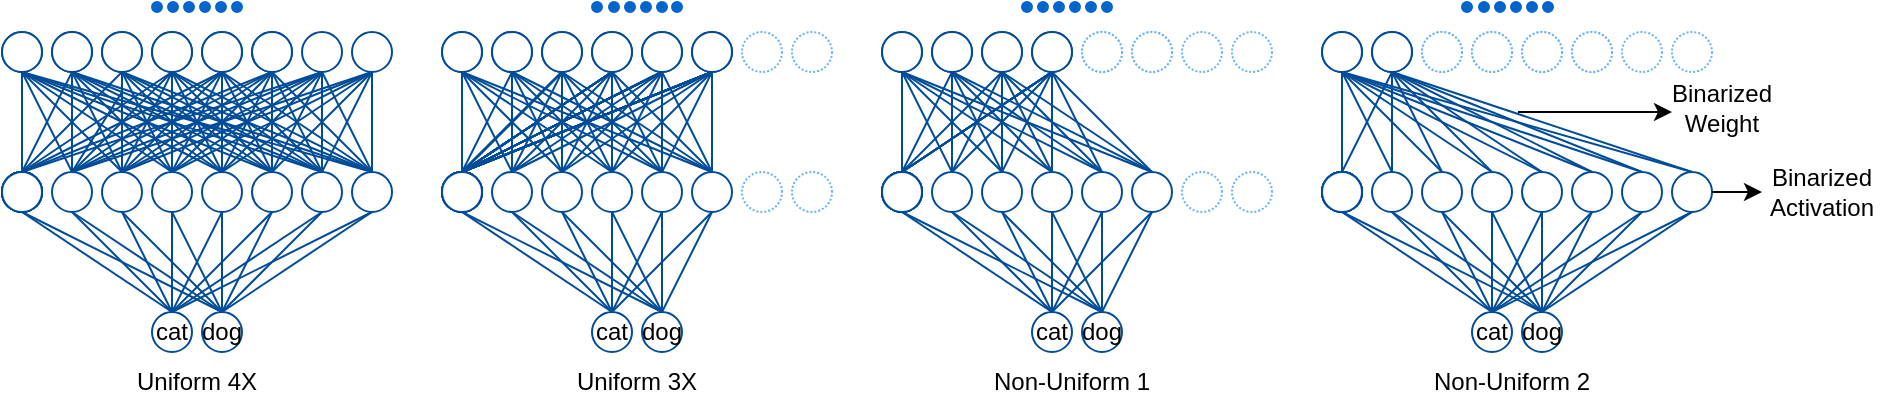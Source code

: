<mxfile version="14.6.13" type="github">
  <diagram id="ihvXJpPM5LNeGCaqP89Z" name="Page-1">
    <mxGraphModel dx="1426" dy="794" grid="1" gridSize="10" guides="1" tooltips="1" connect="1" arrows="1" fold="1" page="1" pageScale="1" pageWidth="827" pageHeight="1169" math="0" shadow="0">
      <root>
        <mxCell id="0" />
        <mxCell id="1" parent="0" />
        <mxCell id="0Ep_V3U1J2-gXRXQqFik-311" value="" style="ellipse;whiteSpace=wrap;html=1;strokeWidth=1;flipH=0;flipV=1;strokeColor=#004C99;" parent="1" vertex="1">
          <mxGeometry x="20" y="300" width="20" height="20" as="geometry" />
        </mxCell>
        <mxCell id="0Ep_V3U1J2-gXRXQqFik-319" value="cat" style="ellipse;whiteSpace=wrap;html=1;strokeWidth=1;flipH=0;flipV=1;strokeColor=#004C99;" parent="1" vertex="1">
          <mxGeometry x="95" y="370" width="20" height="20" as="geometry" />
        </mxCell>
        <mxCell id="0Ep_V3U1J2-gXRXQqFik-320" value="dog" style="ellipse;whiteSpace=wrap;html=1;strokeWidth=1;flipH=0;flipV=1;strokeColor=#004C99;" parent="1" vertex="1">
          <mxGeometry x="120" y="370" width="20" height="20" as="geometry" />
        </mxCell>
        <mxCell id="0Ep_V3U1J2-gXRXQqFik-321" value="" style="endArrow=none;html=1;entryX=0.5;entryY=1;entryDx=0;entryDy=0;exitX=0.5;exitY=0;exitDx=0;exitDy=0;strokeColor=#004C99;" parent="1" source="0Ep_V3U1J2-gXRXQqFik-319" target="0Ep_V3U1J2-gXRXQqFik-311" edge="1">
          <mxGeometry width="50" height="50" relative="1" as="geometry">
            <mxPoint x="370" y="600" as="sourcePoint" />
            <mxPoint x="420" y="550" as="targetPoint" />
          </mxGeometry>
        </mxCell>
        <mxCell id="0Ep_V3U1J2-gXRXQqFik-322" value="" style="endArrow=none;html=1;strokeColor=#004C99;exitX=0.5;exitY=1;exitDx=0;exitDy=0;entryX=0.5;entryY=0;entryDx=0;entryDy=0;" parent="1" target="0Ep_V3U1J2-gXRXQqFik-319" edge="1">
          <mxGeometry width="50" height="50" relative="1" as="geometry">
            <mxPoint x="55" y="320" as="sourcePoint" />
            <mxPoint x="280" y="460" as="targetPoint" />
          </mxGeometry>
        </mxCell>
        <mxCell id="0Ep_V3U1J2-gXRXQqFik-323" value="" style="endArrow=none;html=1;strokeColor=#004C99;exitX=0.5;exitY=0;exitDx=0;exitDy=0;entryX=0.5;entryY=1;entryDx=0;entryDy=0;" parent="1" source="0Ep_V3U1J2-gXRXQqFik-319" edge="1">
          <mxGeometry width="50" height="50" relative="1" as="geometry">
            <mxPoint x="130" y="410" as="sourcePoint" />
            <mxPoint x="130" y="320" as="targetPoint" />
          </mxGeometry>
        </mxCell>
        <mxCell id="0Ep_V3U1J2-gXRXQqFik-324" value="" style="endArrow=none;html=1;strokeColor=#004C99;exitX=0.5;exitY=0;exitDx=0;exitDy=0;entryX=0.5;entryY=1;entryDx=0;entryDy=0;" parent="1" source="0Ep_V3U1J2-gXRXQqFik-319" edge="1">
          <mxGeometry width="50" height="50" relative="1" as="geometry">
            <mxPoint x="165" y="390" as="sourcePoint" />
            <mxPoint x="105" y="320" as="targetPoint" />
          </mxGeometry>
        </mxCell>
        <mxCell id="0Ep_V3U1J2-gXRXQqFik-325" value="" style="endArrow=none;html=1;strokeColor=#004C99;exitX=0.5;exitY=0;exitDx=0;exitDy=0;entryX=0.5;entryY=1;entryDx=0;entryDy=0;" parent="1" source="0Ep_V3U1J2-gXRXQqFik-319" edge="1">
          <mxGeometry width="50" height="50" relative="1" as="geometry">
            <mxPoint x="155" y="405" as="sourcePoint" />
            <mxPoint x="155" y="320" as="targetPoint" />
          </mxGeometry>
        </mxCell>
        <mxCell id="0Ep_V3U1J2-gXRXQqFik-326" value="" style="endArrow=none;html=1;strokeColor=#004C99;exitX=0.5;exitY=0;exitDx=0;exitDy=0;entryX=0.5;entryY=1;entryDx=0;entryDy=0;" parent="1" source="0Ep_V3U1J2-gXRXQqFik-319" edge="1">
          <mxGeometry width="50" height="50" relative="1" as="geometry">
            <mxPoint x="155" y="370" as="sourcePoint" />
            <mxPoint x="180" y="320" as="targetPoint" />
          </mxGeometry>
        </mxCell>
        <mxCell id="0Ep_V3U1J2-gXRXQqFik-327" value="" style="endArrow=none;html=1;strokeColor=#004C99;exitX=0.5;exitY=0;exitDx=0;exitDy=0;entryX=0.5;entryY=1;entryDx=0;entryDy=0;" parent="1" source="0Ep_V3U1J2-gXRXQqFik-319" edge="1">
          <mxGeometry width="50" height="50" relative="1" as="geometry">
            <mxPoint x="170" y="450" as="sourcePoint" />
            <mxPoint x="205" y="320" as="targetPoint" />
          </mxGeometry>
        </mxCell>
        <mxCell id="0Ep_V3U1J2-gXRXQqFik-328" value="" style="endArrow=none;html=1;strokeColor=#004C99;exitX=0.5;exitY=0;exitDx=0;exitDy=0;entryX=0.5;entryY=1;entryDx=0;entryDy=0;" parent="1" source="0Ep_V3U1J2-gXRXQqFik-319" edge="1">
          <mxGeometry width="50" height="50" relative="1" as="geometry">
            <mxPoint x="80" y="510" as="sourcePoint" />
            <mxPoint x="80" y="320" as="targetPoint" />
          </mxGeometry>
        </mxCell>
        <mxCell id="0Ep_V3U1J2-gXRXQqFik-329" value="" style="endArrow=none;html=1;entryX=0.5;entryY=1;entryDx=0;entryDy=0;exitX=0.5;exitY=0;exitDx=0;exitDy=0;strokeColor=#004C99;startFill=1;fixDash=0;" parent="1" source="0Ep_V3U1J2-gXRXQqFik-320" target="0Ep_V3U1J2-gXRXQqFik-311" edge="1">
          <mxGeometry width="50" height="50" relative="1" as="geometry">
            <mxPoint x="155" y="460" as="sourcePoint" />
            <mxPoint x="80" y="410" as="targetPoint" />
          </mxGeometry>
        </mxCell>
        <mxCell id="0Ep_V3U1J2-gXRXQqFik-330" value="" style="endArrow=none;html=1;strokeColor=#004C99;exitX=0.5;exitY=1;exitDx=0;exitDy=0;startFill=1;fixDash=0;" parent="1" edge="1">
          <mxGeometry width="50" height="50" relative="1" as="geometry">
            <mxPoint x="55" y="320" as="sourcePoint" />
            <mxPoint x="130" y="370" as="targetPoint" />
          </mxGeometry>
        </mxCell>
        <mxCell id="0Ep_V3U1J2-gXRXQqFik-331" value="" style="endArrow=none;html=1;strokeColor=#004C99;exitX=0.5;exitY=0;exitDx=0;exitDy=0;entryX=0.5;entryY=1;entryDx=0;entryDy=0;startFill=1;fixDash=0;" parent="1" source="0Ep_V3U1J2-gXRXQqFik-320" edge="1">
          <mxGeometry width="50" height="50" relative="1" as="geometry">
            <mxPoint x="155" y="460" as="sourcePoint" />
            <mxPoint x="130" y="320" as="targetPoint" />
          </mxGeometry>
        </mxCell>
        <mxCell id="0Ep_V3U1J2-gXRXQqFik-332" value="" style="endArrow=none;html=1;strokeColor=#004C99;exitX=0.5;exitY=0;exitDx=0;exitDy=0;entryX=0.5;entryY=1;entryDx=0;entryDy=0;startFill=1;fixDash=0;" parent="1" source="0Ep_V3U1J2-gXRXQqFik-320" edge="1">
          <mxGeometry width="50" height="50" relative="1" as="geometry">
            <mxPoint x="155" y="460" as="sourcePoint" />
            <mxPoint x="105" y="320" as="targetPoint" />
          </mxGeometry>
        </mxCell>
        <mxCell id="0Ep_V3U1J2-gXRXQqFik-333" value="" style="endArrow=none;html=1;strokeColor=#004C99;exitX=0.5;exitY=0;exitDx=0;exitDy=0;entryX=0.5;entryY=1;entryDx=0;entryDy=0;startFill=1;fixDash=0;" parent="1" source="0Ep_V3U1J2-gXRXQqFik-320" edge="1">
          <mxGeometry width="50" height="50" relative="1" as="geometry">
            <mxPoint x="155" y="460" as="sourcePoint" />
            <mxPoint x="155" y="320" as="targetPoint" />
          </mxGeometry>
        </mxCell>
        <mxCell id="0Ep_V3U1J2-gXRXQqFik-334" value="" style="endArrow=none;html=1;strokeColor=#004C99;exitX=0.5;exitY=0;exitDx=0;exitDy=0;entryX=0.5;entryY=1;entryDx=0;entryDy=0;startFill=1;fixDash=0;" parent="1" source="0Ep_V3U1J2-gXRXQqFik-320" edge="1">
          <mxGeometry width="50" height="50" relative="1" as="geometry">
            <mxPoint x="155" y="460" as="sourcePoint" />
            <mxPoint x="180" y="320" as="targetPoint" />
          </mxGeometry>
        </mxCell>
        <mxCell id="0Ep_V3U1J2-gXRXQqFik-335" value="" style="endArrow=none;html=1;strokeColor=#004C99;exitX=0.5;exitY=0;exitDx=0;exitDy=0;entryX=0.5;entryY=1;entryDx=0;entryDy=0;startFill=1;fixDash=0;" parent="1" source="0Ep_V3U1J2-gXRXQqFik-320" edge="1">
          <mxGeometry width="50" height="50" relative="1" as="geometry">
            <mxPoint x="155" y="460" as="sourcePoint" />
            <mxPoint x="205" y="320" as="targetPoint" />
          </mxGeometry>
        </mxCell>
        <mxCell id="0Ep_V3U1J2-gXRXQqFik-336" value="" style="endArrow=none;html=1;strokeColor=#004C99;exitX=0.5;exitY=0;exitDx=0;exitDy=0;entryX=0.5;entryY=1;entryDx=0;entryDy=0;startFill=1;fixDash=0;" parent="1" source="0Ep_V3U1J2-gXRXQqFik-320" edge="1">
          <mxGeometry width="50" height="50" relative="1" as="geometry">
            <mxPoint x="155" y="460" as="sourcePoint" />
            <mxPoint x="80" y="320" as="targetPoint" />
          </mxGeometry>
        </mxCell>
        <mxCell id="0Ep_V3U1J2-gXRXQqFik-337" value="" style="ellipse;whiteSpace=wrap;html=1;strokeWidth=1;flipH=0;flipV=0;strokeColor=#004C99;" parent="1" vertex="1">
          <mxGeometry x="20" y="230" width="20" height="20" as="geometry" />
        </mxCell>
        <mxCell id="0Ep_V3U1J2-gXRXQqFik-338" value="" style="endArrow=none;html=1;strokeColor=#004C99;entryX=0.5;entryY=1;entryDx=0;entryDy=0;exitX=0.5;exitY=0;exitDx=0;exitDy=0;" parent="1" source="0Ep_V3U1J2-gXRXQqFik-311" target="0Ep_V3U1J2-gXRXQqFik-337" edge="1">
          <mxGeometry width="50" height="50" relative="1" as="geometry">
            <mxPoint x="370" y="330" as="sourcePoint" />
            <mxPoint x="420" y="280" as="targetPoint" />
          </mxGeometry>
        </mxCell>
        <mxCell id="0Ep_V3U1J2-gXRXQqFik-339" value="" style="ellipse;whiteSpace=wrap;html=1;strokeWidth=1;flipH=0;flipV=0;strokeColor=#004C99;" parent="1" vertex="1">
          <mxGeometry x="45" y="230" width="20" height="20" as="geometry" />
        </mxCell>
        <mxCell id="0Ep_V3U1J2-gXRXQqFik-340" value="" style="ellipse;whiteSpace=wrap;html=1;strokeWidth=1;flipH=0;flipV=0;strokeColor=#004C99;" parent="1" vertex="1">
          <mxGeometry x="70" y="230" width="20" height="20" as="geometry" />
        </mxCell>
        <mxCell id="0Ep_V3U1J2-gXRXQqFik-341" value="" style="ellipse;whiteSpace=wrap;html=1;strokeWidth=1;flipH=0;flipV=0;strokeColor=#004C99;" parent="1" vertex="1">
          <mxGeometry x="95" y="230" width="20" height="20" as="geometry" />
        </mxCell>
        <mxCell id="0Ep_V3U1J2-gXRXQqFik-342" value="" style="ellipse;whiteSpace=wrap;html=1;strokeWidth=1;flipH=0;flipV=0;strokeColor=#004C99;" parent="1" vertex="1">
          <mxGeometry x="120" y="230" width="20" height="20" as="geometry" />
        </mxCell>
        <mxCell id="0Ep_V3U1J2-gXRXQqFik-343" value="" style="ellipse;whiteSpace=wrap;html=1;strokeWidth=1;flipH=0;flipV=0;strokeColor=#004C99;" parent="1" vertex="1">
          <mxGeometry x="145" y="230" width="20" height="20" as="geometry" />
        </mxCell>
        <mxCell id="0Ep_V3U1J2-gXRXQqFik-344" value="" style="ellipse;whiteSpace=wrap;html=1;strokeWidth=1;flipH=0;flipV=0;strokeColor=#004C99;" parent="1" vertex="1">
          <mxGeometry x="170" y="230" width="20" height="20" as="geometry" />
        </mxCell>
        <mxCell id="0Ep_V3U1J2-gXRXQqFik-346" value="" style="endArrow=none;html=1;strokeColor=#004C99;exitX=0.5;exitY=0;exitDx=0;exitDy=0;entryX=0.5;entryY=1;entryDx=0;entryDy=0;" parent="1" source="0Ep_V3U1J2-gXRXQqFik-311" target="0Ep_V3U1J2-gXRXQqFik-339" edge="1">
          <mxGeometry width="50" height="50" relative="1" as="geometry">
            <mxPoint x="370" y="330" as="sourcePoint" />
            <mxPoint x="420" y="280" as="targetPoint" />
          </mxGeometry>
        </mxCell>
        <mxCell id="0Ep_V3U1J2-gXRXQqFik-347" value="" style="endArrow=none;html=1;strokeColor=#004C99;exitX=0.5;exitY=0;exitDx=0;exitDy=0;entryX=0.5;entryY=1;entryDx=0;entryDy=0;" parent="1" source="0Ep_V3U1J2-gXRXQqFik-311" target="0Ep_V3U1J2-gXRXQqFik-340" edge="1">
          <mxGeometry width="50" height="50" relative="1" as="geometry">
            <mxPoint x="380" y="340" as="sourcePoint" />
            <mxPoint x="430" y="290" as="targetPoint" />
          </mxGeometry>
        </mxCell>
        <mxCell id="0Ep_V3U1J2-gXRXQqFik-348" value="" style="endArrow=none;html=1;strokeColor=#004C99;exitX=0.5;exitY=0;exitDx=0;exitDy=0;entryX=0.5;entryY=1;entryDx=0;entryDy=0;" parent="1" source="0Ep_V3U1J2-gXRXQqFik-311" target="0Ep_V3U1J2-gXRXQqFik-341" edge="1">
          <mxGeometry width="50" height="50" relative="1" as="geometry">
            <mxPoint x="390" y="350" as="sourcePoint" />
            <mxPoint x="440" y="300" as="targetPoint" />
          </mxGeometry>
        </mxCell>
        <mxCell id="0Ep_V3U1J2-gXRXQqFik-349" value="" style="endArrow=none;html=1;strokeColor=#004C99;exitX=0.5;exitY=0;exitDx=0;exitDy=0;entryX=0.5;entryY=1;entryDx=0;entryDy=0;" parent="1" source="0Ep_V3U1J2-gXRXQqFik-311" target="0Ep_V3U1J2-gXRXQqFik-342" edge="1">
          <mxGeometry width="50" height="50" relative="1" as="geometry">
            <mxPoint x="10" y="290" as="sourcePoint" />
            <mxPoint x="450" y="310" as="targetPoint" />
          </mxGeometry>
        </mxCell>
        <mxCell id="0Ep_V3U1J2-gXRXQqFik-350" value="" style="endArrow=none;html=1;strokeColor=#004C99;exitX=0.5;exitY=0;exitDx=0;exitDy=0;entryX=0.5;entryY=1;entryDx=0;entryDy=0;" parent="1" source="0Ep_V3U1J2-gXRXQqFik-311" target="0Ep_V3U1J2-gXRXQqFik-343" edge="1">
          <mxGeometry width="50" height="50" relative="1" as="geometry">
            <mxPoint x="410" y="370" as="sourcePoint" />
            <mxPoint x="460" y="320" as="targetPoint" />
          </mxGeometry>
        </mxCell>
        <mxCell id="0Ep_V3U1J2-gXRXQqFik-351" value="" style="endArrow=none;html=1;strokeColor=#004C99;exitX=0.5;exitY=0;exitDx=0;exitDy=0;entryX=0.5;entryY=1;entryDx=0;entryDy=0;" parent="1" source="0Ep_V3U1J2-gXRXQqFik-311" target="0Ep_V3U1J2-gXRXQqFik-344" edge="1">
          <mxGeometry width="50" height="50" relative="1" as="geometry">
            <mxPoint x="420" y="380" as="sourcePoint" />
            <mxPoint x="470" y="330" as="targetPoint" />
          </mxGeometry>
        </mxCell>
        <mxCell id="0Ep_V3U1J2-gXRXQqFik-370" value="" style="ellipse;whiteSpace=wrap;html=1;strokeWidth=1;flipH=0;flipV=1;strokeColor=#004C99;" parent="1" vertex="1">
          <mxGeometry x="20" y="300" width="20" height="20" as="geometry" />
        </mxCell>
        <mxCell id="0Ep_V3U1J2-gXRXQqFik-371" value="" style="ellipse;whiteSpace=wrap;html=1;strokeWidth=1;flipH=0;flipV=0;strokeColor=#004C99;" parent="1" vertex="1">
          <mxGeometry x="20" y="230" width="20" height="20" as="geometry" />
        </mxCell>
        <mxCell id="0Ep_V3U1J2-gXRXQqFik-372" value="" style="endArrow=none;html=1;strokeColor=#004C99;entryX=0.5;entryY=1;entryDx=0;entryDy=0;exitX=0.5;exitY=0;exitDx=0;exitDy=0;" parent="1" source="0Ep_V3U1J2-gXRXQqFik-370" target="0Ep_V3U1J2-gXRXQqFik-371" edge="1">
          <mxGeometry width="50" height="50" relative="1" as="geometry">
            <mxPoint x="370" y="330" as="sourcePoint" />
            <mxPoint x="420" y="280" as="targetPoint" />
          </mxGeometry>
        </mxCell>
        <mxCell id="0Ep_V3U1J2-gXRXQqFik-373" value="" style="ellipse;whiteSpace=wrap;html=1;strokeWidth=1;flipH=0;flipV=0;strokeColor=#004C99;" parent="1" vertex="1">
          <mxGeometry x="45" y="230" width="20" height="20" as="geometry" />
        </mxCell>
        <mxCell id="0Ep_V3U1J2-gXRXQqFik-374" value="" style="ellipse;whiteSpace=wrap;html=1;strokeWidth=1;flipH=0;flipV=0;strokeColor=#004C99;" parent="1" vertex="1">
          <mxGeometry x="70" y="230" width="20" height="20" as="geometry" />
        </mxCell>
        <mxCell id="0Ep_V3U1J2-gXRXQqFik-375" value="" style="ellipse;whiteSpace=wrap;html=1;strokeWidth=1;flipH=0;flipV=0;strokeColor=#004C99;" parent="1" vertex="1">
          <mxGeometry x="95" y="230" width="20" height="20" as="geometry" />
        </mxCell>
        <mxCell id="0Ep_V3U1J2-gXRXQqFik-376" value="" style="ellipse;whiteSpace=wrap;html=1;strokeWidth=1;flipH=0;flipV=0;strokeColor=#004C99;" parent="1" vertex="1">
          <mxGeometry x="120" y="230" width="20" height="20" as="geometry" />
        </mxCell>
        <mxCell id="0Ep_V3U1J2-gXRXQqFik-377" value="" style="ellipse;whiteSpace=wrap;html=1;strokeWidth=1;flipH=0;flipV=0;strokeColor=#004C99;" parent="1" vertex="1">
          <mxGeometry x="145" y="230" width="20" height="20" as="geometry" />
        </mxCell>
        <mxCell id="0Ep_V3U1J2-gXRXQqFik-378" value="" style="ellipse;whiteSpace=wrap;html=1;strokeWidth=1;flipH=0;flipV=0;strokeColor=#004C99;" parent="1" vertex="1">
          <mxGeometry x="195" y="230" width="20" height="20" as="geometry" />
        </mxCell>
        <mxCell id="0Ep_V3U1J2-gXRXQqFik-441" value="" style="ellipse;whiteSpace=wrap;html=1;strokeWidth=1;flipH=0;flipV=1;strokeColor=#004C99;" parent="1" vertex="1">
          <mxGeometry x="20" y="300" width="20" height="20" as="geometry" />
        </mxCell>
        <mxCell id="0Ep_V3U1J2-gXRXQqFik-442" value="" style="endArrow=none;html=1;strokeColor=#004C99;entryX=0.5;entryY=1;entryDx=0;entryDy=0;exitX=0.5;exitY=0;exitDx=0;exitDy=0;" parent="1" source="0Ep_V3U1J2-gXRXQqFik-441" edge="1">
          <mxGeometry width="50" height="50" relative="1" as="geometry">
            <mxPoint x="370" y="330" as="sourcePoint" />
            <mxPoint x="30" y="250" as="targetPoint" />
          </mxGeometry>
        </mxCell>
        <mxCell id="0Ep_V3U1J2-gXRXQqFik-450" value="" style="ellipse;whiteSpace=wrap;html=1;strokeWidth=1;flipH=0;flipV=1;strokeColor=#004C99;" parent="1" vertex="1">
          <mxGeometry x="20" y="300" width="20" height="20" as="geometry" />
        </mxCell>
        <mxCell id="0Ep_V3U1J2-gXRXQqFik-451" value="" style="endArrow=none;html=1;strokeColor=#004C99;entryX=0.5;entryY=1;entryDx=0;entryDy=0;exitX=0.5;exitY=0;exitDx=0;exitDy=0;" parent="1" source="0Ep_V3U1J2-gXRXQqFik-450" edge="1">
          <mxGeometry width="50" height="50" relative="1" as="geometry">
            <mxPoint x="370" y="330" as="sourcePoint" />
            <mxPoint x="30" y="250" as="targetPoint" />
          </mxGeometry>
        </mxCell>
        <mxCell id="0Ep_V3U1J2-gXRXQqFik-483" value="" style="ellipse;whiteSpace=wrap;html=1;strokeWidth=1;flipH=0;flipV=1;strokeColor=#004C99;" parent="1" vertex="1">
          <mxGeometry x="20" y="300" width="20" height="20" as="geometry" />
        </mxCell>
        <mxCell id="0Ep_V3U1J2-gXRXQqFik-484" value="" style="endArrow=none;html=1;strokeColor=#004C99;entryX=0.5;entryY=1;entryDx=0;entryDy=0;exitX=0.5;exitY=0;exitDx=0;exitDy=0;" parent="1" source="0Ep_V3U1J2-gXRXQqFik-483" edge="1">
          <mxGeometry width="50" height="50" relative="1" as="geometry">
            <mxPoint x="370" y="330" as="sourcePoint" />
            <mxPoint x="30" y="250" as="targetPoint" />
          </mxGeometry>
        </mxCell>
        <mxCell id="0Ep_V3U1J2-gXRXQqFik-492" value="" style="ellipse;whiteSpace=wrap;html=1;strokeWidth=1;flipH=0;flipV=1;strokeColor=#004C99;" parent="1" vertex="1">
          <mxGeometry x="20" y="300" width="20" height="20" as="geometry" />
        </mxCell>
        <mxCell id="0Ep_V3U1J2-gXRXQqFik-493" value="" style="endArrow=none;html=1;strokeColor=#004C99;entryX=0.5;entryY=1;entryDx=0;entryDy=0;exitX=0.5;exitY=0;exitDx=0;exitDy=0;" parent="1" source="0Ep_V3U1J2-gXRXQqFik-492" edge="1">
          <mxGeometry width="50" height="50" relative="1" as="geometry">
            <mxPoint x="370" y="330" as="sourcePoint" />
            <mxPoint x="30" y="250" as="targetPoint" />
          </mxGeometry>
        </mxCell>
        <mxCell id="0Ep_V3U1J2-gXRXQqFik-501" value="" style="ellipse;whiteSpace=wrap;html=1;strokeWidth=1;flipH=0;flipV=1;strokeColor=#004C99;" parent="1" vertex="1">
          <mxGeometry x="20" y="300" width="20" height="20" as="geometry" />
        </mxCell>
        <mxCell id="0Ep_V3U1J2-gXRXQqFik-502" value="" style="endArrow=none;html=1;strokeColor=#004C99;entryX=0.5;entryY=1;entryDx=0;entryDy=0;exitX=0.5;exitY=0;exitDx=0;exitDy=0;" parent="1" source="0Ep_V3U1J2-gXRXQqFik-501" edge="1">
          <mxGeometry width="50" height="50" relative="1" as="geometry">
            <mxPoint x="370" y="330" as="sourcePoint" />
            <mxPoint x="30" y="250" as="targetPoint" />
          </mxGeometry>
        </mxCell>
        <mxCell id="0Ep_V3U1J2-gXRXQqFik-510" value="" style="ellipse;whiteSpace=wrap;html=1;strokeWidth=1;flipH=0;flipV=1;strokeColor=#004C99;" parent="1" vertex="1">
          <mxGeometry x="20" y="300" width="20" height="20" as="geometry" />
        </mxCell>
        <mxCell id="0Ep_V3U1J2-gXRXQqFik-511" value="" style="endArrow=none;html=1;strokeColor=#004C99;entryX=0.5;entryY=1;entryDx=0;entryDy=0;exitX=0.5;exitY=0;exitDx=0;exitDy=0;" parent="1" source="0Ep_V3U1J2-gXRXQqFik-510" edge="1">
          <mxGeometry width="50" height="50" relative="1" as="geometry">
            <mxPoint x="370" y="330" as="sourcePoint" />
            <mxPoint x="30" y="250" as="targetPoint" />
          </mxGeometry>
        </mxCell>
        <mxCell id="0Ep_V3U1J2-gXRXQqFik-660" value="" style="ellipse;whiteSpace=wrap;html=1;strokeWidth=1;flipH=0;flipV=1;strokeColor=#004C99;" parent="1" vertex="1">
          <mxGeometry x="20" y="300" width="20" height="20" as="geometry" />
        </mxCell>
        <mxCell id="0Ep_V3U1J2-gXRXQqFik-661" value="" style="endArrow=none;html=1;strokeColor=#004C99;entryX=0.5;entryY=1;entryDx=0;entryDy=0;exitX=0.5;exitY=0;exitDx=0;exitDy=0;" parent="1" source="0Ep_V3U1J2-gXRXQqFik-660" edge="1">
          <mxGeometry width="50" height="50" relative="1" as="geometry">
            <mxPoint x="370" y="330" as="sourcePoint" />
            <mxPoint x="30" y="250" as="targetPoint" />
          </mxGeometry>
        </mxCell>
        <mxCell id="0Ep_V3U1J2-gXRXQqFik-668" value="" style="ellipse;whiteSpace=wrap;html=1;strokeWidth=1;flipH=0;flipV=1;strokeColor=#004C99;" parent="1" vertex="1">
          <mxGeometry x="195" y="300" width="20" height="20" as="geometry" />
        </mxCell>
        <mxCell id="0Ep_V3U1J2-gXRXQqFik-669" value="" style="endArrow=none;html=1;strokeColor=#004C99;entryX=0.5;entryY=1;entryDx=0;entryDy=0;exitX=0.5;exitY=0;exitDx=0;exitDy=0;" parent="1" source="0Ep_V3U1J2-gXRXQqFik-668" edge="1">
          <mxGeometry width="50" height="50" relative="1" as="geometry">
            <mxPoint x="370" y="330" as="sourcePoint" />
            <mxPoint x="30" y="250" as="targetPoint" />
          </mxGeometry>
        </mxCell>
        <mxCell id="0Ep_V3U1J2-gXRXQqFik-670" value="" style="endArrow=none;html=1;strokeColor=#004C99;exitX=0.5;exitY=0;exitDx=0;exitDy=0;entryX=0.5;entryY=1;entryDx=0;entryDy=0;" parent="1" source="0Ep_V3U1J2-gXRXQqFik-668" edge="1">
          <mxGeometry width="50" height="50" relative="1" as="geometry">
            <mxPoint x="370" y="330" as="sourcePoint" />
            <mxPoint x="55" y="250" as="targetPoint" />
          </mxGeometry>
        </mxCell>
        <mxCell id="0Ep_V3U1J2-gXRXQqFik-671" value="" style="endArrow=none;html=1;strokeColor=#004C99;exitX=0.5;exitY=0;exitDx=0;exitDy=0;entryX=0.5;entryY=1;entryDx=0;entryDy=0;" parent="1" source="0Ep_V3U1J2-gXRXQqFik-668" edge="1">
          <mxGeometry width="50" height="50" relative="1" as="geometry">
            <mxPoint x="380" y="340" as="sourcePoint" />
            <mxPoint x="80" y="250" as="targetPoint" />
          </mxGeometry>
        </mxCell>
        <mxCell id="0Ep_V3U1J2-gXRXQqFik-672" value="" style="endArrow=none;html=1;strokeColor=#004C99;exitX=0.5;exitY=0;exitDx=0;exitDy=0;entryX=0.5;entryY=1;entryDx=0;entryDy=0;" parent="1" source="0Ep_V3U1J2-gXRXQqFik-668" edge="1">
          <mxGeometry width="50" height="50" relative="1" as="geometry">
            <mxPoint x="390" y="350" as="sourcePoint" />
            <mxPoint x="105" y="250" as="targetPoint" />
          </mxGeometry>
        </mxCell>
        <mxCell id="0Ep_V3U1J2-gXRXQqFik-673" value="" style="endArrow=none;html=1;strokeColor=#004C99;exitX=0.5;exitY=0;exitDx=0;exitDy=0;entryX=0.5;entryY=1;entryDx=0;entryDy=0;" parent="1" source="0Ep_V3U1J2-gXRXQqFik-668" edge="1">
          <mxGeometry width="50" height="50" relative="1" as="geometry">
            <mxPoint x="10" y="290" as="sourcePoint" />
            <mxPoint x="130" y="250" as="targetPoint" />
          </mxGeometry>
        </mxCell>
        <mxCell id="0Ep_V3U1J2-gXRXQqFik-674" value="" style="endArrow=none;html=1;strokeColor=#004C99;exitX=0.5;exitY=0;exitDx=0;exitDy=0;entryX=0.5;entryY=1;entryDx=0;entryDy=0;" parent="1" source="0Ep_V3U1J2-gXRXQqFik-668" edge="1">
          <mxGeometry width="50" height="50" relative="1" as="geometry">
            <mxPoint x="410" y="370" as="sourcePoint" />
            <mxPoint x="155" y="250" as="targetPoint" />
          </mxGeometry>
        </mxCell>
        <mxCell id="0Ep_V3U1J2-gXRXQqFik-675" value="" style="endArrow=none;html=1;strokeColor=#004C99;exitX=0.5;exitY=0;exitDx=0;exitDy=0;entryX=0.5;entryY=1;entryDx=0;entryDy=0;" parent="1" source="0Ep_V3U1J2-gXRXQqFik-668" edge="1">
          <mxGeometry width="50" height="50" relative="1" as="geometry">
            <mxPoint x="420" y="380" as="sourcePoint" />
            <mxPoint x="205" y="250" as="targetPoint" />
          </mxGeometry>
        </mxCell>
        <mxCell id="0Ep_V3U1J2-gXRXQqFik-676" value="" style="ellipse;whiteSpace=wrap;html=1;strokeWidth=1;flipH=0;flipV=1;strokeColor=#004C99;" parent="1" vertex="1">
          <mxGeometry x="170" y="300" width="20" height="20" as="geometry" />
        </mxCell>
        <mxCell id="0Ep_V3U1J2-gXRXQqFik-677" value="" style="endArrow=none;html=1;strokeColor=#004C99;entryX=0.5;entryY=1;entryDx=0;entryDy=0;exitX=0.5;exitY=0;exitDx=0;exitDy=0;" parent="1" source="0Ep_V3U1J2-gXRXQqFik-676" edge="1">
          <mxGeometry width="50" height="50" relative="1" as="geometry">
            <mxPoint x="370" y="330" as="sourcePoint" />
            <mxPoint x="30" y="250" as="targetPoint" />
          </mxGeometry>
        </mxCell>
        <mxCell id="0Ep_V3U1J2-gXRXQqFik-678" value="" style="endArrow=none;html=1;strokeColor=#004C99;exitX=0.5;exitY=0;exitDx=0;exitDy=0;entryX=0.5;entryY=1;entryDx=0;entryDy=0;" parent="1" source="0Ep_V3U1J2-gXRXQqFik-676" edge="1">
          <mxGeometry width="50" height="50" relative="1" as="geometry">
            <mxPoint x="370" y="330" as="sourcePoint" />
            <mxPoint x="55" y="250" as="targetPoint" />
          </mxGeometry>
        </mxCell>
        <mxCell id="0Ep_V3U1J2-gXRXQqFik-679" value="" style="endArrow=none;html=1;strokeColor=#004C99;exitX=0.5;exitY=0;exitDx=0;exitDy=0;entryX=0.5;entryY=1;entryDx=0;entryDy=0;" parent="1" source="0Ep_V3U1J2-gXRXQqFik-676" edge="1">
          <mxGeometry width="50" height="50" relative="1" as="geometry">
            <mxPoint x="380" y="340" as="sourcePoint" />
            <mxPoint x="80" y="250" as="targetPoint" />
          </mxGeometry>
        </mxCell>
        <mxCell id="0Ep_V3U1J2-gXRXQqFik-680" value="" style="endArrow=none;html=1;strokeColor=#004C99;exitX=0.5;exitY=0;exitDx=0;exitDy=0;entryX=0.5;entryY=1;entryDx=0;entryDy=0;" parent="1" source="0Ep_V3U1J2-gXRXQqFik-676" edge="1">
          <mxGeometry width="50" height="50" relative="1" as="geometry">
            <mxPoint x="390" y="350" as="sourcePoint" />
            <mxPoint x="105" y="250" as="targetPoint" />
          </mxGeometry>
        </mxCell>
        <mxCell id="0Ep_V3U1J2-gXRXQqFik-681" value="" style="endArrow=none;html=1;strokeColor=#004C99;exitX=0.5;exitY=0;exitDx=0;exitDy=0;entryX=0.5;entryY=1;entryDx=0;entryDy=0;" parent="1" source="0Ep_V3U1J2-gXRXQqFik-676" edge="1">
          <mxGeometry width="50" height="50" relative="1" as="geometry">
            <mxPoint x="10" y="290" as="sourcePoint" />
            <mxPoint x="130" y="250" as="targetPoint" />
          </mxGeometry>
        </mxCell>
        <mxCell id="0Ep_V3U1J2-gXRXQqFik-682" value="" style="endArrow=none;html=1;strokeColor=#004C99;exitX=0.5;exitY=0;exitDx=0;exitDy=0;entryX=0.5;entryY=1;entryDx=0;entryDy=0;" parent="1" source="0Ep_V3U1J2-gXRXQqFik-676" edge="1">
          <mxGeometry width="50" height="50" relative="1" as="geometry">
            <mxPoint x="410" y="370" as="sourcePoint" />
            <mxPoint x="155" y="250" as="targetPoint" />
          </mxGeometry>
        </mxCell>
        <mxCell id="0Ep_V3U1J2-gXRXQqFik-683" value="" style="endArrow=none;html=1;strokeColor=#004C99;exitX=0.5;exitY=0;exitDx=0;exitDy=0;entryX=0.5;entryY=1;entryDx=0;entryDy=0;" parent="1" source="0Ep_V3U1J2-gXRXQqFik-676" edge="1">
          <mxGeometry width="50" height="50" relative="1" as="geometry">
            <mxPoint x="420" y="380" as="sourcePoint" />
            <mxPoint x="180" y="250" as="targetPoint" />
          </mxGeometry>
        </mxCell>
        <mxCell id="0Ep_V3U1J2-gXRXQqFik-684" value="" style="ellipse;whiteSpace=wrap;html=1;strokeWidth=1;flipH=0;flipV=1;strokeColor=#004C99;" parent="1" vertex="1">
          <mxGeometry x="145" y="300" width="20" height="20" as="geometry" />
        </mxCell>
        <mxCell id="0Ep_V3U1J2-gXRXQqFik-685" value="" style="endArrow=none;html=1;strokeColor=#004C99;entryX=0.5;entryY=1;entryDx=0;entryDy=0;exitX=0.5;exitY=0;exitDx=0;exitDy=0;" parent="1" source="0Ep_V3U1J2-gXRXQqFik-684" edge="1">
          <mxGeometry width="50" height="50" relative="1" as="geometry">
            <mxPoint x="370" y="330" as="sourcePoint" />
            <mxPoint x="30" y="250" as="targetPoint" />
          </mxGeometry>
        </mxCell>
        <mxCell id="0Ep_V3U1J2-gXRXQqFik-686" value="" style="endArrow=none;html=1;strokeColor=#004C99;exitX=0.5;exitY=0;exitDx=0;exitDy=0;entryX=0.5;entryY=1;entryDx=0;entryDy=0;" parent="1" source="0Ep_V3U1J2-gXRXQqFik-684" edge="1">
          <mxGeometry width="50" height="50" relative="1" as="geometry">
            <mxPoint x="370" y="330" as="sourcePoint" />
            <mxPoint x="55" y="250" as="targetPoint" />
          </mxGeometry>
        </mxCell>
        <mxCell id="0Ep_V3U1J2-gXRXQqFik-687" value="" style="endArrow=none;html=1;strokeColor=#004C99;exitX=0.5;exitY=0;exitDx=0;exitDy=0;entryX=0.5;entryY=1;entryDx=0;entryDy=0;" parent="1" source="0Ep_V3U1J2-gXRXQqFik-684" edge="1">
          <mxGeometry width="50" height="50" relative="1" as="geometry">
            <mxPoint x="380" y="340" as="sourcePoint" />
            <mxPoint x="80" y="250" as="targetPoint" />
          </mxGeometry>
        </mxCell>
        <mxCell id="0Ep_V3U1J2-gXRXQqFik-688" value="" style="endArrow=none;html=1;strokeColor=#004C99;exitX=0.5;exitY=0;exitDx=0;exitDy=0;entryX=0.5;entryY=1;entryDx=0;entryDy=0;" parent="1" source="0Ep_V3U1J2-gXRXQqFik-684" edge="1">
          <mxGeometry width="50" height="50" relative="1" as="geometry">
            <mxPoint x="390" y="350" as="sourcePoint" />
            <mxPoint x="105" y="250" as="targetPoint" />
          </mxGeometry>
        </mxCell>
        <mxCell id="0Ep_V3U1J2-gXRXQqFik-689" value="" style="endArrow=none;html=1;strokeColor=#004C99;exitX=0.5;exitY=0;exitDx=0;exitDy=0;entryX=0.5;entryY=1;entryDx=0;entryDy=0;" parent="1" source="0Ep_V3U1J2-gXRXQqFik-684" edge="1">
          <mxGeometry width="50" height="50" relative="1" as="geometry">
            <mxPoint x="10" y="290" as="sourcePoint" />
            <mxPoint x="130" y="250" as="targetPoint" />
          </mxGeometry>
        </mxCell>
        <mxCell id="0Ep_V3U1J2-gXRXQqFik-690" value="" style="endArrow=none;html=1;strokeColor=#004C99;exitX=0.5;exitY=0;exitDx=0;exitDy=0;entryX=0.5;entryY=1;entryDx=0;entryDy=0;" parent="1" source="0Ep_V3U1J2-gXRXQqFik-684" edge="1">
          <mxGeometry width="50" height="50" relative="1" as="geometry">
            <mxPoint x="410" y="370" as="sourcePoint" />
            <mxPoint x="155" y="250" as="targetPoint" />
          </mxGeometry>
        </mxCell>
        <mxCell id="0Ep_V3U1J2-gXRXQqFik-691" value="" style="endArrow=none;html=1;strokeColor=#004C99;exitX=0.5;exitY=0;exitDx=0;exitDy=0;entryX=0.5;entryY=1;entryDx=0;entryDy=0;" parent="1" source="0Ep_V3U1J2-gXRXQqFik-684" edge="1">
          <mxGeometry width="50" height="50" relative="1" as="geometry">
            <mxPoint x="420" y="380" as="sourcePoint" />
            <mxPoint x="180" y="250" as="targetPoint" />
          </mxGeometry>
        </mxCell>
        <mxCell id="0Ep_V3U1J2-gXRXQqFik-692" value="" style="ellipse;whiteSpace=wrap;html=1;strokeWidth=1;flipH=0;flipV=1;strokeColor=#004C99;" parent="1" vertex="1">
          <mxGeometry x="120" y="300" width="20" height="20" as="geometry" />
        </mxCell>
        <mxCell id="0Ep_V3U1J2-gXRXQqFik-693" value="" style="endArrow=none;html=1;strokeColor=#004C99;entryX=0.5;entryY=1;entryDx=0;entryDy=0;exitX=0.5;exitY=0;exitDx=0;exitDy=0;" parent="1" source="0Ep_V3U1J2-gXRXQqFik-692" edge="1">
          <mxGeometry width="50" height="50" relative="1" as="geometry">
            <mxPoint x="370" y="330" as="sourcePoint" />
            <mxPoint x="30" y="250" as="targetPoint" />
          </mxGeometry>
        </mxCell>
        <mxCell id="0Ep_V3U1J2-gXRXQqFik-694" value="" style="endArrow=none;html=1;strokeColor=#004C99;exitX=0.5;exitY=0;exitDx=0;exitDy=0;entryX=0.5;entryY=1;entryDx=0;entryDy=0;" parent="1" source="0Ep_V3U1J2-gXRXQqFik-692" edge="1">
          <mxGeometry width="50" height="50" relative="1" as="geometry">
            <mxPoint x="370" y="330" as="sourcePoint" />
            <mxPoint x="55" y="250" as="targetPoint" />
          </mxGeometry>
        </mxCell>
        <mxCell id="0Ep_V3U1J2-gXRXQqFik-695" value="" style="endArrow=none;html=1;strokeColor=#004C99;exitX=0.5;exitY=0;exitDx=0;exitDy=0;entryX=0.5;entryY=1;entryDx=0;entryDy=0;" parent="1" source="0Ep_V3U1J2-gXRXQqFik-692" edge="1">
          <mxGeometry width="50" height="50" relative="1" as="geometry">
            <mxPoint x="380" y="340" as="sourcePoint" />
            <mxPoint x="80" y="250" as="targetPoint" />
          </mxGeometry>
        </mxCell>
        <mxCell id="0Ep_V3U1J2-gXRXQqFik-696" value="" style="endArrow=none;html=1;strokeColor=#004C99;exitX=0.5;exitY=0;exitDx=0;exitDy=0;entryX=0.5;entryY=1;entryDx=0;entryDy=0;" parent="1" source="0Ep_V3U1J2-gXRXQqFik-692" edge="1">
          <mxGeometry width="50" height="50" relative="1" as="geometry">
            <mxPoint x="390" y="350" as="sourcePoint" />
            <mxPoint x="105" y="250" as="targetPoint" />
          </mxGeometry>
        </mxCell>
        <mxCell id="0Ep_V3U1J2-gXRXQqFik-697" value="" style="endArrow=none;html=1;strokeColor=#004C99;exitX=0.5;exitY=0;exitDx=0;exitDy=0;entryX=0.5;entryY=1;entryDx=0;entryDy=0;" parent="1" source="0Ep_V3U1J2-gXRXQqFik-692" edge="1">
          <mxGeometry width="50" height="50" relative="1" as="geometry">
            <mxPoint x="10" y="290" as="sourcePoint" />
            <mxPoint x="130" y="250" as="targetPoint" />
          </mxGeometry>
        </mxCell>
        <mxCell id="0Ep_V3U1J2-gXRXQqFik-698" value="" style="endArrow=none;html=1;strokeColor=#004C99;exitX=0.5;exitY=0;exitDx=0;exitDy=0;entryX=0.5;entryY=1;entryDx=0;entryDy=0;" parent="1" source="0Ep_V3U1J2-gXRXQqFik-692" edge="1">
          <mxGeometry width="50" height="50" relative="1" as="geometry">
            <mxPoint x="410" y="370" as="sourcePoint" />
            <mxPoint x="155" y="250" as="targetPoint" />
          </mxGeometry>
        </mxCell>
        <mxCell id="0Ep_V3U1J2-gXRXQqFik-699" value="" style="endArrow=none;html=1;strokeColor=#004C99;exitX=0.5;exitY=0;exitDx=0;exitDy=0;entryX=0.5;entryY=1;entryDx=0;entryDy=0;" parent="1" source="0Ep_V3U1J2-gXRXQqFik-692" edge="1">
          <mxGeometry width="50" height="50" relative="1" as="geometry">
            <mxPoint x="420" y="380" as="sourcePoint" />
            <mxPoint x="180" y="250" as="targetPoint" />
          </mxGeometry>
        </mxCell>
        <mxCell id="0Ep_V3U1J2-gXRXQqFik-700" value="" style="ellipse;whiteSpace=wrap;html=1;strokeWidth=1;flipH=0;flipV=1;strokeColor=#004C99;" parent="1" vertex="1">
          <mxGeometry x="95" y="300" width="20" height="20" as="geometry" />
        </mxCell>
        <mxCell id="0Ep_V3U1J2-gXRXQqFik-701" value="" style="endArrow=none;html=1;strokeColor=#004C99;entryX=0.5;entryY=1;entryDx=0;entryDy=0;exitX=0.5;exitY=0;exitDx=0;exitDy=0;" parent="1" source="0Ep_V3U1J2-gXRXQqFik-700" edge="1">
          <mxGeometry width="50" height="50" relative="1" as="geometry">
            <mxPoint x="370" y="330" as="sourcePoint" />
            <mxPoint x="30" y="250" as="targetPoint" />
          </mxGeometry>
        </mxCell>
        <mxCell id="0Ep_V3U1J2-gXRXQqFik-702" value="" style="endArrow=none;html=1;strokeColor=#004C99;exitX=0.5;exitY=0;exitDx=0;exitDy=0;entryX=0.5;entryY=1;entryDx=0;entryDy=0;" parent="1" source="0Ep_V3U1J2-gXRXQqFik-700" edge="1">
          <mxGeometry width="50" height="50" relative="1" as="geometry">
            <mxPoint x="370" y="330" as="sourcePoint" />
            <mxPoint x="55" y="250" as="targetPoint" />
          </mxGeometry>
        </mxCell>
        <mxCell id="0Ep_V3U1J2-gXRXQqFik-703" value="" style="endArrow=none;html=1;strokeColor=#004C99;exitX=0.5;exitY=0;exitDx=0;exitDy=0;entryX=0.5;entryY=1;entryDx=0;entryDy=0;" parent="1" source="0Ep_V3U1J2-gXRXQqFik-700" edge="1">
          <mxGeometry width="50" height="50" relative="1" as="geometry">
            <mxPoint x="380" y="340" as="sourcePoint" />
            <mxPoint x="80" y="250" as="targetPoint" />
          </mxGeometry>
        </mxCell>
        <mxCell id="0Ep_V3U1J2-gXRXQqFik-704" value="" style="endArrow=none;html=1;strokeColor=#004C99;exitX=0.5;exitY=0;exitDx=0;exitDy=0;entryX=0.5;entryY=1;entryDx=0;entryDy=0;" parent="1" source="0Ep_V3U1J2-gXRXQqFik-700" edge="1">
          <mxGeometry width="50" height="50" relative="1" as="geometry">
            <mxPoint x="390" y="350" as="sourcePoint" />
            <mxPoint x="105" y="250" as="targetPoint" />
          </mxGeometry>
        </mxCell>
        <mxCell id="0Ep_V3U1J2-gXRXQqFik-705" value="" style="endArrow=none;html=1;strokeColor=#004C99;exitX=0.5;exitY=0;exitDx=0;exitDy=0;entryX=0.5;entryY=1;entryDx=0;entryDy=0;" parent="1" source="0Ep_V3U1J2-gXRXQqFik-700" edge="1">
          <mxGeometry width="50" height="50" relative="1" as="geometry">
            <mxPoint x="10" y="290" as="sourcePoint" />
            <mxPoint x="130" y="250" as="targetPoint" />
          </mxGeometry>
        </mxCell>
        <mxCell id="0Ep_V3U1J2-gXRXQqFik-706" value="" style="endArrow=none;html=1;strokeColor=#004C99;exitX=0.5;exitY=0;exitDx=0;exitDy=0;entryX=0.5;entryY=1;entryDx=0;entryDy=0;" parent="1" source="0Ep_V3U1J2-gXRXQqFik-700" edge="1">
          <mxGeometry width="50" height="50" relative="1" as="geometry">
            <mxPoint x="410" y="370" as="sourcePoint" />
            <mxPoint x="155" y="250" as="targetPoint" />
          </mxGeometry>
        </mxCell>
        <mxCell id="0Ep_V3U1J2-gXRXQqFik-707" value="" style="endArrow=none;html=1;strokeColor=#004C99;exitX=0.5;exitY=0;exitDx=0;exitDy=0;entryX=0.5;entryY=1;entryDx=0;entryDy=0;" parent="1" source="0Ep_V3U1J2-gXRXQqFik-700" edge="1">
          <mxGeometry width="50" height="50" relative="1" as="geometry">
            <mxPoint x="420" y="380" as="sourcePoint" />
            <mxPoint x="180" y="250" as="targetPoint" />
          </mxGeometry>
        </mxCell>
        <mxCell id="0Ep_V3U1J2-gXRXQqFik-708" value="" style="ellipse;whiteSpace=wrap;html=1;strokeWidth=1;flipH=0;flipV=1;strokeColor=#004C99;" parent="1" vertex="1">
          <mxGeometry x="70" y="300" width="20" height="20" as="geometry" />
        </mxCell>
        <mxCell id="0Ep_V3U1J2-gXRXQqFik-709" value="" style="endArrow=none;html=1;strokeColor=#004C99;entryX=0.5;entryY=1;entryDx=0;entryDy=0;exitX=0.5;exitY=0;exitDx=0;exitDy=0;" parent="1" source="0Ep_V3U1J2-gXRXQqFik-708" edge="1">
          <mxGeometry width="50" height="50" relative="1" as="geometry">
            <mxPoint x="370" y="330" as="sourcePoint" />
            <mxPoint x="30" y="250" as="targetPoint" />
          </mxGeometry>
        </mxCell>
        <mxCell id="0Ep_V3U1J2-gXRXQqFik-710" value="" style="endArrow=none;html=1;strokeColor=#004C99;exitX=0.5;exitY=0;exitDx=0;exitDy=0;entryX=0.5;entryY=1;entryDx=0;entryDy=0;" parent="1" source="0Ep_V3U1J2-gXRXQqFik-708" edge="1">
          <mxGeometry width="50" height="50" relative="1" as="geometry">
            <mxPoint x="370" y="330" as="sourcePoint" />
            <mxPoint x="55" y="250" as="targetPoint" />
          </mxGeometry>
        </mxCell>
        <mxCell id="0Ep_V3U1J2-gXRXQqFik-711" value="" style="endArrow=none;html=1;strokeColor=#004C99;exitX=0.5;exitY=0;exitDx=0;exitDy=0;entryX=0.5;entryY=1;entryDx=0;entryDy=0;" parent="1" source="0Ep_V3U1J2-gXRXQqFik-708" edge="1">
          <mxGeometry width="50" height="50" relative="1" as="geometry">
            <mxPoint x="380" y="340" as="sourcePoint" />
            <mxPoint x="80" y="250" as="targetPoint" />
          </mxGeometry>
        </mxCell>
        <mxCell id="0Ep_V3U1J2-gXRXQqFik-712" value="" style="endArrow=none;html=1;strokeColor=#004C99;exitX=0.5;exitY=0;exitDx=0;exitDy=0;entryX=0.5;entryY=1;entryDx=0;entryDy=0;" parent="1" source="0Ep_V3U1J2-gXRXQqFik-708" edge="1">
          <mxGeometry width="50" height="50" relative="1" as="geometry">
            <mxPoint x="390" y="350" as="sourcePoint" />
            <mxPoint x="105" y="250" as="targetPoint" />
          </mxGeometry>
        </mxCell>
        <mxCell id="0Ep_V3U1J2-gXRXQqFik-713" value="" style="endArrow=none;html=1;strokeColor=#004C99;exitX=0.5;exitY=0;exitDx=0;exitDy=0;entryX=0.5;entryY=1;entryDx=0;entryDy=0;" parent="1" source="0Ep_V3U1J2-gXRXQqFik-708" edge="1">
          <mxGeometry width="50" height="50" relative="1" as="geometry">
            <mxPoint x="10" y="290" as="sourcePoint" />
            <mxPoint x="130" y="250" as="targetPoint" />
          </mxGeometry>
        </mxCell>
        <mxCell id="0Ep_V3U1J2-gXRXQqFik-714" value="" style="endArrow=none;html=1;strokeColor=#004C99;exitX=0.5;exitY=0;exitDx=0;exitDy=0;entryX=0.5;entryY=1;entryDx=0;entryDy=0;" parent="1" source="0Ep_V3U1J2-gXRXQqFik-708" edge="1">
          <mxGeometry width="50" height="50" relative="1" as="geometry">
            <mxPoint x="410" y="370" as="sourcePoint" />
            <mxPoint x="155" y="250" as="targetPoint" />
          </mxGeometry>
        </mxCell>
        <mxCell id="0Ep_V3U1J2-gXRXQqFik-715" value="" style="endArrow=none;html=1;strokeColor=#004C99;exitX=0.5;exitY=0;exitDx=0;exitDy=0;entryX=0.5;entryY=1;entryDx=0;entryDy=0;" parent="1" source="0Ep_V3U1J2-gXRXQqFik-708" edge="1">
          <mxGeometry width="50" height="50" relative="1" as="geometry">
            <mxPoint x="420" y="380" as="sourcePoint" />
            <mxPoint x="180" y="250" as="targetPoint" />
          </mxGeometry>
        </mxCell>
        <mxCell id="0Ep_V3U1J2-gXRXQqFik-716" value="" style="ellipse;whiteSpace=wrap;html=1;strokeWidth=1;flipH=0;flipV=1;strokeColor=#004C99;" parent="1" vertex="1">
          <mxGeometry x="45" y="300" width="20" height="20" as="geometry" />
        </mxCell>
        <mxCell id="0Ep_V3U1J2-gXRXQqFik-717" value="" style="endArrow=none;html=1;strokeColor=#004C99;entryX=0.5;entryY=1;entryDx=0;entryDy=0;exitX=0.5;exitY=0;exitDx=0;exitDy=0;" parent="1" source="0Ep_V3U1J2-gXRXQqFik-716" edge="1">
          <mxGeometry width="50" height="50" relative="1" as="geometry">
            <mxPoint x="370" y="330" as="sourcePoint" />
            <mxPoint x="30" y="250" as="targetPoint" />
          </mxGeometry>
        </mxCell>
        <mxCell id="0Ep_V3U1J2-gXRXQqFik-718" value="" style="endArrow=none;html=1;strokeColor=#004C99;exitX=0.5;exitY=0;exitDx=0;exitDy=0;entryX=0.5;entryY=1;entryDx=0;entryDy=0;" parent="1" source="0Ep_V3U1J2-gXRXQqFik-716" edge="1">
          <mxGeometry width="50" height="50" relative="1" as="geometry">
            <mxPoint x="370" y="330" as="sourcePoint" />
            <mxPoint x="55" y="250" as="targetPoint" />
          </mxGeometry>
        </mxCell>
        <mxCell id="0Ep_V3U1J2-gXRXQqFik-719" value="" style="endArrow=none;html=1;strokeColor=#004C99;exitX=0.5;exitY=0;exitDx=0;exitDy=0;" parent="1" source="0Ep_V3U1J2-gXRXQqFik-716" edge="1">
          <mxGeometry width="50" height="50" relative="1" as="geometry">
            <mxPoint x="380" y="340" as="sourcePoint" />
            <mxPoint x="80" y="260" as="targetPoint" />
          </mxGeometry>
        </mxCell>
        <mxCell id="0Ep_V3U1J2-gXRXQqFik-720" value="" style="endArrow=none;html=1;strokeColor=#004C99;exitX=0.5;exitY=0;exitDx=0;exitDy=0;entryX=0.5;entryY=1;entryDx=0;entryDy=0;" parent="1" source="0Ep_V3U1J2-gXRXQqFik-716" edge="1">
          <mxGeometry width="50" height="50" relative="1" as="geometry">
            <mxPoint x="390" y="350" as="sourcePoint" />
            <mxPoint x="105" y="250" as="targetPoint" />
          </mxGeometry>
        </mxCell>
        <mxCell id="0Ep_V3U1J2-gXRXQqFik-721" value="" style="endArrow=none;html=1;strokeColor=#004C99;exitX=0.5;exitY=0;exitDx=0;exitDy=0;entryX=0.5;entryY=1;entryDx=0;entryDy=0;" parent="1" source="0Ep_V3U1J2-gXRXQqFik-716" edge="1">
          <mxGeometry width="50" height="50" relative="1" as="geometry">
            <mxPoint x="10" y="290" as="sourcePoint" />
            <mxPoint x="130" y="250" as="targetPoint" />
          </mxGeometry>
        </mxCell>
        <mxCell id="0Ep_V3U1J2-gXRXQqFik-722" value="" style="endArrow=none;html=1;strokeColor=#004C99;exitX=0.5;exitY=0;exitDx=0;exitDy=0;entryX=0.5;entryY=1;entryDx=0;entryDy=0;" parent="1" source="0Ep_V3U1J2-gXRXQqFik-716" edge="1">
          <mxGeometry width="50" height="50" relative="1" as="geometry">
            <mxPoint x="410" y="370" as="sourcePoint" />
            <mxPoint x="155" y="250" as="targetPoint" />
          </mxGeometry>
        </mxCell>
        <mxCell id="0Ep_V3U1J2-gXRXQqFik-723" value="" style="endArrow=none;html=1;strokeColor=#004C99;exitX=0.5;exitY=0;exitDx=0;exitDy=0;entryX=0.5;entryY=1;entryDx=0;entryDy=0;" parent="1" source="0Ep_V3U1J2-gXRXQqFik-716" edge="1">
          <mxGeometry width="50" height="50" relative="1" as="geometry">
            <mxPoint x="420" y="380" as="sourcePoint" />
            <mxPoint x="180" y="250" as="targetPoint" />
          </mxGeometry>
        </mxCell>
        <mxCell id="0Ep_V3U1J2-gXRXQqFik-725" value="" style="endArrow=none;html=1;strokeColor=#004C99;entryX=0.5;entryY=1;entryDx=0;entryDy=0;exitX=0.5;exitY=0;exitDx=0;exitDy=0;" parent="1" source="0Ep_V3U1J2-gXRXQqFik-716" target="0Ep_V3U1J2-gXRXQqFik-378" edge="1">
          <mxGeometry width="50" height="50" relative="1" as="geometry">
            <mxPoint x="240" y="310" as="sourcePoint" />
            <mxPoint x="450" y="260" as="targetPoint" />
          </mxGeometry>
        </mxCell>
        <mxCell id="0Ep_V3U1J2-gXRXQqFik-726" value="" style="endArrow=none;html=1;strokeColor=#004C99;entryX=0.5;entryY=1;entryDx=0;entryDy=0;exitX=0.5;exitY=0;exitDx=0;exitDy=0;" parent="1" source="0Ep_V3U1J2-gXRXQqFik-708" target="0Ep_V3U1J2-gXRXQqFik-378" edge="1">
          <mxGeometry width="50" height="50" relative="1" as="geometry">
            <mxPoint x="250" y="320" as="sourcePoint" />
            <mxPoint x="460" y="270" as="targetPoint" />
          </mxGeometry>
        </mxCell>
        <mxCell id="0Ep_V3U1J2-gXRXQqFik-727" value="" style="endArrow=none;html=1;strokeColor=#004C99;entryX=0.5;entryY=1;entryDx=0;entryDy=0;exitX=0.5;exitY=0;exitDx=0;exitDy=0;" parent="1" source="0Ep_V3U1J2-gXRXQqFik-700" target="0Ep_V3U1J2-gXRXQqFik-378" edge="1">
          <mxGeometry width="50" height="50" relative="1" as="geometry">
            <mxPoint x="260" y="330" as="sourcePoint" />
            <mxPoint x="470" y="280" as="targetPoint" />
          </mxGeometry>
        </mxCell>
        <mxCell id="0Ep_V3U1J2-gXRXQqFik-728" value="" style="endArrow=none;html=1;strokeColor=#004C99;entryX=0.5;entryY=1;entryDx=0;entryDy=0;exitX=0.5;exitY=0;exitDx=0;exitDy=0;" parent="1" source="0Ep_V3U1J2-gXRXQqFik-692" target="0Ep_V3U1J2-gXRXQqFik-378" edge="1">
          <mxGeometry width="50" height="50" relative="1" as="geometry">
            <mxPoint x="270" y="340" as="sourcePoint" />
            <mxPoint x="480" y="290" as="targetPoint" />
          </mxGeometry>
        </mxCell>
        <mxCell id="0Ep_V3U1J2-gXRXQqFik-729" value="" style="endArrow=none;html=1;strokeColor=#004C99;entryX=0.5;entryY=1;entryDx=0;entryDy=0;exitX=0.5;exitY=0;exitDx=0;exitDy=0;" parent="1" source="0Ep_V3U1J2-gXRXQqFik-684" target="0Ep_V3U1J2-gXRXQqFik-378" edge="1">
          <mxGeometry width="50" height="50" relative="1" as="geometry">
            <mxPoint x="280" y="350" as="sourcePoint" />
            <mxPoint x="490" y="300" as="targetPoint" />
          </mxGeometry>
        </mxCell>
        <mxCell id="0Ep_V3U1J2-gXRXQqFik-730" value="" style="endArrow=none;html=1;strokeColor=#004C99;entryX=0.5;entryY=1;entryDx=0;entryDy=0;exitX=0.5;exitY=0;exitDx=0;exitDy=0;" parent="1" source="0Ep_V3U1J2-gXRXQqFik-676" target="0Ep_V3U1J2-gXRXQqFik-378" edge="1">
          <mxGeometry width="50" height="50" relative="1" as="geometry">
            <mxPoint x="290" y="360" as="sourcePoint" />
            <mxPoint x="500" y="310" as="targetPoint" />
          </mxGeometry>
        </mxCell>
        <mxCell id="0Ep_V3U1J2-gXRXQqFik-899" value="" style="ellipse;whiteSpace=wrap;html=1;strokeWidth=1;flipH=0;flipV=1;strokeColor=#004C99;" parent="1" vertex="1">
          <mxGeometry x="240" y="300" width="20" height="20" as="geometry" />
        </mxCell>
        <mxCell id="0Ep_V3U1J2-gXRXQqFik-900" value="cat" style="ellipse;whiteSpace=wrap;html=1;strokeWidth=1;flipH=0;flipV=1;strokeColor=#004C99;" parent="1" vertex="1">
          <mxGeometry x="315" y="370" width="20" height="20" as="geometry" />
        </mxCell>
        <mxCell id="0Ep_V3U1J2-gXRXQqFik-901" value="dog" style="ellipse;whiteSpace=wrap;html=1;strokeWidth=1;flipH=0;flipV=1;strokeColor=#004C99;" parent="1" vertex="1">
          <mxGeometry x="340" y="370" width="20" height="20" as="geometry" />
        </mxCell>
        <mxCell id="0Ep_V3U1J2-gXRXQqFik-902" value="" style="endArrow=none;html=1;entryX=0.5;entryY=1;entryDx=0;entryDy=0;exitX=0.5;exitY=0;exitDx=0;exitDy=0;strokeColor=#004C99;" parent="1" source="0Ep_V3U1J2-gXRXQqFik-900" target="0Ep_V3U1J2-gXRXQqFik-899" edge="1">
          <mxGeometry width="50" height="50" relative="1" as="geometry">
            <mxPoint x="590" y="600" as="sourcePoint" />
            <mxPoint x="640" y="550" as="targetPoint" />
          </mxGeometry>
        </mxCell>
        <mxCell id="0Ep_V3U1J2-gXRXQqFik-903" value="" style="endArrow=none;html=1;strokeColor=#004C99;exitX=0.5;exitY=1;exitDx=0;exitDy=0;entryX=0.5;entryY=0;entryDx=0;entryDy=0;" parent="1" target="0Ep_V3U1J2-gXRXQqFik-900" edge="1">
          <mxGeometry width="50" height="50" relative="1" as="geometry">
            <mxPoint x="275" y="320" as="sourcePoint" />
            <mxPoint x="500" y="460" as="targetPoint" />
          </mxGeometry>
        </mxCell>
        <mxCell id="0Ep_V3U1J2-gXRXQqFik-904" value="" style="endArrow=none;html=1;strokeColor=#004C99;exitX=0.5;exitY=0;exitDx=0;exitDy=0;entryX=0.5;entryY=1;entryDx=0;entryDy=0;" parent="1" source="0Ep_V3U1J2-gXRXQqFik-900" edge="1">
          <mxGeometry width="50" height="50" relative="1" as="geometry">
            <mxPoint x="350" y="410" as="sourcePoint" />
            <mxPoint x="350" y="320" as="targetPoint" />
          </mxGeometry>
        </mxCell>
        <mxCell id="0Ep_V3U1J2-gXRXQqFik-905" value="" style="endArrow=none;html=1;strokeColor=#004C99;exitX=0.5;exitY=0;exitDx=0;exitDy=0;entryX=0.5;entryY=1;entryDx=0;entryDy=0;" parent="1" source="0Ep_V3U1J2-gXRXQqFik-900" edge="1">
          <mxGeometry width="50" height="50" relative="1" as="geometry">
            <mxPoint x="385" y="390" as="sourcePoint" />
            <mxPoint x="325" y="320" as="targetPoint" />
          </mxGeometry>
        </mxCell>
        <mxCell id="0Ep_V3U1J2-gXRXQqFik-906" value="" style="endArrow=none;html=1;strokeColor=#004C99;exitX=0.5;exitY=0;exitDx=0;exitDy=0;entryX=0.5;entryY=1;entryDx=0;entryDy=0;" parent="1" source="0Ep_V3U1J2-gXRXQqFik-900" edge="1">
          <mxGeometry width="50" height="50" relative="1" as="geometry">
            <mxPoint x="375" y="405" as="sourcePoint" />
            <mxPoint x="375" y="320" as="targetPoint" />
          </mxGeometry>
        </mxCell>
        <mxCell id="0Ep_V3U1J2-gXRXQqFik-909" value="" style="endArrow=none;html=1;strokeColor=#004C99;exitX=0.5;exitY=0;exitDx=0;exitDy=0;entryX=0.5;entryY=1;entryDx=0;entryDy=0;" parent="1" source="0Ep_V3U1J2-gXRXQqFik-900" edge="1">
          <mxGeometry width="50" height="50" relative="1" as="geometry">
            <mxPoint x="300" y="510" as="sourcePoint" />
            <mxPoint x="300" y="320" as="targetPoint" />
          </mxGeometry>
        </mxCell>
        <mxCell id="0Ep_V3U1J2-gXRXQqFik-910" value="" style="endArrow=none;html=1;entryX=0.5;entryY=1;entryDx=0;entryDy=0;exitX=0.5;exitY=0;exitDx=0;exitDy=0;strokeColor=#004C99;startFill=1;fixDash=0;" parent="1" source="0Ep_V3U1J2-gXRXQqFik-901" target="0Ep_V3U1J2-gXRXQqFik-899" edge="1">
          <mxGeometry width="50" height="50" relative="1" as="geometry">
            <mxPoint x="375" y="460" as="sourcePoint" />
            <mxPoint x="300" y="410" as="targetPoint" />
          </mxGeometry>
        </mxCell>
        <mxCell id="0Ep_V3U1J2-gXRXQqFik-911" value="" style="endArrow=none;html=1;strokeColor=#004C99;exitX=0.5;exitY=1;exitDx=0;exitDy=0;startFill=1;fixDash=0;" parent="1" edge="1">
          <mxGeometry width="50" height="50" relative="1" as="geometry">
            <mxPoint x="275" y="320" as="sourcePoint" />
            <mxPoint x="350" y="370" as="targetPoint" />
          </mxGeometry>
        </mxCell>
        <mxCell id="0Ep_V3U1J2-gXRXQqFik-912" value="" style="endArrow=none;html=1;strokeColor=#004C99;exitX=0.5;exitY=0;exitDx=0;exitDy=0;entryX=0.5;entryY=1;entryDx=0;entryDy=0;startFill=1;fixDash=0;" parent="1" source="0Ep_V3U1J2-gXRXQqFik-901" edge="1">
          <mxGeometry width="50" height="50" relative="1" as="geometry">
            <mxPoint x="375" y="460" as="sourcePoint" />
            <mxPoint x="350" y="320" as="targetPoint" />
          </mxGeometry>
        </mxCell>
        <mxCell id="0Ep_V3U1J2-gXRXQqFik-913" value="" style="endArrow=none;html=1;strokeColor=#004C99;exitX=0.5;exitY=0;exitDx=0;exitDy=0;entryX=0.5;entryY=1;entryDx=0;entryDy=0;startFill=1;fixDash=0;" parent="1" source="0Ep_V3U1J2-gXRXQqFik-901" edge="1">
          <mxGeometry width="50" height="50" relative="1" as="geometry">
            <mxPoint x="375" y="460" as="sourcePoint" />
            <mxPoint x="325" y="320" as="targetPoint" />
          </mxGeometry>
        </mxCell>
        <mxCell id="0Ep_V3U1J2-gXRXQqFik-914" value="" style="endArrow=none;html=1;strokeColor=#004C99;exitX=0.5;exitY=0;exitDx=0;exitDy=0;entryX=0.5;entryY=1;entryDx=0;entryDy=0;startFill=1;fixDash=0;" parent="1" source="0Ep_V3U1J2-gXRXQqFik-901" edge="1">
          <mxGeometry width="50" height="50" relative="1" as="geometry">
            <mxPoint x="375" y="460" as="sourcePoint" />
            <mxPoint x="375" y="320" as="targetPoint" />
          </mxGeometry>
        </mxCell>
        <mxCell id="0Ep_V3U1J2-gXRXQqFik-917" value="" style="endArrow=none;html=1;strokeColor=#004C99;exitX=0.5;exitY=0;exitDx=0;exitDy=0;entryX=0.5;entryY=1;entryDx=0;entryDy=0;startFill=1;fixDash=0;" parent="1" source="0Ep_V3U1J2-gXRXQqFik-901" edge="1">
          <mxGeometry width="50" height="50" relative="1" as="geometry">
            <mxPoint x="375" y="460" as="sourcePoint" />
            <mxPoint x="300" y="320" as="targetPoint" />
          </mxGeometry>
        </mxCell>
        <mxCell id="0Ep_V3U1J2-gXRXQqFik-918" value="" style="ellipse;whiteSpace=wrap;html=1;strokeWidth=1;flipH=0;flipV=0;strokeColor=#004C99;" parent="1" vertex="1">
          <mxGeometry x="240" y="230" width="20" height="20" as="geometry" />
        </mxCell>
        <mxCell id="0Ep_V3U1J2-gXRXQqFik-919" value="" style="endArrow=none;html=1;strokeColor=#004C99;entryX=0.5;entryY=1;entryDx=0;entryDy=0;exitX=0.5;exitY=0;exitDx=0;exitDy=0;" parent="1" source="0Ep_V3U1J2-gXRXQqFik-899" target="0Ep_V3U1J2-gXRXQqFik-918" edge="1">
          <mxGeometry width="50" height="50" relative="1" as="geometry">
            <mxPoint x="590" y="330" as="sourcePoint" />
            <mxPoint x="640" y="280" as="targetPoint" />
          </mxGeometry>
        </mxCell>
        <mxCell id="0Ep_V3U1J2-gXRXQqFik-920" value="" style="ellipse;whiteSpace=wrap;html=1;strokeWidth=1;flipH=0;flipV=0;strokeColor=#004C99;" parent="1" vertex="1">
          <mxGeometry x="265" y="230" width="20" height="20" as="geometry" />
        </mxCell>
        <mxCell id="0Ep_V3U1J2-gXRXQqFik-921" value="" style="ellipse;whiteSpace=wrap;html=1;strokeWidth=1;flipH=0;flipV=0;strokeColor=#004C99;" parent="1" vertex="1">
          <mxGeometry x="290" y="230" width="20" height="20" as="geometry" />
        </mxCell>
        <mxCell id="0Ep_V3U1J2-gXRXQqFik-922" value="" style="ellipse;whiteSpace=wrap;html=1;strokeWidth=1;flipH=0;flipV=0;strokeColor=#004C99;" parent="1" vertex="1">
          <mxGeometry x="315" y="230" width="20" height="20" as="geometry" />
        </mxCell>
        <mxCell id="0Ep_V3U1J2-gXRXQqFik-923" value="" style="ellipse;whiteSpace=wrap;html=1;strokeWidth=1;flipH=0;flipV=0;strokeColor=#004C99;" parent="1" vertex="1">
          <mxGeometry x="340" y="230" width="20" height="20" as="geometry" />
        </mxCell>
        <mxCell id="0Ep_V3U1J2-gXRXQqFik-924" value="" style="ellipse;whiteSpace=wrap;html=1;strokeWidth=1;flipH=0;flipV=0;strokeColor=#004C99;" parent="1" vertex="1">
          <mxGeometry x="365" y="230" width="20" height="20" as="geometry" />
        </mxCell>
        <mxCell id="0Ep_V3U1J2-gXRXQqFik-925" value="" style="ellipse;whiteSpace=wrap;html=1;strokeWidth=1;flipH=0;flipV=0;dashed=1;dashPattern=1 1;strokeColor=#66B2FF;" parent="1" vertex="1">
          <mxGeometry x="390" y="230" width="20" height="20" as="geometry" />
        </mxCell>
        <mxCell id="0Ep_V3U1J2-gXRXQqFik-926" value="" style="endArrow=none;html=1;strokeColor=#004C99;exitX=0.5;exitY=0;exitDx=0;exitDy=0;entryX=0.5;entryY=1;entryDx=0;entryDy=0;" parent="1" source="0Ep_V3U1J2-gXRXQqFik-899" target="0Ep_V3U1J2-gXRXQqFik-920" edge="1">
          <mxGeometry width="50" height="50" relative="1" as="geometry">
            <mxPoint x="590" y="330" as="sourcePoint" />
            <mxPoint x="640" y="280" as="targetPoint" />
          </mxGeometry>
        </mxCell>
        <mxCell id="0Ep_V3U1J2-gXRXQqFik-927" value="" style="endArrow=none;html=1;strokeColor=#004C99;exitX=0.5;exitY=0;exitDx=0;exitDy=0;entryX=0.5;entryY=1;entryDx=0;entryDy=0;" parent="1" source="0Ep_V3U1J2-gXRXQqFik-899" target="0Ep_V3U1J2-gXRXQqFik-921" edge="1">
          <mxGeometry width="50" height="50" relative="1" as="geometry">
            <mxPoint x="600" y="340" as="sourcePoint" />
            <mxPoint x="650" y="290" as="targetPoint" />
          </mxGeometry>
        </mxCell>
        <mxCell id="0Ep_V3U1J2-gXRXQqFik-928" value="" style="endArrow=none;html=1;strokeColor=#004C99;exitX=0.5;exitY=0;exitDx=0;exitDy=0;entryX=0.5;entryY=1;entryDx=0;entryDy=0;" parent="1" source="0Ep_V3U1J2-gXRXQqFik-899" target="0Ep_V3U1J2-gXRXQqFik-922" edge="1">
          <mxGeometry width="50" height="50" relative="1" as="geometry">
            <mxPoint x="610" y="350" as="sourcePoint" />
            <mxPoint x="660" y="300" as="targetPoint" />
          </mxGeometry>
        </mxCell>
        <mxCell id="0Ep_V3U1J2-gXRXQqFik-929" value="" style="endArrow=none;html=1;strokeColor=#004C99;exitX=0.5;exitY=0;exitDx=0;exitDy=0;entryX=0.5;entryY=1;entryDx=0;entryDy=0;" parent="1" source="0Ep_V3U1J2-gXRXQqFik-899" target="0Ep_V3U1J2-gXRXQqFik-923" edge="1">
          <mxGeometry width="50" height="50" relative="1" as="geometry">
            <mxPoint x="230" y="290" as="sourcePoint" />
            <mxPoint x="670" y="310" as="targetPoint" />
          </mxGeometry>
        </mxCell>
        <mxCell id="0Ep_V3U1J2-gXRXQqFik-930" value="" style="endArrow=none;html=1;strokeColor=#004C99;exitX=0.5;exitY=0;exitDx=0;exitDy=0;entryX=0.5;entryY=1;entryDx=0;entryDy=0;" parent="1" source="0Ep_V3U1J2-gXRXQqFik-899" target="0Ep_V3U1J2-gXRXQqFik-924" edge="1">
          <mxGeometry width="50" height="50" relative="1" as="geometry">
            <mxPoint x="630" y="370" as="sourcePoint" />
            <mxPoint x="680" y="320" as="targetPoint" />
          </mxGeometry>
        </mxCell>
        <mxCell id="0Ep_V3U1J2-gXRXQqFik-932" value="" style="ellipse;whiteSpace=wrap;html=1;strokeWidth=1;flipH=0;flipV=1;strokeColor=#004C99;" parent="1" vertex="1">
          <mxGeometry x="240" y="300" width="20" height="20" as="geometry" />
        </mxCell>
        <mxCell id="0Ep_V3U1J2-gXRXQqFik-933" value="" style="ellipse;whiteSpace=wrap;html=1;strokeWidth=1;flipH=0;flipV=0;strokeColor=#004C99;" parent="1" vertex="1">
          <mxGeometry x="240" y="230" width="20" height="20" as="geometry" />
        </mxCell>
        <mxCell id="0Ep_V3U1J2-gXRXQqFik-934" value="" style="endArrow=none;html=1;strokeColor=#004C99;entryX=0.5;entryY=1;entryDx=0;entryDy=0;exitX=0.5;exitY=0;exitDx=0;exitDy=0;" parent="1" source="0Ep_V3U1J2-gXRXQqFik-932" target="0Ep_V3U1J2-gXRXQqFik-933" edge="1">
          <mxGeometry width="50" height="50" relative="1" as="geometry">
            <mxPoint x="590" y="330" as="sourcePoint" />
            <mxPoint x="640" y="280" as="targetPoint" />
          </mxGeometry>
        </mxCell>
        <mxCell id="0Ep_V3U1J2-gXRXQqFik-935" value="" style="ellipse;whiteSpace=wrap;html=1;strokeWidth=1;flipH=0;flipV=0;strokeColor=#004C99;" parent="1" vertex="1">
          <mxGeometry x="265" y="230" width="20" height="20" as="geometry" />
        </mxCell>
        <mxCell id="0Ep_V3U1J2-gXRXQqFik-936" value="" style="ellipse;whiteSpace=wrap;html=1;strokeWidth=1;flipH=0;flipV=0;strokeColor=#004C99;" parent="1" vertex="1">
          <mxGeometry x="290" y="230" width="20" height="20" as="geometry" />
        </mxCell>
        <mxCell id="0Ep_V3U1J2-gXRXQqFik-937" value="" style="ellipse;whiteSpace=wrap;html=1;strokeWidth=1;flipH=0;flipV=0;strokeColor=#004C99;" parent="1" vertex="1">
          <mxGeometry x="315" y="230" width="20" height="20" as="geometry" />
        </mxCell>
        <mxCell id="0Ep_V3U1J2-gXRXQqFik-938" value="" style="ellipse;whiteSpace=wrap;html=1;strokeWidth=1;flipH=0;flipV=0;strokeColor=#004C99;" parent="1" vertex="1">
          <mxGeometry x="340" y="230" width="20" height="20" as="geometry" />
        </mxCell>
        <mxCell id="0Ep_V3U1J2-gXRXQqFik-939" value="" style="ellipse;whiteSpace=wrap;html=1;strokeWidth=1;flipH=0;flipV=0;strokeColor=#004C99;" parent="1" vertex="1">
          <mxGeometry x="365" y="230" width="20" height="20" as="geometry" />
        </mxCell>
        <mxCell id="0Ep_V3U1J2-gXRXQqFik-940" value="" style="ellipse;whiteSpace=wrap;html=1;strokeWidth=1;flipH=0;flipV=0;dashed=1;dashPattern=1 1;strokeColor=#66B2FF;" parent="1" vertex="1">
          <mxGeometry x="415" y="230" width="20" height="20" as="geometry" />
        </mxCell>
        <mxCell id="0Ep_V3U1J2-gXRXQqFik-942" value="" style="endArrow=none;html=1;strokeColor=#004C99;exitX=0.5;exitY=0;exitDx=0;exitDy=0;entryX=0.5;entryY=1;entryDx=0;entryDy=0;" parent="1" source="0Ep_V3U1J2-gXRXQqFik-932" target="0Ep_V3U1J2-gXRXQqFik-936" edge="1">
          <mxGeometry width="50" height="50" relative="1" as="geometry">
            <mxPoint x="600" y="340" as="sourcePoint" />
            <mxPoint x="650" y="290" as="targetPoint" />
          </mxGeometry>
        </mxCell>
        <mxCell id="0Ep_V3U1J2-gXRXQqFik-943" value="" style="endArrow=none;html=1;strokeColor=#004C99;exitX=0.5;exitY=0;exitDx=0;exitDy=0;entryX=0.5;entryY=1;entryDx=0;entryDy=0;" parent="1" source="0Ep_V3U1J2-gXRXQqFik-932" target="0Ep_V3U1J2-gXRXQqFik-937" edge="1">
          <mxGeometry width="50" height="50" relative="1" as="geometry">
            <mxPoint x="610" y="350" as="sourcePoint" />
            <mxPoint x="660" y="300" as="targetPoint" />
          </mxGeometry>
        </mxCell>
        <mxCell id="0Ep_V3U1J2-gXRXQqFik-944" value="" style="endArrow=none;html=1;strokeColor=#004C99;exitX=0.5;exitY=0;exitDx=0;exitDy=0;entryX=0.5;entryY=1;entryDx=0;entryDy=0;" parent="1" source="0Ep_V3U1J2-gXRXQqFik-932" target="0Ep_V3U1J2-gXRXQqFik-938" edge="1">
          <mxGeometry width="50" height="50" relative="1" as="geometry">
            <mxPoint x="230" y="290" as="sourcePoint" />
            <mxPoint x="670" y="310" as="targetPoint" />
          </mxGeometry>
        </mxCell>
        <mxCell id="0Ep_V3U1J2-gXRXQqFik-945" value="" style="endArrow=none;html=1;strokeColor=#004C99;exitX=0.5;exitY=0;exitDx=0;exitDy=0;entryX=0.5;entryY=1;entryDx=0;entryDy=0;" parent="1" source="0Ep_V3U1J2-gXRXQqFik-932" target="0Ep_V3U1J2-gXRXQqFik-939" edge="1">
          <mxGeometry width="50" height="50" relative="1" as="geometry">
            <mxPoint x="630" y="370" as="sourcePoint" />
            <mxPoint x="680" y="320" as="targetPoint" />
          </mxGeometry>
        </mxCell>
        <mxCell id="0Ep_V3U1J2-gXRXQqFik-947" value="" style="ellipse;whiteSpace=wrap;html=1;strokeWidth=1;flipH=0;flipV=1;strokeColor=#004C99;" parent="1" vertex="1">
          <mxGeometry x="240" y="300" width="20" height="20" as="geometry" />
        </mxCell>
        <mxCell id="0Ep_V3U1J2-gXRXQqFik-948" value="" style="endArrow=none;html=1;strokeColor=#004C99;entryX=0.5;entryY=1;entryDx=0;entryDy=0;exitX=0.5;exitY=0;exitDx=0;exitDy=0;" parent="1" source="0Ep_V3U1J2-gXRXQqFik-947" edge="1">
          <mxGeometry width="50" height="50" relative="1" as="geometry">
            <mxPoint x="590" y="330" as="sourcePoint" />
            <mxPoint x="250" y="250" as="targetPoint" />
          </mxGeometry>
        </mxCell>
        <mxCell id="0Ep_V3U1J2-gXRXQqFik-950" value="" style="endArrow=none;html=1;strokeColor=#004C99;exitX=0.5;exitY=0;exitDx=0;exitDy=0;entryX=0.5;entryY=1;entryDx=0;entryDy=0;" parent="1" source="0Ep_V3U1J2-gXRXQqFik-947" edge="1">
          <mxGeometry width="50" height="50" relative="1" as="geometry">
            <mxPoint x="600" y="340" as="sourcePoint" />
            <mxPoint x="300" y="250" as="targetPoint" />
          </mxGeometry>
        </mxCell>
        <mxCell id="0Ep_V3U1J2-gXRXQqFik-951" value="" style="endArrow=none;html=1;strokeColor=#004C99;exitX=0.5;exitY=0;exitDx=0;exitDy=0;entryX=0.5;entryY=1;entryDx=0;entryDy=0;" parent="1" source="0Ep_V3U1J2-gXRXQqFik-947" edge="1">
          <mxGeometry width="50" height="50" relative="1" as="geometry">
            <mxPoint x="610" y="350" as="sourcePoint" />
            <mxPoint x="325" y="250" as="targetPoint" />
          </mxGeometry>
        </mxCell>
        <mxCell id="0Ep_V3U1J2-gXRXQqFik-952" value="" style="endArrow=none;html=1;strokeColor=#004C99;exitX=0.5;exitY=0;exitDx=0;exitDy=0;entryX=0.5;entryY=1;entryDx=0;entryDy=0;" parent="1" source="0Ep_V3U1J2-gXRXQqFik-947" edge="1">
          <mxGeometry width="50" height="50" relative="1" as="geometry">
            <mxPoint x="230" y="290" as="sourcePoint" />
            <mxPoint x="350" y="250" as="targetPoint" />
          </mxGeometry>
        </mxCell>
        <mxCell id="0Ep_V3U1J2-gXRXQqFik-953" value="" style="endArrow=none;html=1;strokeColor=#004C99;exitX=0.5;exitY=0;exitDx=0;exitDy=0;entryX=0.5;entryY=1;entryDx=0;entryDy=0;" parent="1" source="0Ep_V3U1J2-gXRXQqFik-947" edge="1">
          <mxGeometry width="50" height="50" relative="1" as="geometry">
            <mxPoint x="630" y="370" as="sourcePoint" />
            <mxPoint x="375" y="250" as="targetPoint" />
          </mxGeometry>
        </mxCell>
        <mxCell id="0Ep_V3U1J2-gXRXQqFik-955" value="" style="ellipse;whiteSpace=wrap;html=1;strokeWidth=1;flipH=0;flipV=1;strokeColor=#004C99;" parent="1" vertex="1">
          <mxGeometry x="240" y="300" width="20" height="20" as="geometry" />
        </mxCell>
        <mxCell id="0Ep_V3U1J2-gXRXQqFik-956" value="" style="endArrow=none;html=1;strokeColor=#004C99;entryX=0.5;entryY=1;entryDx=0;entryDy=0;exitX=0.5;exitY=0;exitDx=0;exitDy=0;" parent="1" source="0Ep_V3U1J2-gXRXQqFik-955" edge="1">
          <mxGeometry width="50" height="50" relative="1" as="geometry">
            <mxPoint x="590" y="330" as="sourcePoint" />
            <mxPoint x="250" y="250" as="targetPoint" />
          </mxGeometry>
        </mxCell>
        <mxCell id="0Ep_V3U1J2-gXRXQqFik-958" value="" style="endArrow=none;html=1;strokeColor=#004C99;exitX=0.5;exitY=0;exitDx=0;exitDy=0;entryX=0.5;entryY=1;entryDx=0;entryDy=0;" parent="1" source="0Ep_V3U1J2-gXRXQqFik-955" edge="1">
          <mxGeometry width="50" height="50" relative="1" as="geometry">
            <mxPoint x="600" y="340" as="sourcePoint" />
            <mxPoint x="300" y="250" as="targetPoint" />
          </mxGeometry>
        </mxCell>
        <mxCell id="0Ep_V3U1J2-gXRXQqFik-959" value="" style="endArrow=none;html=1;strokeColor=#004C99;exitX=0.5;exitY=0;exitDx=0;exitDy=0;entryX=0.5;entryY=1;entryDx=0;entryDy=0;" parent="1" source="0Ep_V3U1J2-gXRXQqFik-955" edge="1">
          <mxGeometry width="50" height="50" relative="1" as="geometry">
            <mxPoint x="610" y="350" as="sourcePoint" />
            <mxPoint x="325" y="250" as="targetPoint" />
          </mxGeometry>
        </mxCell>
        <mxCell id="0Ep_V3U1J2-gXRXQqFik-960" value="" style="endArrow=none;html=1;strokeColor=#004C99;exitX=0.5;exitY=0;exitDx=0;exitDy=0;entryX=0.5;entryY=1;entryDx=0;entryDy=0;" parent="1" source="0Ep_V3U1J2-gXRXQqFik-955" edge="1">
          <mxGeometry width="50" height="50" relative="1" as="geometry">
            <mxPoint x="230" y="290" as="sourcePoint" />
            <mxPoint x="350" y="250" as="targetPoint" />
          </mxGeometry>
        </mxCell>
        <mxCell id="0Ep_V3U1J2-gXRXQqFik-961" value="" style="endArrow=none;html=1;strokeColor=#004C99;exitX=0.5;exitY=0;exitDx=0;exitDy=0;entryX=0.5;entryY=1;entryDx=0;entryDy=0;" parent="1" source="0Ep_V3U1J2-gXRXQqFik-955" edge="1">
          <mxGeometry width="50" height="50" relative="1" as="geometry">
            <mxPoint x="630" y="370" as="sourcePoint" />
            <mxPoint x="375" y="250" as="targetPoint" />
          </mxGeometry>
        </mxCell>
        <mxCell id="0Ep_V3U1J2-gXRXQqFik-963" value="" style="ellipse;whiteSpace=wrap;html=1;strokeWidth=1;flipH=0;flipV=1;strokeColor=#004C99;" parent="1" vertex="1">
          <mxGeometry x="240" y="300" width="20" height="20" as="geometry" />
        </mxCell>
        <mxCell id="0Ep_V3U1J2-gXRXQqFik-966" value="" style="endArrow=none;html=1;strokeColor=#004C99;exitX=0.5;exitY=0;exitDx=0;exitDy=0;entryX=0.5;entryY=1;entryDx=0;entryDy=0;" parent="1" source="0Ep_V3U1J2-gXRXQqFik-963" edge="1">
          <mxGeometry width="50" height="50" relative="1" as="geometry">
            <mxPoint x="600" y="340" as="sourcePoint" />
            <mxPoint x="300" y="250" as="targetPoint" />
          </mxGeometry>
        </mxCell>
        <mxCell id="0Ep_V3U1J2-gXRXQqFik-967" value="" style="endArrow=none;html=1;strokeColor=#004C99;exitX=0.5;exitY=0;exitDx=0;exitDy=0;entryX=0.5;entryY=1;entryDx=0;entryDy=0;" parent="1" source="0Ep_V3U1J2-gXRXQqFik-963" edge="1">
          <mxGeometry width="50" height="50" relative="1" as="geometry">
            <mxPoint x="610" y="350" as="sourcePoint" />
            <mxPoint x="325" y="250" as="targetPoint" />
          </mxGeometry>
        </mxCell>
        <mxCell id="0Ep_V3U1J2-gXRXQqFik-968" value="" style="endArrow=none;html=1;strokeColor=#004C99;exitX=0.5;exitY=0;exitDx=0;exitDy=0;entryX=0.5;entryY=1;entryDx=0;entryDy=0;" parent="1" source="0Ep_V3U1J2-gXRXQqFik-963" edge="1">
          <mxGeometry width="50" height="50" relative="1" as="geometry">
            <mxPoint x="230" y="290" as="sourcePoint" />
            <mxPoint x="350" y="250" as="targetPoint" />
          </mxGeometry>
        </mxCell>
        <mxCell id="0Ep_V3U1J2-gXRXQqFik-969" value="" style="endArrow=none;html=1;strokeColor=#004C99;exitX=0.5;exitY=0;exitDx=0;exitDy=0;entryX=0.5;entryY=1;entryDx=0;entryDy=0;" parent="1" source="0Ep_V3U1J2-gXRXQqFik-963" edge="1">
          <mxGeometry width="50" height="50" relative="1" as="geometry">
            <mxPoint x="630" y="370" as="sourcePoint" />
            <mxPoint x="375" y="250" as="targetPoint" />
          </mxGeometry>
        </mxCell>
        <mxCell id="0Ep_V3U1J2-gXRXQqFik-971" value="" style="ellipse;whiteSpace=wrap;html=1;strokeWidth=1;flipH=0;flipV=1;strokeColor=#004C99;" parent="1" vertex="1">
          <mxGeometry x="240" y="300" width="20" height="20" as="geometry" />
        </mxCell>
        <mxCell id="0Ep_V3U1J2-gXRXQqFik-974" value="" style="endArrow=none;html=1;strokeColor=#004C99;exitX=0.5;exitY=0;exitDx=0;exitDy=0;entryX=0.5;entryY=1;entryDx=0;entryDy=0;" parent="1" source="0Ep_V3U1J2-gXRXQqFik-971" edge="1">
          <mxGeometry width="50" height="50" relative="1" as="geometry">
            <mxPoint x="600" y="340" as="sourcePoint" />
            <mxPoint x="300" y="250" as="targetPoint" />
          </mxGeometry>
        </mxCell>
        <mxCell id="0Ep_V3U1J2-gXRXQqFik-975" value="" style="endArrow=none;html=1;strokeColor=#004C99;exitX=0.5;exitY=0;exitDx=0;exitDy=0;entryX=0.5;entryY=1;entryDx=0;entryDy=0;" parent="1" source="0Ep_V3U1J2-gXRXQqFik-971" edge="1">
          <mxGeometry width="50" height="50" relative="1" as="geometry">
            <mxPoint x="610" y="350" as="sourcePoint" />
            <mxPoint x="325" y="250" as="targetPoint" />
          </mxGeometry>
        </mxCell>
        <mxCell id="0Ep_V3U1J2-gXRXQqFik-976" value="" style="endArrow=none;html=1;strokeColor=#004C99;exitX=0.5;exitY=0;exitDx=0;exitDy=0;entryX=0.5;entryY=1;entryDx=0;entryDy=0;" parent="1" source="0Ep_V3U1J2-gXRXQqFik-971" edge="1">
          <mxGeometry width="50" height="50" relative="1" as="geometry">
            <mxPoint x="230" y="290" as="sourcePoint" />
            <mxPoint x="350" y="250" as="targetPoint" />
          </mxGeometry>
        </mxCell>
        <mxCell id="0Ep_V3U1J2-gXRXQqFik-977" value="" style="endArrow=none;html=1;strokeColor=#004C99;exitX=0.5;exitY=0;exitDx=0;exitDy=0;entryX=0.5;entryY=1;entryDx=0;entryDy=0;" parent="1" source="0Ep_V3U1J2-gXRXQqFik-971" edge="1">
          <mxGeometry width="50" height="50" relative="1" as="geometry">
            <mxPoint x="630" y="370" as="sourcePoint" />
            <mxPoint x="375" y="250" as="targetPoint" />
          </mxGeometry>
        </mxCell>
        <mxCell id="0Ep_V3U1J2-gXRXQqFik-979" value="" style="ellipse;whiteSpace=wrap;html=1;strokeWidth=1;flipH=0;flipV=1;strokeColor=#004C99;" parent="1" vertex="1">
          <mxGeometry x="240" y="300" width="20" height="20" as="geometry" />
        </mxCell>
        <mxCell id="0Ep_V3U1J2-gXRXQqFik-982" value="" style="endArrow=none;html=1;strokeColor=#004C99;exitX=0.5;exitY=0;exitDx=0;exitDy=0;entryX=0.5;entryY=1;entryDx=0;entryDy=0;" parent="1" source="0Ep_V3U1J2-gXRXQqFik-979" edge="1">
          <mxGeometry width="50" height="50" relative="1" as="geometry">
            <mxPoint x="600" y="340" as="sourcePoint" />
            <mxPoint x="300" y="250" as="targetPoint" />
          </mxGeometry>
        </mxCell>
        <mxCell id="0Ep_V3U1J2-gXRXQqFik-983" value="" style="endArrow=none;html=1;strokeColor=#004C99;exitX=0.5;exitY=0;exitDx=0;exitDy=0;entryX=0.5;entryY=1;entryDx=0;entryDy=0;" parent="1" source="0Ep_V3U1J2-gXRXQqFik-979" edge="1">
          <mxGeometry width="50" height="50" relative="1" as="geometry">
            <mxPoint x="610" y="350" as="sourcePoint" />
            <mxPoint x="325" y="250" as="targetPoint" />
          </mxGeometry>
        </mxCell>
        <mxCell id="0Ep_V3U1J2-gXRXQqFik-984" value="" style="endArrow=none;html=1;strokeColor=#004C99;exitX=0.5;exitY=0;exitDx=0;exitDy=0;entryX=0.5;entryY=1;entryDx=0;entryDy=0;" parent="1" source="0Ep_V3U1J2-gXRXQqFik-979" edge="1">
          <mxGeometry width="50" height="50" relative="1" as="geometry">
            <mxPoint x="230" y="290" as="sourcePoint" />
            <mxPoint x="350" y="250" as="targetPoint" />
          </mxGeometry>
        </mxCell>
        <mxCell id="0Ep_V3U1J2-gXRXQqFik-985" value="" style="endArrow=none;html=1;strokeColor=#004C99;exitX=0.5;exitY=0;exitDx=0;exitDy=0;entryX=0.5;entryY=1;entryDx=0;entryDy=0;" parent="1" source="0Ep_V3U1J2-gXRXQqFik-979" edge="1">
          <mxGeometry width="50" height="50" relative="1" as="geometry">
            <mxPoint x="630" y="370" as="sourcePoint" />
            <mxPoint x="375" y="250" as="targetPoint" />
          </mxGeometry>
        </mxCell>
        <mxCell id="0Ep_V3U1J2-gXRXQqFik-987" value="" style="ellipse;whiteSpace=wrap;html=1;strokeWidth=1;flipH=0;flipV=1;strokeColor=#004C99;" parent="1" vertex="1">
          <mxGeometry x="240" y="300" width="20" height="20" as="geometry" />
        </mxCell>
        <mxCell id="0Ep_V3U1J2-gXRXQqFik-991" value="" style="endArrow=none;html=1;strokeColor=#004C99;exitX=0.5;exitY=0;exitDx=0;exitDy=0;entryX=0.5;entryY=1;entryDx=0;entryDy=0;" parent="1" source="0Ep_V3U1J2-gXRXQqFik-987" edge="1">
          <mxGeometry width="50" height="50" relative="1" as="geometry">
            <mxPoint x="610" y="350" as="sourcePoint" />
            <mxPoint x="325" y="250" as="targetPoint" />
          </mxGeometry>
        </mxCell>
        <mxCell id="0Ep_V3U1J2-gXRXQqFik-992" value="" style="endArrow=none;html=1;strokeColor=#004C99;exitX=0.5;exitY=0;exitDx=0;exitDy=0;entryX=0.5;entryY=1;entryDx=0;entryDy=0;" parent="1" source="0Ep_V3U1J2-gXRXQqFik-987" edge="1">
          <mxGeometry width="50" height="50" relative="1" as="geometry">
            <mxPoint x="230" y="290" as="sourcePoint" />
            <mxPoint x="350" y="250" as="targetPoint" />
          </mxGeometry>
        </mxCell>
        <mxCell id="0Ep_V3U1J2-gXRXQqFik-993" value="" style="endArrow=none;html=1;strokeColor=#004C99;exitX=0.5;exitY=0;exitDx=0;exitDy=0;entryX=0.5;entryY=1;entryDx=0;entryDy=0;" parent="1" source="0Ep_V3U1J2-gXRXQqFik-987" edge="1">
          <mxGeometry width="50" height="50" relative="1" as="geometry">
            <mxPoint x="630" y="370" as="sourcePoint" />
            <mxPoint x="375" y="250" as="targetPoint" />
          </mxGeometry>
        </mxCell>
        <mxCell id="0Ep_V3U1J2-gXRXQqFik-995" value="" style="ellipse;whiteSpace=wrap;html=1;strokeWidth=1;flipH=0;flipV=1;strokeColor=#004C99;" parent="1" vertex="1">
          <mxGeometry x="240" y="300" width="20" height="20" as="geometry" />
        </mxCell>
        <mxCell id="0Ep_V3U1J2-gXRXQqFik-999" value="" style="endArrow=none;html=1;strokeColor=#004C99;exitX=0.5;exitY=0;exitDx=0;exitDy=0;entryX=0.5;entryY=1;entryDx=0;entryDy=0;" parent="1" source="0Ep_V3U1J2-gXRXQqFik-995" edge="1">
          <mxGeometry width="50" height="50" relative="1" as="geometry">
            <mxPoint x="610" y="350" as="sourcePoint" />
            <mxPoint x="325" y="250" as="targetPoint" />
          </mxGeometry>
        </mxCell>
        <mxCell id="0Ep_V3U1J2-gXRXQqFik-1000" value="" style="endArrow=none;html=1;strokeColor=#004C99;exitX=0.5;exitY=0;exitDx=0;exitDy=0;entryX=0.5;entryY=1;entryDx=0;entryDy=0;" parent="1" source="0Ep_V3U1J2-gXRXQqFik-995" edge="1">
          <mxGeometry width="50" height="50" relative="1" as="geometry">
            <mxPoint x="230" y="290" as="sourcePoint" />
            <mxPoint x="350" y="250" as="targetPoint" />
          </mxGeometry>
        </mxCell>
        <mxCell id="0Ep_V3U1J2-gXRXQqFik-1001" value="" style="endArrow=none;html=1;strokeColor=#004C99;exitX=0.5;exitY=0;exitDx=0;exitDy=0;entryX=0.5;entryY=1;entryDx=0;entryDy=0;" parent="1" source="0Ep_V3U1J2-gXRXQqFik-995" edge="1">
          <mxGeometry width="50" height="50" relative="1" as="geometry">
            <mxPoint x="630" y="370" as="sourcePoint" />
            <mxPoint x="375" y="250" as="targetPoint" />
          </mxGeometry>
        </mxCell>
        <mxCell id="0Ep_V3U1J2-gXRXQqFik-1003" value="" style="ellipse;whiteSpace=wrap;html=1;strokeWidth=1;flipH=0;flipV=1;dashed=1;dashPattern=1 1;strokeColor=#66B2FF;" parent="1" vertex="1">
          <mxGeometry x="415" y="300" width="20" height="20" as="geometry" />
        </mxCell>
        <mxCell id="0Ep_V3U1J2-gXRXQqFik-1011" value="" style="ellipse;whiteSpace=wrap;html=1;strokeWidth=1;flipH=0;flipV=1;dashed=1;dashPattern=1 1;strokeColor=#66B2FF;" parent="1" vertex="1">
          <mxGeometry x="390" y="300" width="20" height="20" as="geometry" />
        </mxCell>
        <mxCell id="0Ep_V3U1J2-gXRXQqFik-1019" value="" style="ellipse;whiteSpace=wrap;html=1;strokeWidth=1;flipH=0;flipV=1;strokeColor=#004C99;" parent="1" vertex="1">
          <mxGeometry x="365" y="300" width="20" height="20" as="geometry" />
        </mxCell>
        <mxCell id="0Ep_V3U1J2-gXRXQqFik-1020" value="" style="endArrow=none;html=1;strokeColor=#004C99;entryX=0.5;entryY=1;entryDx=0;entryDy=0;exitX=0.5;exitY=0;exitDx=0;exitDy=0;" parent="1" source="0Ep_V3U1J2-gXRXQqFik-1019" edge="1">
          <mxGeometry width="50" height="50" relative="1" as="geometry">
            <mxPoint x="590" y="330" as="sourcePoint" />
            <mxPoint x="250" y="250" as="targetPoint" />
          </mxGeometry>
        </mxCell>
        <mxCell id="0Ep_V3U1J2-gXRXQqFik-1021" value="" style="endArrow=none;html=1;strokeColor=#004C99;exitX=0.5;exitY=0;exitDx=0;exitDy=0;entryX=0.5;entryY=1;entryDx=0;entryDy=0;" parent="1" source="0Ep_V3U1J2-gXRXQqFik-1019" edge="1">
          <mxGeometry width="50" height="50" relative="1" as="geometry">
            <mxPoint x="590" y="330" as="sourcePoint" />
            <mxPoint x="275" y="250" as="targetPoint" />
          </mxGeometry>
        </mxCell>
        <mxCell id="0Ep_V3U1J2-gXRXQqFik-1022" value="" style="endArrow=none;html=1;strokeColor=#004C99;exitX=0.5;exitY=0;exitDx=0;exitDy=0;entryX=0.5;entryY=1;entryDx=0;entryDy=0;" parent="1" source="0Ep_V3U1J2-gXRXQqFik-1019" edge="1">
          <mxGeometry width="50" height="50" relative="1" as="geometry">
            <mxPoint x="600" y="340" as="sourcePoint" />
            <mxPoint x="300" y="250" as="targetPoint" />
          </mxGeometry>
        </mxCell>
        <mxCell id="0Ep_V3U1J2-gXRXQqFik-1023" value="" style="endArrow=none;html=1;strokeColor=#004C99;exitX=0.5;exitY=0;exitDx=0;exitDy=0;entryX=0.5;entryY=1;entryDx=0;entryDy=0;" parent="1" source="0Ep_V3U1J2-gXRXQqFik-1019" edge="1">
          <mxGeometry width="50" height="50" relative="1" as="geometry">
            <mxPoint x="610" y="350" as="sourcePoint" />
            <mxPoint x="325" y="250" as="targetPoint" />
          </mxGeometry>
        </mxCell>
        <mxCell id="0Ep_V3U1J2-gXRXQqFik-1024" value="" style="endArrow=none;html=1;strokeColor=#004C99;exitX=0.5;exitY=0;exitDx=0;exitDy=0;entryX=0.5;entryY=1;entryDx=0;entryDy=0;" parent="1" source="0Ep_V3U1J2-gXRXQqFik-1019" edge="1">
          <mxGeometry width="50" height="50" relative="1" as="geometry">
            <mxPoint x="230" y="290" as="sourcePoint" />
            <mxPoint x="350" y="250" as="targetPoint" />
          </mxGeometry>
        </mxCell>
        <mxCell id="0Ep_V3U1J2-gXRXQqFik-1025" value="" style="endArrow=none;html=1;strokeColor=#004C99;exitX=0.5;exitY=0;exitDx=0;exitDy=0;entryX=0.5;entryY=1;entryDx=0;entryDy=0;" parent="1" source="0Ep_V3U1J2-gXRXQqFik-1019" edge="1">
          <mxGeometry width="50" height="50" relative="1" as="geometry">
            <mxPoint x="630" y="370" as="sourcePoint" />
            <mxPoint x="375" y="250" as="targetPoint" />
          </mxGeometry>
        </mxCell>
        <mxCell id="0Ep_V3U1J2-gXRXQqFik-1027" value="" style="ellipse;whiteSpace=wrap;html=1;strokeWidth=1;flipH=0;flipV=1;strokeColor=#004C99;" parent="1" vertex="1">
          <mxGeometry x="340" y="300" width="20" height="20" as="geometry" />
        </mxCell>
        <mxCell id="0Ep_V3U1J2-gXRXQqFik-1028" value="" style="endArrow=none;html=1;strokeColor=#004C99;entryX=0.5;entryY=1;entryDx=0;entryDy=0;exitX=0.5;exitY=0;exitDx=0;exitDy=0;" parent="1" source="0Ep_V3U1J2-gXRXQqFik-1027" edge="1">
          <mxGeometry width="50" height="50" relative="1" as="geometry">
            <mxPoint x="590" y="330" as="sourcePoint" />
            <mxPoint x="250" y="250" as="targetPoint" />
          </mxGeometry>
        </mxCell>
        <mxCell id="0Ep_V3U1J2-gXRXQqFik-1029" value="" style="endArrow=none;html=1;strokeColor=#004C99;exitX=0.5;exitY=0;exitDx=0;exitDy=0;entryX=0.5;entryY=1;entryDx=0;entryDy=0;" parent="1" source="0Ep_V3U1J2-gXRXQqFik-1027" edge="1">
          <mxGeometry width="50" height="50" relative="1" as="geometry">
            <mxPoint x="590" y="330" as="sourcePoint" />
            <mxPoint x="275" y="250" as="targetPoint" />
          </mxGeometry>
        </mxCell>
        <mxCell id="0Ep_V3U1J2-gXRXQqFik-1030" value="" style="endArrow=none;html=1;strokeColor=#004C99;exitX=0.5;exitY=0;exitDx=0;exitDy=0;entryX=0.5;entryY=1;entryDx=0;entryDy=0;" parent="1" source="0Ep_V3U1J2-gXRXQqFik-1027" edge="1">
          <mxGeometry width="50" height="50" relative="1" as="geometry">
            <mxPoint x="600" y="340" as="sourcePoint" />
            <mxPoint x="300" y="250" as="targetPoint" />
          </mxGeometry>
        </mxCell>
        <mxCell id="0Ep_V3U1J2-gXRXQqFik-1031" value="" style="endArrow=none;html=1;strokeColor=#004C99;exitX=0.5;exitY=0;exitDx=0;exitDy=0;entryX=0.5;entryY=1;entryDx=0;entryDy=0;" parent="1" source="0Ep_V3U1J2-gXRXQqFik-1027" edge="1">
          <mxGeometry width="50" height="50" relative="1" as="geometry">
            <mxPoint x="610" y="350" as="sourcePoint" />
            <mxPoint x="325" y="250" as="targetPoint" />
          </mxGeometry>
        </mxCell>
        <mxCell id="0Ep_V3U1J2-gXRXQqFik-1032" value="" style="endArrow=none;html=1;strokeColor=#004C99;exitX=0.5;exitY=0;exitDx=0;exitDy=0;entryX=0.5;entryY=1;entryDx=0;entryDy=0;" parent="1" source="0Ep_V3U1J2-gXRXQqFik-1027" edge="1">
          <mxGeometry width="50" height="50" relative="1" as="geometry">
            <mxPoint x="230" y="290" as="sourcePoint" />
            <mxPoint x="350" y="250" as="targetPoint" />
          </mxGeometry>
        </mxCell>
        <mxCell id="0Ep_V3U1J2-gXRXQqFik-1033" value="" style="endArrow=none;html=1;strokeColor=#004C99;exitX=0.5;exitY=0;exitDx=0;exitDy=0;entryX=0.5;entryY=1;entryDx=0;entryDy=0;" parent="1" source="0Ep_V3U1J2-gXRXQqFik-1027" edge="1">
          <mxGeometry width="50" height="50" relative="1" as="geometry">
            <mxPoint x="630" y="370" as="sourcePoint" />
            <mxPoint x="375" y="250" as="targetPoint" />
          </mxGeometry>
        </mxCell>
        <mxCell id="0Ep_V3U1J2-gXRXQqFik-1035" value="" style="ellipse;whiteSpace=wrap;html=1;strokeWidth=1;flipH=0;flipV=1;strokeColor=#004C99;" parent="1" vertex="1">
          <mxGeometry x="315" y="300" width="20" height="20" as="geometry" />
        </mxCell>
        <mxCell id="0Ep_V3U1J2-gXRXQqFik-1036" value="" style="endArrow=none;html=1;strokeColor=#004C99;entryX=0.5;entryY=1;entryDx=0;entryDy=0;exitX=0.5;exitY=0;exitDx=0;exitDy=0;" parent="1" source="0Ep_V3U1J2-gXRXQqFik-1035" edge="1">
          <mxGeometry width="50" height="50" relative="1" as="geometry">
            <mxPoint x="590" y="330" as="sourcePoint" />
            <mxPoint x="250" y="250" as="targetPoint" />
          </mxGeometry>
        </mxCell>
        <mxCell id="0Ep_V3U1J2-gXRXQqFik-1037" value="" style="endArrow=none;html=1;strokeColor=#004C99;exitX=0.5;exitY=0;exitDx=0;exitDy=0;entryX=0.5;entryY=1;entryDx=0;entryDy=0;" parent="1" source="0Ep_V3U1J2-gXRXQqFik-1035" edge="1">
          <mxGeometry width="50" height="50" relative="1" as="geometry">
            <mxPoint x="590" y="330" as="sourcePoint" />
            <mxPoint x="275" y="250" as="targetPoint" />
          </mxGeometry>
        </mxCell>
        <mxCell id="0Ep_V3U1J2-gXRXQqFik-1038" value="" style="endArrow=none;html=1;strokeColor=#004C99;exitX=0.5;exitY=0;exitDx=0;exitDy=0;entryX=0.5;entryY=1;entryDx=0;entryDy=0;" parent="1" source="0Ep_V3U1J2-gXRXQqFik-1035" edge="1">
          <mxGeometry width="50" height="50" relative="1" as="geometry">
            <mxPoint x="600" y="340" as="sourcePoint" />
            <mxPoint x="300" y="250" as="targetPoint" />
          </mxGeometry>
        </mxCell>
        <mxCell id="0Ep_V3U1J2-gXRXQqFik-1039" value="" style="endArrow=none;html=1;strokeColor=#004C99;exitX=0.5;exitY=0;exitDx=0;exitDy=0;entryX=0.5;entryY=1;entryDx=0;entryDy=0;" parent="1" source="0Ep_V3U1J2-gXRXQqFik-1035" edge="1">
          <mxGeometry width="50" height="50" relative="1" as="geometry">
            <mxPoint x="610" y="350" as="sourcePoint" />
            <mxPoint x="325" y="250" as="targetPoint" />
          </mxGeometry>
        </mxCell>
        <mxCell id="0Ep_V3U1J2-gXRXQqFik-1040" value="" style="endArrow=none;html=1;strokeColor=#004C99;exitX=0.5;exitY=0;exitDx=0;exitDy=0;entryX=0.5;entryY=1;entryDx=0;entryDy=0;" parent="1" source="0Ep_V3U1J2-gXRXQqFik-1035" edge="1">
          <mxGeometry width="50" height="50" relative="1" as="geometry">
            <mxPoint x="230" y="290" as="sourcePoint" />
            <mxPoint x="350" y="250" as="targetPoint" />
          </mxGeometry>
        </mxCell>
        <mxCell id="0Ep_V3U1J2-gXRXQqFik-1041" value="" style="endArrow=none;html=1;strokeColor=#004C99;exitX=0.5;exitY=0;exitDx=0;exitDy=0;entryX=0.5;entryY=1;entryDx=0;entryDy=0;" parent="1" source="0Ep_V3U1J2-gXRXQqFik-1035" edge="1">
          <mxGeometry width="50" height="50" relative="1" as="geometry">
            <mxPoint x="630" y="370" as="sourcePoint" />
            <mxPoint x="375" y="250" as="targetPoint" />
          </mxGeometry>
        </mxCell>
        <mxCell id="0Ep_V3U1J2-gXRXQqFik-1043" value="" style="ellipse;whiteSpace=wrap;html=1;strokeWidth=1;flipH=0;flipV=1;strokeColor=#004C99;" parent="1" vertex="1">
          <mxGeometry x="290" y="300" width="20" height="20" as="geometry" />
        </mxCell>
        <mxCell id="0Ep_V3U1J2-gXRXQqFik-1044" value="" style="endArrow=none;html=1;strokeColor=#004C99;entryX=0.5;entryY=1;entryDx=0;entryDy=0;exitX=0.5;exitY=0;exitDx=0;exitDy=0;" parent="1" source="0Ep_V3U1J2-gXRXQqFik-1043" edge="1">
          <mxGeometry width="50" height="50" relative="1" as="geometry">
            <mxPoint x="590" y="330" as="sourcePoint" />
            <mxPoint x="250" y="250" as="targetPoint" />
          </mxGeometry>
        </mxCell>
        <mxCell id="0Ep_V3U1J2-gXRXQqFik-1045" value="" style="endArrow=none;html=1;strokeColor=#004C99;exitX=0.5;exitY=0;exitDx=0;exitDy=0;entryX=0.5;entryY=1;entryDx=0;entryDy=0;" parent="1" source="0Ep_V3U1J2-gXRXQqFik-1043" edge="1">
          <mxGeometry width="50" height="50" relative="1" as="geometry">
            <mxPoint x="590" y="330" as="sourcePoint" />
            <mxPoint x="275" y="250" as="targetPoint" />
          </mxGeometry>
        </mxCell>
        <mxCell id="0Ep_V3U1J2-gXRXQqFik-1046" value="" style="endArrow=none;html=1;strokeColor=#004C99;exitX=0.5;exitY=0;exitDx=0;exitDy=0;entryX=0.5;entryY=1;entryDx=0;entryDy=0;" parent="1" source="0Ep_V3U1J2-gXRXQqFik-1043" edge="1">
          <mxGeometry width="50" height="50" relative="1" as="geometry">
            <mxPoint x="600" y="340" as="sourcePoint" />
            <mxPoint x="300" y="250" as="targetPoint" />
          </mxGeometry>
        </mxCell>
        <mxCell id="0Ep_V3U1J2-gXRXQqFik-1047" value="" style="endArrow=none;html=1;strokeColor=#004C99;exitX=0.5;exitY=0;exitDx=0;exitDy=0;entryX=0.5;entryY=1;entryDx=0;entryDy=0;" parent="1" source="0Ep_V3U1J2-gXRXQqFik-1043" edge="1">
          <mxGeometry width="50" height="50" relative="1" as="geometry">
            <mxPoint x="610" y="350" as="sourcePoint" />
            <mxPoint x="325" y="250" as="targetPoint" />
          </mxGeometry>
        </mxCell>
        <mxCell id="0Ep_V3U1J2-gXRXQqFik-1048" value="" style="endArrow=none;html=1;strokeColor=#004C99;exitX=0.5;exitY=0;exitDx=0;exitDy=0;entryX=0.5;entryY=1;entryDx=0;entryDy=0;" parent="1" source="0Ep_V3U1J2-gXRXQqFik-1043" edge="1">
          <mxGeometry width="50" height="50" relative="1" as="geometry">
            <mxPoint x="230" y="290" as="sourcePoint" />
            <mxPoint x="350" y="250" as="targetPoint" />
          </mxGeometry>
        </mxCell>
        <mxCell id="0Ep_V3U1J2-gXRXQqFik-1049" value="" style="endArrow=none;html=1;strokeColor=#004C99;exitX=0.5;exitY=0;exitDx=0;exitDy=0;entryX=0.5;entryY=1;entryDx=0;entryDy=0;" parent="1" source="0Ep_V3U1J2-gXRXQqFik-1043" edge="1">
          <mxGeometry width="50" height="50" relative="1" as="geometry">
            <mxPoint x="630" y="370" as="sourcePoint" />
            <mxPoint x="375" y="250" as="targetPoint" />
          </mxGeometry>
        </mxCell>
        <mxCell id="0Ep_V3U1J2-gXRXQqFik-1051" value="" style="ellipse;whiteSpace=wrap;html=1;strokeWidth=1;flipH=0;flipV=1;strokeColor=#004C99;" parent="1" vertex="1">
          <mxGeometry x="265" y="300" width="20" height="20" as="geometry" />
        </mxCell>
        <mxCell id="0Ep_V3U1J2-gXRXQqFik-1052" value="" style="endArrow=none;html=1;strokeColor=#004C99;entryX=0.5;entryY=1;entryDx=0;entryDy=0;exitX=0.5;exitY=0;exitDx=0;exitDy=0;" parent="1" source="0Ep_V3U1J2-gXRXQqFik-1051" edge="1">
          <mxGeometry width="50" height="50" relative="1" as="geometry">
            <mxPoint x="590" y="330" as="sourcePoint" />
            <mxPoint x="250" y="250" as="targetPoint" />
          </mxGeometry>
        </mxCell>
        <mxCell id="0Ep_V3U1J2-gXRXQqFik-1053" value="" style="endArrow=none;html=1;strokeColor=#004C99;exitX=0.5;exitY=0;exitDx=0;exitDy=0;entryX=0.5;entryY=1;entryDx=0;entryDy=0;" parent="1" source="0Ep_V3U1J2-gXRXQqFik-1051" edge="1">
          <mxGeometry width="50" height="50" relative="1" as="geometry">
            <mxPoint x="590" y="330" as="sourcePoint" />
            <mxPoint x="275" y="250" as="targetPoint" />
          </mxGeometry>
        </mxCell>
        <mxCell id="0Ep_V3U1J2-gXRXQqFik-1054" value="" style="endArrow=none;html=1;strokeColor=#004C99;exitX=0.5;exitY=0;exitDx=0;exitDy=0;entryX=0.5;entryY=1;entryDx=0;entryDy=0;" parent="1" source="0Ep_V3U1J2-gXRXQqFik-1051" edge="1">
          <mxGeometry width="50" height="50" relative="1" as="geometry">
            <mxPoint x="600" y="340" as="sourcePoint" />
            <mxPoint x="300" y="250" as="targetPoint" />
          </mxGeometry>
        </mxCell>
        <mxCell id="0Ep_V3U1J2-gXRXQqFik-1055" value="" style="endArrow=none;html=1;strokeColor=#004C99;exitX=0.5;exitY=0;exitDx=0;exitDy=0;entryX=0.5;entryY=1;entryDx=0;entryDy=0;" parent="1" source="0Ep_V3U1J2-gXRXQqFik-1051" edge="1">
          <mxGeometry width="50" height="50" relative="1" as="geometry">
            <mxPoint x="610" y="350" as="sourcePoint" />
            <mxPoint x="325" y="250" as="targetPoint" />
          </mxGeometry>
        </mxCell>
        <mxCell id="0Ep_V3U1J2-gXRXQqFik-1056" value="" style="endArrow=none;html=1;strokeColor=#004C99;exitX=0.5;exitY=0;exitDx=0;exitDy=0;entryX=0.5;entryY=1;entryDx=0;entryDy=0;" parent="1" source="0Ep_V3U1J2-gXRXQqFik-1051" edge="1">
          <mxGeometry width="50" height="50" relative="1" as="geometry">
            <mxPoint x="230" y="290" as="sourcePoint" />
            <mxPoint x="350" y="250" as="targetPoint" />
          </mxGeometry>
        </mxCell>
        <mxCell id="0Ep_V3U1J2-gXRXQqFik-1057" value="" style="endArrow=none;html=1;strokeColor=#004C99;exitX=0.5;exitY=0;exitDx=0;exitDy=0;entryX=0.5;entryY=1;entryDx=0;entryDy=0;" parent="1" source="0Ep_V3U1J2-gXRXQqFik-1051" edge="1">
          <mxGeometry width="50" height="50" relative="1" as="geometry">
            <mxPoint x="630" y="370" as="sourcePoint" />
            <mxPoint x="375" y="250" as="targetPoint" />
          </mxGeometry>
        </mxCell>
        <mxCell id="0Ep_V3U1J2-gXRXQqFik-1065" value="" style="endArrow=none;html=1;strokeColor=#004C99;exitX=0.5;exitY=0;exitDx=0;exitDy=0;entryX=0.5;entryY=1;entryDx=0;entryDy=0;" parent="1" source="0Ep_V3U1J2-gXRXQqFik-668" target="0Ep_V3U1J2-gXRXQqFik-344" edge="1">
          <mxGeometry width="50" height="50" relative="1" as="geometry">
            <mxPoint x="215" y="310" as="sourcePoint" />
            <mxPoint x="215" y="260" as="targetPoint" />
          </mxGeometry>
        </mxCell>
        <mxCell id="0Ep_V3U1J2-gXRXQqFik-1196" value="" style="ellipse;whiteSpace=wrap;html=1;strokeWidth=1;flipH=0;flipV=1;strokeColor=#004C99;" parent="1" vertex="1">
          <mxGeometry x="460" y="300" width="20" height="20" as="geometry" />
        </mxCell>
        <mxCell id="0Ep_V3U1J2-gXRXQqFik-1197" value="cat" style="ellipse;whiteSpace=wrap;html=1;strokeWidth=1;flipH=0;flipV=1;strokeColor=#004C99;" parent="1" vertex="1">
          <mxGeometry x="535" y="370" width="20" height="20" as="geometry" />
        </mxCell>
        <mxCell id="0Ep_V3U1J2-gXRXQqFik-1198" value="dog" style="ellipse;whiteSpace=wrap;html=1;strokeWidth=1;flipH=0;flipV=1;strokeColor=#004C99;" parent="1" vertex="1">
          <mxGeometry x="560" y="370" width="20" height="20" as="geometry" />
        </mxCell>
        <mxCell id="0Ep_V3U1J2-gXRXQqFik-1199" value="" style="endArrow=none;html=1;entryX=0.5;entryY=1;entryDx=0;entryDy=0;exitX=0.5;exitY=0;exitDx=0;exitDy=0;strokeColor=#004C99;" parent="1" source="0Ep_V3U1J2-gXRXQqFik-1197" target="0Ep_V3U1J2-gXRXQqFik-1196" edge="1">
          <mxGeometry width="50" height="50" relative="1" as="geometry">
            <mxPoint x="810" y="600" as="sourcePoint" />
            <mxPoint x="860" y="550" as="targetPoint" />
          </mxGeometry>
        </mxCell>
        <mxCell id="0Ep_V3U1J2-gXRXQqFik-1200" value="" style="endArrow=none;html=1;strokeColor=#004C99;exitX=0.5;exitY=1;exitDx=0;exitDy=0;entryX=0.5;entryY=0;entryDx=0;entryDy=0;" parent="1" target="0Ep_V3U1J2-gXRXQqFik-1197" edge="1">
          <mxGeometry width="50" height="50" relative="1" as="geometry">
            <mxPoint x="495" y="320" as="sourcePoint" />
            <mxPoint x="720" y="460" as="targetPoint" />
          </mxGeometry>
        </mxCell>
        <mxCell id="0Ep_V3U1J2-gXRXQqFik-1201" value="" style="endArrow=none;html=1;strokeColor=#004C99;exitX=0.5;exitY=0;exitDx=0;exitDy=0;entryX=0.5;entryY=1;entryDx=0;entryDy=0;" parent="1" source="0Ep_V3U1J2-gXRXQqFik-1197" edge="1">
          <mxGeometry width="50" height="50" relative="1" as="geometry">
            <mxPoint x="570" y="410" as="sourcePoint" />
            <mxPoint x="570" y="320" as="targetPoint" />
          </mxGeometry>
        </mxCell>
        <mxCell id="0Ep_V3U1J2-gXRXQqFik-1202" value="" style="endArrow=none;html=1;strokeColor=#004C99;exitX=0.5;exitY=0;exitDx=0;exitDy=0;entryX=0.5;entryY=1;entryDx=0;entryDy=0;" parent="1" source="0Ep_V3U1J2-gXRXQqFik-1197" edge="1">
          <mxGeometry width="50" height="50" relative="1" as="geometry">
            <mxPoint x="605" y="390" as="sourcePoint" />
            <mxPoint x="545" y="320" as="targetPoint" />
          </mxGeometry>
        </mxCell>
        <mxCell id="0Ep_V3U1J2-gXRXQqFik-1203" value="" style="endArrow=none;html=1;strokeColor=#004C99;exitX=0.5;exitY=0;exitDx=0;exitDy=0;entryX=0.5;entryY=1;entryDx=0;entryDy=0;" parent="1" source="0Ep_V3U1J2-gXRXQqFik-1197" edge="1">
          <mxGeometry width="50" height="50" relative="1" as="geometry">
            <mxPoint x="595" y="405" as="sourcePoint" />
            <mxPoint x="595" y="320" as="targetPoint" />
          </mxGeometry>
        </mxCell>
        <mxCell id="0Ep_V3U1J2-gXRXQqFik-1204" value="" style="endArrow=none;html=1;strokeColor=#004C99;exitX=0.5;exitY=0;exitDx=0;exitDy=0;entryX=0.5;entryY=1;entryDx=0;entryDy=0;" parent="1" source="0Ep_V3U1J2-gXRXQqFik-1197" edge="1">
          <mxGeometry width="50" height="50" relative="1" as="geometry">
            <mxPoint x="520" y="510" as="sourcePoint" />
            <mxPoint x="520" y="320" as="targetPoint" />
          </mxGeometry>
        </mxCell>
        <mxCell id="0Ep_V3U1J2-gXRXQqFik-1205" value="" style="endArrow=none;html=1;entryX=0.5;entryY=1;entryDx=0;entryDy=0;exitX=0.5;exitY=0;exitDx=0;exitDy=0;strokeColor=#004C99;startFill=1;fixDash=0;" parent="1" source="0Ep_V3U1J2-gXRXQqFik-1198" target="0Ep_V3U1J2-gXRXQqFik-1196" edge="1">
          <mxGeometry width="50" height="50" relative="1" as="geometry">
            <mxPoint x="595" y="460" as="sourcePoint" />
            <mxPoint x="520" y="410" as="targetPoint" />
          </mxGeometry>
        </mxCell>
        <mxCell id="0Ep_V3U1J2-gXRXQqFik-1206" value="" style="endArrow=none;html=1;strokeColor=#004C99;exitX=0.5;exitY=1;exitDx=0;exitDy=0;startFill=1;fixDash=0;" parent="1" edge="1">
          <mxGeometry width="50" height="50" relative="1" as="geometry">
            <mxPoint x="495" y="320" as="sourcePoint" />
            <mxPoint x="570" y="370" as="targetPoint" />
          </mxGeometry>
        </mxCell>
        <mxCell id="0Ep_V3U1J2-gXRXQqFik-1207" value="" style="endArrow=none;html=1;strokeColor=#004C99;exitX=0.5;exitY=0;exitDx=0;exitDy=0;entryX=0.5;entryY=1;entryDx=0;entryDy=0;startFill=1;fixDash=0;" parent="1" source="0Ep_V3U1J2-gXRXQqFik-1198" edge="1">
          <mxGeometry width="50" height="50" relative="1" as="geometry">
            <mxPoint x="595" y="460" as="sourcePoint" />
            <mxPoint x="570" y="320" as="targetPoint" />
          </mxGeometry>
        </mxCell>
        <mxCell id="0Ep_V3U1J2-gXRXQqFik-1208" value="" style="endArrow=none;html=1;strokeColor=#004C99;exitX=0.5;exitY=0;exitDx=0;exitDy=0;entryX=0.5;entryY=1;entryDx=0;entryDy=0;startFill=1;fixDash=0;" parent="1" source="0Ep_V3U1J2-gXRXQqFik-1198" edge="1">
          <mxGeometry width="50" height="50" relative="1" as="geometry">
            <mxPoint x="595" y="460" as="sourcePoint" />
            <mxPoint x="545" y="320" as="targetPoint" />
          </mxGeometry>
        </mxCell>
        <mxCell id="0Ep_V3U1J2-gXRXQqFik-1209" value="" style="endArrow=none;html=1;strokeColor=#004C99;exitX=0.5;exitY=0;exitDx=0;exitDy=0;entryX=0.5;entryY=1;entryDx=0;entryDy=0;startFill=1;fixDash=0;" parent="1" source="0Ep_V3U1J2-gXRXQqFik-1198" edge="1">
          <mxGeometry width="50" height="50" relative="1" as="geometry">
            <mxPoint x="595" y="460" as="sourcePoint" />
            <mxPoint x="595" y="320" as="targetPoint" />
          </mxGeometry>
        </mxCell>
        <mxCell id="0Ep_V3U1J2-gXRXQqFik-1210" value="" style="endArrow=none;html=1;strokeColor=#004C99;exitX=0.5;exitY=0;exitDx=0;exitDy=0;entryX=0.5;entryY=1;entryDx=0;entryDy=0;startFill=1;fixDash=0;" parent="1" source="0Ep_V3U1J2-gXRXQqFik-1198" edge="1">
          <mxGeometry width="50" height="50" relative="1" as="geometry">
            <mxPoint x="595" y="460" as="sourcePoint" />
            <mxPoint x="520" y="320" as="targetPoint" />
          </mxGeometry>
        </mxCell>
        <mxCell id="0Ep_V3U1J2-gXRXQqFik-1211" value="" style="ellipse;whiteSpace=wrap;html=1;strokeWidth=1;flipH=0;flipV=0;strokeColor=#004C99;" parent="1" vertex="1">
          <mxGeometry x="460" y="230" width="20" height="20" as="geometry" />
        </mxCell>
        <mxCell id="0Ep_V3U1J2-gXRXQqFik-1212" value="" style="endArrow=none;html=1;strokeColor=#004C99;entryX=0.5;entryY=1;entryDx=0;entryDy=0;exitX=0.5;exitY=0;exitDx=0;exitDy=0;" parent="1" source="0Ep_V3U1J2-gXRXQqFik-1196" target="0Ep_V3U1J2-gXRXQqFik-1211" edge="1">
          <mxGeometry width="50" height="50" relative="1" as="geometry">
            <mxPoint x="810" y="330" as="sourcePoint" />
            <mxPoint x="860" y="280" as="targetPoint" />
          </mxGeometry>
        </mxCell>
        <mxCell id="0Ep_V3U1J2-gXRXQqFik-1213" value="" style="ellipse;whiteSpace=wrap;html=1;strokeWidth=1;flipH=0;flipV=0;strokeColor=#004C99;" parent="1" vertex="1">
          <mxGeometry x="485" y="230" width="20" height="20" as="geometry" />
        </mxCell>
        <mxCell id="0Ep_V3U1J2-gXRXQqFik-1214" value="" style="ellipse;whiteSpace=wrap;html=1;strokeWidth=1;flipH=0;flipV=0;strokeColor=#004C99;" parent="1" vertex="1">
          <mxGeometry x="510" y="230" width="20" height="20" as="geometry" />
        </mxCell>
        <mxCell id="0Ep_V3U1J2-gXRXQqFik-1215" value="" style="ellipse;whiteSpace=wrap;html=1;strokeWidth=1;flipH=0;flipV=0;strokeColor=#004C99;" parent="1" vertex="1">
          <mxGeometry x="535" y="230" width="20" height="20" as="geometry" />
        </mxCell>
        <mxCell id="0Ep_V3U1J2-gXRXQqFik-1216" value="" style="ellipse;whiteSpace=wrap;html=1;strokeWidth=1;flipH=0;flipV=0;dashed=1;dashPattern=1 1;strokeColor=#66B2FF;" parent="1" vertex="1">
          <mxGeometry x="560" y="230" width="20" height="20" as="geometry" />
        </mxCell>
        <mxCell id="0Ep_V3U1J2-gXRXQqFik-1217" value="" style="ellipse;whiteSpace=wrap;html=1;strokeWidth=1;flipH=0;flipV=0;dashed=1;dashPattern=1 1;strokeColor=#66B2FF;" parent="1" vertex="1">
          <mxGeometry x="585" y="230" width="20" height="20" as="geometry" />
        </mxCell>
        <mxCell id="0Ep_V3U1J2-gXRXQqFik-1218" value="" style="ellipse;whiteSpace=wrap;html=1;strokeWidth=1;flipH=0;flipV=0;dashed=1;dashPattern=1 1;strokeColor=#66B2FF;" parent="1" vertex="1">
          <mxGeometry x="610" y="230" width="20" height="20" as="geometry" />
        </mxCell>
        <mxCell id="0Ep_V3U1J2-gXRXQqFik-1219" value="" style="endArrow=none;html=1;strokeColor=#004C99;exitX=0.5;exitY=0;exitDx=0;exitDy=0;entryX=0.5;entryY=1;entryDx=0;entryDy=0;" parent="1" source="0Ep_V3U1J2-gXRXQqFik-1196" target="0Ep_V3U1J2-gXRXQqFik-1213" edge="1">
          <mxGeometry width="50" height="50" relative="1" as="geometry">
            <mxPoint x="810" y="330" as="sourcePoint" />
            <mxPoint x="860" y="280" as="targetPoint" />
          </mxGeometry>
        </mxCell>
        <mxCell id="0Ep_V3U1J2-gXRXQqFik-1220" value="" style="endArrow=none;html=1;strokeColor=#004C99;exitX=0.5;exitY=0;exitDx=0;exitDy=0;entryX=0.5;entryY=1;entryDx=0;entryDy=0;" parent="1" source="0Ep_V3U1J2-gXRXQqFik-1196" target="0Ep_V3U1J2-gXRXQqFik-1214" edge="1">
          <mxGeometry width="50" height="50" relative="1" as="geometry">
            <mxPoint x="820" y="340" as="sourcePoint" />
            <mxPoint x="870" y="290" as="targetPoint" />
          </mxGeometry>
        </mxCell>
        <mxCell id="0Ep_V3U1J2-gXRXQqFik-1221" value="" style="endArrow=none;html=1;strokeColor=#004C99;exitX=0.5;exitY=0;exitDx=0;exitDy=0;entryX=0.5;entryY=1;entryDx=0;entryDy=0;" parent="1" source="0Ep_V3U1J2-gXRXQqFik-1196" target="0Ep_V3U1J2-gXRXQqFik-1215" edge="1">
          <mxGeometry width="50" height="50" relative="1" as="geometry">
            <mxPoint x="830" y="350" as="sourcePoint" />
            <mxPoint x="880" y="300" as="targetPoint" />
          </mxGeometry>
        </mxCell>
        <mxCell id="0Ep_V3U1J2-gXRXQqFik-1224" value="" style="ellipse;whiteSpace=wrap;html=1;strokeWidth=1;flipH=0;flipV=1;strokeColor=#004C99;" parent="1" vertex="1">
          <mxGeometry x="460" y="300" width="20" height="20" as="geometry" />
        </mxCell>
        <mxCell id="0Ep_V3U1J2-gXRXQqFik-1225" value="" style="ellipse;whiteSpace=wrap;html=1;strokeWidth=1;flipH=0;flipV=0;strokeColor=#004C99;" parent="1" vertex="1">
          <mxGeometry x="460" y="230" width="20" height="20" as="geometry" />
        </mxCell>
        <mxCell id="0Ep_V3U1J2-gXRXQqFik-1226" value="" style="endArrow=none;html=1;strokeColor=#004C99;entryX=0.5;entryY=1;entryDx=0;entryDy=0;exitX=0.5;exitY=0;exitDx=0;exitDy=0;" parent="1" source="0Ep_V3U1J2-gXRXQqFik-1224" target="0Ep_V3U1J2-gXRXQqFik-1225" edge="1">
          <mxGeometry width="50" height="50" relative="1" as="geometry">
            <mxPoint x="810" y="330" as="sourcePoint" />
            <mxPoint x="860" y="280" as="targetPoint" />
          </mxGeometry>
        </mxCell>
        <mxCell id="0Ep_V3U1J2-gXRXQqFik-1227" value="" style="ellipse;whiteSpace=wrap;html=1;strokeWidth=1;flipH=0;flipV=0;strokeColor=#004C99;" parent="1" vertex="1">
          <mxGeometry x="485" y="230" width="20" height="20" as="geometry" />
        </mxCell>
        <mxCell id="0Ep_V3U1J2-gXRXQqFik-1228" value="" style="ellipse;whiteSpace=wrap;html=1;strokeWidth=1;flipH=0;flipV=0;strokeColor=#004C99;" parent="1" vertex="1">
          <mxGeometry x="510" y="230" width="20" height="20" as="geometry" />
        </mxCell>
        <mxCell id="0Ep_V3U1J2-gXRXQqFik-1229" value="" style="ellipse;whiteSpace=wrap;html=1;strokeWidth=1;flipH=0;flipV=0;strokeColor=#004C99;" parent="1" vertex="1">
          <mxGeometry x="535" y="230" width="20" height="20" as="geometry" />
        </mxCell>
        <mxCell id="0Ep_V3U1J2-gXRXQqFik-1230" value="" style="ellipse;whiteSpace=wrap;html=1;strokeWidth=1;flipH=0;flipV=0;dashed=1;dashPattern=1 1;strokeColor=#66B2FF;" parent="1" vertex="1">
          <mxGeometry x="560" y="230" width="20" height="20" as="geometry" />
        </mxCell>
        <mxCell id="0Ep_V3U1J2-gXRXQqFik-1231" value="" style="ellipse;whiteSpace=wrap;html=1;strokeWidth=1;flipH=0;flipV=0;dashed=1;dashPattern=1 1;strokeColor=#66B2FF;" parent="1" vertex="1">
          <mxGeometry x="585" y="230" width="20" height="20" as="geometry" />
        </mxCell>
        <mxCell id="0Ep_V3U1J2-gXRXQqFik-1232" value="" style="ellipse;whiteSpace=wrap;html=1;strokeWidth=1;flipH=0;flipV=0;dashed=1;dashPattern=1 1;strokeColor=#66B2FF;" parent="1" vertex="1">
          <mxGeometry x="635" y="230" width="20" height="20" as="geometry" />
        </mxCell>
        <mxCell id="0Ep_V3U1J2-gXRXQqFik-1235" value="" style="endArrow=none;html=1;strokeColor=#004C99;exitX=0.5;exitY=0;exitDx=0;exitDy=0;entryX=0.5;entryY=1;entryDx=0;entryDy=0;" parent="1" source="0Ep_V3U1J2-gXRXQqFik-1224" target="0Ep_V3U1J2-gXRXQqFik-1229" edge="1">
          <mxGeometry width="50" height="50" relative="1" as="geometry">
            <mxPoint x="830" y="350" as="sourcePoint" />
            <mxPoint x="880" y="300" as="targetPoint" />
          </mxGeometry>
        </mxCell>
        <mxCell id="0Ep_V3U1J2-gXRXQqFik-1238" value="" style="ellipse;whiteSpace=wrap;html=1;strokeWidth=1;flipH=0;flipV=1;strokeColor=#004C99;" parent="1" vertex="1">
          <mxGeometry x="460" y="300" width="20" height="20" as="geometry" />
        </mxCell>
        <mxCell id="0Ep_V3U1J2-gXRXQqFik-1239" value="" style="endArrow=none;html=1;strokeColor=#004C99;entryX=0.5;entryY=1;entryDx=0;entryDy=0;exitX=0.5;exitY=0;exitDx=0;exitDy=0;" parent="1" source="0Ep_V3U1J2-gXRXQqFik-1238" edge="1">
          <mxGeometry width="50" height="50" relative="1" as="geometry">
            <mxPoint x="810" y="330" as="sourcePoint" />
            <mxPoint x="470" y="250" as="targetPoint" />
          </mxGeometry>
        </mxCell>
        <mxCell id="0Ep_V3U1J2-gXRXQqFik-1242" value="" style="endArrow=none;html=1;strokeColor=#004C99;exitX=0.5;exitY=0;exitDx=0;exitDy=0;entryX=0.5;entryY=1;entryDx=0;entryDy=0;" parent="1" source="0Ep_V3U1J2-gXRXQqFik-1238" edge="1">
          <mxGeometry width="50" height="50" relative="1" as="geometry">
            <mxPoint x="830" y="350" as="sourcePoint" />
            <mxPoint x="545" y="250" as="targetPoint" />
          </mxGeometry>
        </mxCell>
        <mxCell id="0Ep_V3U1J2-gXRXQqFik-1245" value="" style="ellipse;whiteSpace=wrap;html=1;strokeWidth=1;flipH=0;flipV=1;strokeColor=#004C99;" parent="1" vertex="1">
          <mxGeometry x="460" y="300" width="20" height="20" as="geometry" />
        </mxCell>
        <mxCell id="0Ep_V3U1J2-gXRXQqFik-1246" value="" style="endArrow=none;html=1;strokeColor=#004C99;entryX=0.5;entryY=1;entryDx=0;entryDy=0;exitX=0.5;exitY=0;exitDx=0;exitDy=0;" parent="1" source="0Ep_V3U1J2-gXRXQqFik-1245" edge="1">
          <mxGeometry width="50" height="50" relative="1" as="geometry">
            <mxPoint x="810" y="330" as="sourcePoint" />
            <mxPoint x="470" y="250" as="targetPoint" />
          </mxGeometry>
        </mxCell>
        <mxCell id="0Ep_V3U1J2-gXRXQqFik-1249" value="" style="endArrow=none;html=1;strokeColor=#004C99;exitX=0.5;exitY=0;exitDx=0;exitDy=0;entryX=0.5;entryY=1;entryDx=0;entryDy=0;" parent="1" source="0Ep_V3U1J2-gXRXQqFik-1245" edge="1">
          <mxGeometry width="50" height="50" relative="1" as="geometry">
            <mxPoint x="830" y="350" as="sourcePoint" />
            <mxPoint x="545" y="250" as="targetPoint" />
          </mxGeometry>
        </mxCell>
        <mxCell id="0Ep_V3U1J2-gXRXQqFik-1252" value="" style="ellipse;whiteSpace=wrap;html=1;strokeWidth=1;flipH=0;flipV=1;strokeColor=#004C99;" parent="1" vertex="1">
          <mxGeometry x="460" y="300" width="20" height="20" as="geometry" />
        </mxCell>
        <mxCell id="0Ep_V3U1J2-gXRXQqFik-1253" value="" style="endArrow=none;html=1;strokeColor=#004C99;entryX=0.5;entryY=1;entryDx=0;entryDy=0;exitX=0.5;exitY=0;exitDx=0;exitDy=0;" parent="1" source="0Ep_V3U1J2-gXRXQqFik-1252" edge="1">
          <mxGeometry width="50" height="50" relative="1" as="geometry">
            <mxPoint x="810" y="330" as="sourcePoint" />
            <mxPoint x="470" y="250" as="targetPoint" />
          </mxGeometry>
        </mxCell>
        <mxCell id="0Ep_V3U1J2-gXRXQqFik-1256" value="" style="endArrow=none;html=1;strokeColor=#004C99;exitX=0.5;exitY=0;exitDx=0;exitDy=0;entryX=0.5;entryY=1;entryDx=0;entryDy=0;" parent="1" source="0Ep_V3U1J2-gXRXQqFik-1252" edge="1">
          <mxGeometry width="50" height="50" relative="1" as="geometry">
            <mxPoint x="830" y="350" as="sourcePoint" />
            <mxPoint x="545" y="250" as="targetPoint" />
          </mxGeometry>
        </mxCell>
        <mxCell id="0Ep_V3U1J2-gXRXQqFik-1259" value="" style="ellipse;whiteSpace=wrap;html=1;strokeWidth=1;flipH=0;flipV=1;strokeColor=#004C99;" parent="1" vertex="1">
          <mxGeometry x="460" y="300" width="20" height="20" as="geometry" />
        </mxCell>
        <mxCell id="0Ep_V3U1J2-gXRXQqFik-1260" value="" style="endArrow=none;html=1;strokeColor=#004C99;entryX=0.5;entryY=1;entryDx=0;entryDy=0;exitX=0.5;exitY=0;exitDx=0;exitDy=0;" parent="1" source="0Ep_V3U1J2-gXRXQqFik-1259" edge="1">
          <mxGeometry width="50" height="50" relative="1" as="geometry">
            <mxPoint x="810" y="330" as="sourcePoint" />
            <mxPoint x="470" y="250" as="targetPoint" />
          </mxGeometry>
        </mxCell>
        <mxCell id="0Ep_V3U1J2-gXRXQqFik-1263" value="" style="endArrow=none;html=1;strokeColor=#004C99;exitX=0.5;exitY=0;exitDx=0;exitDy=0;entryX=0.5;entryY=1;entryDx=0;entryDy=0;" parent="1" source="0Ep_V3U1J2-gXRXQqFik-1259" edge="1">
          <mxGeometry width="50" height="50" relative="1" as="geometry">
            <mxPoint x="830" y="350" as="sourcePoint" />
            <mxPoint x="545" y="250" as="targetPoint" />
          </mxGeometry>
        </mxCell>
        <mxCell id="0Ep_V3U1J2-gXRXQqFik-1266" value="" style="ellipse;whiteSpace=wrap;html=1;strokeWidth=1;flipH=0;flipV=1;strokeColor=#004C99;" parent="1" vertex="1">
          <mxGeometry x="460" y="300" width="20" height="20" as="geometry" />
        </mxCell>
        <mxCell id="0Ep_V3U1J2-gXRXQqFik-1267" value="" style="endArrow=none;html=1;strokeColor=#004C99;entryX=0.5;entryY=1;entryDx=0;entryDy=0;exitX=0.5;exitY=0;exitDx=0;exitDy=0;" parent="1" source="0Ep_V3U1J2-gXRXQqFik-1266" edge="1">
          <mxGeometry width="50" height="50" relative="1" as="geometry">
            <mxPoint x="810" y="330" as="sourcePoint" />
            <mxPoint x="470" y="250" as="targetPoint" />
          </mxGeometry>
        </mxCell>
        <mxCell id="0Ep_V3U1J2-gXRXQqFik-1273" value="" style="ellipse;whiteSpace=wrap;html=1;strokeWidth=1;flipH=0;flipV=1;strokeColor=#004C99;" parent="1" vertex="1">
          <mxGeometry x="460" y="300" width="20" height="20" as="geometry" />
        </mxCell>
        <mxCell id="0Ep_V3U1J2-gXRXQqFik-1274" value="" style="endArrow=none;html=1;strokeColor=#004C99;entryX=0.5;entryY=1;entryDx=0;entryDy=0;exitX=0.5;exitY=0;exitDx=0;exitDy=0;" parent="1" source="0Ep_V3U1J2-gXRXQqFik-1273" edge="1">
          <mxGeometry width="50" height="50" relative="1" as="geometry">
            <mxPoint x="810" y="330" as="sourcePoint" />
            <mxPoint x="470" y="250" as="targetPoint" />
          </mxGeometry>
        </mxCell>
        <mxCell id="0Ep_V3U1J2-gXRXQqFik-1280" value="" style="ellipse;whiteSpace=wrap;html=1;strokeWidth=1;flipH=0;flipV=1;strokeColor=#004C99;" parent="1" vertex="1">
          <mxGeometry x="460" y="300" width="20" height="20" as="geometry" />
        </mxCell>
        <mxCell id="0Ep_V3U1J2-gXRXQqFik-1281" value="" style="endArrow=none;html=1;strokeColor=#004C99;entryX=0.5;entryY=1;entryDx=0;entryDy=0;exitX=0.5;exitY=0;exitDx=0;exitDy=0;" parent="1" source="0Ep_V3U1J2-gXRXQqFik-1280" edge="1">
          <mxGeometry width="50" height="50" relative="1" as="geometry">
            <mxPoint x="810" y="330" as="sourcePoint" />
            <mxPoint x="470" y="250" as="targetPoint" />
          </mxGeometry>
        </mxCell>
        <mxCell id="0Ep_V3U1J2-gXRXQqFik-1287" value="" style="ellipse;whiteSpace=wrap;html=1;strokeWidth=1;flipH=0;flipV=1;dashed=1;dashPattern=1 1;strokeColor=#66B2FF;" parent="1" vertex="1">
          <mxGeometry x="635" y="300" width="20" height="20" as="geometry" />
        </mxCell>
        <mxCell id="0Ep_V3U1J2-gXRXQqFik-1288" value="" style="ellipse;whiteSpace=wrap;html=1;strokeWidth=1;flipH=0;flipV=1;dashed=1;dashPattern=1 1;strokeColor=#66B2FF;" parent="1" vertex="1">
          <mxGeometry x="610" y="300" width="20" height="20" as="geometry" />
        </mxCell>
        <mxCell id="0Ep_V3U1J2-gXRXQqFik-1289" value="" style="ellipse;whiteSpace=wrap;html=1;strokeWidth=1;flipH=0;flipV=1;strokeColor=#004C99;" parent="1" vertex="1">
          <mxGeometry x="585" y="300" width="20" height="20" as="geometry" />
        </mxCell>
        <mxCell id="0Ep_V3U1J2-gXRXQqFik-1290" value="" style="endArrow=none;html=1;strokeColor=#004C99;entryX=0.5;entryY=1;entryDx=0;entryDy=0;exitX=0.5;exitY=0;exitDx=0;exitDy=0;" parent="1" source="0Ep_V3U1J2-gXRXQqFik-1289" edge="1">
          <mxGeometry width="50" height="50" relative="1" as="geometry">
            <mxPoint x="810" y="330" as="sourcePoint" />
            <mxPoint x="470" y="250" as="targetPoint" />
          </mxGeometry>
        </mxCell>
        <mxCell id="0Ep_V3U1J2-gXRXQqFik-1291" value="" style="endArrow=none;html=1;strokeColor=#004C99;exitX=0.5;exitY=0;exitDx=0;exitDy=0;entryX=0.5;entryY=1;entryDx=0;entryDy=0;" parent="1" source="0Ep_V3U1J2-gXRXQqFik-1289" edge="1">
          <mxGeometry width="50" height="50" relative="1" as="geometry">
            <mxPoint x="810" y="330" as="sourcePoint" />
            <mxPoint x="495" y="250" as="targetPoint" />
          </mxGeometry>
        </mxCell>
        <mxCell id="0Ep_V3U1J2-gXRXQqFik-1292" value="" style="endArrow=none;html=1;strokeColor=#004C99;exitX=0.5;exitY=0;exitDx=0;exitDy=0;entryX=0.5;entryY=1;entryDx=0;entryDy=0;" parent="1" source="0Ep_V3U1J2-gXRXQqFik-1289" edge="1">
          <mxGeometry width="50" height="50" relative="1" as="geometry">
            <mxPoint x="820" y="340" as="sourcePoint" />
            <mxPoint x="520" y="250" as="targetPoint" />
          </mxGeometry>
        </mxCell>
        <mxCell id="0Ep_V3U1J2-gXRXQqFik-1293" value="" style="endArrow=none;html=1;strokeColor=#004C99;exitX=0.5;exitY=0;exitDx=0;exitDy=0;entryX=0.5;entryY=1;entryDx=0;entryDy=0;" parent="1" source="0Ep_V3U1J2-gXRXQqFik-1289" edge="1">
          <mxGeometry width="50" height="50" relative="1" as="geometry">
            <mxPoint x="830" y="350" as="sourcePoint" />
            <mxPoint x="545" y="250" as="targetPoint" />
          </mxGeometry>
        </mxCell>
        <mxCell id="0Ep_V3U1J2-gXRXQqFik-1296" value="" style="ellipse;whiteSpace=wrap;html=1;strokeWidth=1;flipH=0;flipV=1;strokeColor=#004C99;" parent="1" vertex="1">
          <mxGeometry x="560" y="300" width="20" height="20" as="geometry" />
        </mxCell>
        <mxCell id="0Ep_V3U1J2-gXRXQqFik-1297" value="" style="endArrow=none;html=1;strokeColor=#004C99;entryX=0.5;entryY=1;entryDx=0;entryDy=0;exitX=0.5;exitY=0;exitDx=0;exitDy=0;" parent="1" source="0Ep_V3U1J2-gXRXQqFik-1296" edge="1">
          <mxGeometry width="50" height="50" relative="1" as="geometry">
            <mxPoint x="810" y="330" as="sourcePoint" />
            <mxPoint x="470" y="250" as="targetPoint" />
          </mxGeometry>
        </mxCell>
        <mxCell id="0Ep_V3U1J2-gXRXQqFik-1298" value="" style="endArrow=none;html=1;strokeColor=#004C99;exitX=0.5;exitY=0;exitDx=0;exitDy=0;entryX=0.5;entryY=1;entryDx=0;entryDy=0;" parent="1" source="0Ep_V3U1J2-gXRXQqFik-1296" edge="1">
          <mxGeometry width="50" height="50" relative="1" as="geometry">
            <mxPoint x="810" y="330" as="sourcePoint" />
            <mxPoint x="495" y="250" as="targetPoint" />
          </mxGeometry>
        </mxCell>
        <mxCell id="0Ep_V3U1J2-gXRXQqFik-1299" value="" style="endArrow=none;html=1;strokeColor=#004C99;exitX=0.5;exitY=0;exitDx=0;exitDy=0;entryX=0.5;entryY=1;entryDx=0;entryDy=0;" parent="1" source="0Ep_V3U1J2-gXRXQqFik-1296" edge="1">
          <mxGeometry width="50" height="50" relative="1" as="geometry">
            <mxPoint x="820" y="340" as="sourcePoint" />
            <mxPoint x="520" y="250" as="targetPoint" />
          </mxGeometry>
        </mxCell>
        <mxCell id="0Ep_V3U1J2-gXRXQqFik-1300" value="" style="endArrow=none;html=1;strokeColor=#004C99;exitX=0.5;exitY=0;exitDx=0;exitDy=0;entryX=0.5;entryY=1;entryDx=0;entryDy=0;" parent="1" source="0Ep_V3U1J2-gXRXQqFik-1296" edge="1">
          <mxGeometry width="50" height="50" relative="1" as="geometry">
            <mxPoint x="830" y="350" as="sourcePoint" />
            <mxPoint x="545" y="250" as="targetPoint" />
          </mxGeometry>
        </mxCell>
        <mxCell id="0Ep_V3U1J2-gXRXQqFik-1303" value="" style="ellipse;whiteSpace=wrap;html=1;strokeWidth=1;flipH=0;flipV=1;strokeColor=#004C99;" parent="1" vertex="1">
          <mxGeometry x="535" y="300" width="20" height="20" as="geometry" />
        </mxCell>
        <mxCell id="0Ep_V3U1J2-gXRXQqFik-1304" value="" style="endArrow=none;html=1;strokeColor=#004C99;entryX=0.5;entryY=1;entryDx=0;entryDy=0;exitX=0.5;exitY=0;exitDx=0;exitDy=0;" parent="1" source="0Ep_V3U1J2-gXRXQqFik-1303" edge="1">
          <mxGeometry width="50" height="50" relative="1" as="geometry">
            <mxPoint x="810" y="330" as="sourcePoint" />
            <mxPoint x="470" y="250" as="targetPoint" />
          </mxGeometry>
        </mxCell>
        <mxCell id="0Ep_V3U1J2-gXRXQqFik-1305" value="" style="endArrow=none;html=1;strokeColor=#004C99;exitX=0.5;exitY=0;exitDx=0;exitDy=0;entryX=0.5;entryY=1;entryDx=0;entryDy=0;" parent="1" source="0Ep_V3U1J2-gXRXQqFik-1303" edge="1">
          <mxGeometry width="50" height="50" relative="1" as="geometry">
            <mxPoint x="810" y="330" as="sourcePoint" />
            <mxPoint x="495" y="250" as="targetPoint" />
          </mxGeometry>
        </mxCell>
        <mxCell id="0Ep_V3U1J2-gXRXQqFik-1306" value="" style="endArrow=none;html=1;strokeColor=#004C99;exitX=0.5;exitY=0;exitDx=0;exitDy=0;entryX=0.5;entryY=1;entryDx=0;entryDy=0;" parent="1" source="0Ep_V3U1J2-gXRXQqFik-1303" edge="1">
          <mxGeometry width="50" height="50" relative="1" as="geometry">
            <mxPoint x="820" y="340" as="sourcePoint" />
            <mxPoint x="520" y="250" as="targetPoint" />
          </mxGeometry>
        </mxCell>
        <mxCell id="0Ep_V3U1J2-gXRXQqFik-1307" value="" style="endArrow=none;html=1;strokeColor=#004C99;exitX=0.5;exitY=0;exitDx=0;exitDy=0;entryX=0.5;entryY=1;entryDx=0;entryDy=0;" parent="1" source="0Ep_V3U1J2-gXRXQqFik-1303" edge="1">
          <mxGeometry width="50" height="50" relative="1" as="geometry">
            <mxPoint x="830" y="350" as="sourcePoint" />
            <mxPoint x="545" y="250" as="targetPoint" />
          </mxGeometry>
        </mxCell>
        <mxCell id="0Ep_V3U1J2-gXRXQqFik-1310" value="" style="ellipse;whiteSpace=wrap;html=1;strokeWidth=1;flipH=0;flipV=1;strokeColor=#004C99;" parent="1" vertex="1">
          <mxGeometry x="510" y="300" width="20" height="20" as="geometry" />
        </mxCell>
        <mxCell id="0Ep_V3U1J2-gXRXQqFik-1311" value="" style="endArrow=none;html=1;strokeColor=#004C99;entryX=0.5;entryY=1;entryDx=0;entryDy=0;exitX=0.5;exitY=0;exitDx=0;exitDy=0;" parent="1" source="0Ep_V3U1J2-gXRXQqFik-1310" edge="1">
          <mxGeometry width="50" height="50" relative="1" as="geometry">
            <mxPoint x="810" y="330" as="sourcePoint" />
            <mxPoint x="470" y="250" as="targetPoint" />
          </mxGeometry>
        </mxCell>
        <mxCell id="0Ep_V3U1J2-gXRXQqFik-1312" value="" style="endArrow=none;html=1;strokeColor=#004C99;exitX=0.5;exitY=0;exitDx=0;exitDy=0;entryX=0.5;entryY=1;entryDx=0;entryDy=0;" parent="1" source="0Ep_V3U1J2-gXRXQqFik-1310" edge="1">
          <mxGeometry width="50" height="50" relative="1" as="geometry">
            <mxPoint x="810" y="330" as="sourcePoint" />
            <mxPoint x="495" y="250" as="targetPoint" />
          </mxGeometry>
        </mxCell>
        <mxCell id="0Ep_V3U1J2-gXRXQqFik-1313" value="" style="endArrow=none;html=1;strokeColor=#004C99;exitX=0.5;exitY=0;exitDx=0;exitDy=0;entryX=0.5;entryY=1;entryDx=0;entryDy=0;" parent="1" source="0Ep_V3U1J2-gXRXQqFik-1310" edge="1">
          <mxGeometry width="50" height="50" relative="1" as="geometry">
            <mxPoint x="820" y="340" as="sourcePoint" />
            <mxPoint x="520" y="250" as="targetPoint" />
          </mxGeometry>
        </mxCell>
        <mxCell id="0Ep_V3U1J2-gXRXQqFik-1314" value="" style="endArrow=none;html=1;strokeColor=#004C99;exitX=0.5;exitY=0;exitDx=0;exitDy=0;entryX=0.5;entryY=1;entryDx=0;entryDy=0;" parent="1" source="0Ep_V3U1J2-gXRXQqFik-1310" edge="1">
          <mxGeometry width="50" height="50" relative="1" as="geometry">
            <mxPoint x="830" y="350" as="sourcePoint" />
            <mxPoint x="545" y="250" as="targetPoint" />
          </mxGeometry>
        </mxCell>
        <mxCell id="0Ep_V3U1J2-gXRXQqFik-1317" value="" style="ellipse;whiteSpace=wrap;html=1;strokeWidth=1;flipH=0;flipV=1;strokeColor=#004C99;" parent="1" vertex="1">
          <mxGeometry x="485" y="300" width="20" height="20" as="geometry" />
        </mxCell>
        <mxCell id="0Ep_V3U1J2-gXRXQqFik-1318" value="" style="endArrow=none;html=1;strokeColor=#004C99;entryX=0.5;entryY=1;entryDx=0;entryDy=0;exitX=0.5;exitY=0;exitDx=0;exitDy=0;" parent="1" source="0Ep_V3U1J2-gXRXQqFik-1317" edge="1">
          <mxGeometry width="50" height="50" relative="1" as="geometry">
            <mxPoint x="810" y="330" as="sourcePoint" />
            <mxPoint x="470" y="250" as="targetPoint" />
          </mxGeometry>
        </mxCell>
        <mxCell id="0Ep_V3U1J2-gXRXQqFik-1319" value="" style="endArrow=none;html=1;strokeColor=#004C99;exitX=0.5;exitY=0;exitDx=0;exitDy=0;entryX=0.5;entryY=1;entryDx=0;entryDy=0;" parent="1" source="0Ep_V3U1J2-gXRXQqFik-1317" edge="1">
          <mxGeometry width="50" height="50" relative="1" as="geometry">
            <mxPoint x="810" y="330" as="sourcePoint" />
            <mxPoint x="495" y="250" as="targetPoint" />
          </mxGeometry>
        </mxCell>
        <mxCell id="0Ep_V3U1J2-gXRXQqFik-1320" value="" style="endArrow=none;html=1;strokeColor=#004C99;exitX=0.5;exitY=0;exitDx=0;exitDy=0;entryX=0.5;entryY=1;entryDx=0;entryDy=0;" parent="1" source="0Ep_V3U1J2-gXRXQqFik-1317" edge="1">
          <mxGeometry width="50" height="50" relative="1" as="geometry">
            <mxPoint x="820" y="340" as="sourcePoint" />
            <mxPoint x="520" y="250" as="targetPoint" />
          </mxGeometry>
        </mxCell>
        <mxCell id="0Ep_V3U1J2-gXRXQqFik-1321" value="" style="endArrow=none;html=1;strokeColor=#004C99;exitX=0.5;exitY=0;exitDx=0;exitDy=0;entryX=0.5;entryY=1;entryDx=0;entryDy=0;" parent="1" source="0Ep_V3U1J2-gXRXQqFik-1317" edge="1">
          <mxGeometry width="50" height="50" relative="1" as="geometry">
            <mxPoint x="830" y="350" as="sourcePoint" />
            <mxPoint x="545" y="250" as="targetPoint" />
          </mxGeometry>
        </mxCell>
        <mxCell id="0Ep_V3U1J2-gXRXQqFik-1325" value="" style="ellipse;whiteSpace=wrap;html=1;strokeWidth=1;flipH=0;flipV=1;strokeColor=#004C99;" parent="1" vertex="1">
          <mxGeometry x="680" y="300" width="20" height="20" as="geometry" />
        </mxCell>
        <mxCell id="0Ep_V3U1J2-gXRXQqFik-1326" value="cat" style="ellipse;whiteSpace=wrap;html=1;strokeWidth=1;flipH=0;flipV=1;strokeColor=#004C99;" parent="1" vertex="1">
          <mxGeometry x="755" y="370" width="20" height="20" as="geometry" />
        </mxCell>
        <mxCell id="0Ep_V3U1J2-gXRXQqFik-1327" value="dog" style="ellipse;whiteSpace=wrap;html=1;strokeWidth=1;flipH=0;flipV=1;strokeColor=#004C99;" parent="1" vertex="1">
          <mxGeometry x="780" y="370" width="20" height="20" as="geometry" />
        </mxCell>
        <mxCell id="0Ep_V3U1J2-gXRXQqFik-1328" value="" style="endArrow=none;html=1;entryX=0.5;entryY=1;entryDx=0;entryDy=0;exitX=0.5;exitY=0;exitDx=0;exitDy=0;strokeColor=#004C99;" parent="1" source="0Ep_V3U1J2-gXRXQqFik-1326" target="0Ep_V3U1J2-gXRXQqFik-1325" edge="1">
          <mxGeometry width="50" height="50" relative="1" as="geometry">
            <mxPoint x="1030" y="600" as="sourcePoint" />
            <mxPoint x="1080" y="550" as="targetPoint" />
          </mxGeometry>
        </mxCell>
        <mxCell id="0Ep_V3U1J2-gXRXQqFik-1329" value="" style="endArrow=none;html=1;strokeColor=#004C99;exitX=0.5;exitY=1;exitDx=0;exitDy=0;entryX=0.5;entryY=0;entryDx=0;entryDy=0;" parent="1" target="0Ep_V3U1J2-gXRXQqFik-1326" edge="1">
          <mxGeometry width="50" height="50" relative="1" as="geometry">
            <mxPoint x="715" y="320" as="sourcePoint" />
            <mxPoint x="940" y="460" as="targetPoint" />
          </mxGeometry>
        </mxCell>
        <mxCell id="0Ep_V3U1J2-gXRXQqFik-1330" value="" style="endArrow=none;html=1;strokeColor=#004C99;exitX=0.5;exitY=0;exitDx=0;exitDy=0;entryX=0.5;entryY=1;entryDx=0;entryDy=0;" parent="1" source="0Ep_V3U1J2-gXRXQqFik-1326" edge="1">
          <mxGeometry width="50" height="50" relative="1" as="geometry">
            <mxPoint x="790" y="410" as="sourcePoint" />
            <mxPoint x="790" y="320" as="targetPoint" />
          </mxGeometry>
        </mxCell>
        <mxCell id="0Ep_V3U1J2-gXRXQqFik-1331" value="" style="endArrow=none;html=1;strokeColor=#004C99;exitX=0.5;exitY=0;exitDx=0;exitDy=0;entryX=0.5;entryY=1;entryDx=0;entryDy=0;" parent="1" source="0Ep_V3U1J2-gXRXQqFik-1326" edge="1">
          <mxGeometry width="50" height="50" relative="1" as="geometry">
            <mxPoint x="825" y="390" as="sourcePoint" />
            <mxPoint x="765" y="320" as="targetPoint" />
          </mxGeometry>
        </mxCell>
        <mxCell id="0Ep_V3U1J2-gXRXQqFik-1332" value="" style="endArrow=none;html=1;strokeColor=#004C99;exitX=0.5;exitY=0;exitDx=0;exitDy=0;entryX=0.5;entryY=1;entryDx=0;entryDy=0;" parent="1" source="0Ep_V3U1J2-gXRXQqFik-1326" edge="1">
          <mxGeometry width="50" height="50" relative="1" as="geometry">
            <mxPoint x="815" y="405" as="sourcePoint" />
            <mxPoint x="815" y="320" as="targetPoint" />
          </mxGeometry>
        </mxCell>
        <mxCell id="0Ep_V3U1J2-gXRXQqFik-1333" value="" style="endArrow=none;html=1;strokeColor=#004C99;exitX=0.5;exitY=0;exitDx=0;exitDy=0;entryX=0.5;entryY=1;entryDx=0;entryDy=0;" parent="1" source="0Ep_V3U1J2-gXRXQqFik-1326" edge="1">
          <mxGeometry width="50" height="50" relative="1" as="geometry">
            <mxPoint x="815" y="370" as="sourcePoint" />
            <mxPoint x="840" y="320" as="targetPoint" />
          </mxGeometry>
        </mxCell>
        <mxCell id="0Ep_V3U1J2-gXRXQqFik-1334" value="" style="endArrow=none;html=1;strokeColor=#004C99;exitX=0.5;exitY=0;exitDx=0;exitDy=0;entryX=0.5;entryY=1;entryDx=0;entryDy=0;" parent="1" source="0Ep_V3U1J2-gXRXQqFik-1326" edge="1">
          <mxGeometry width="50" height="50" relative="1" as="geometry">
            <mxPoint x="830" y="450" as="sourcePoint" />
            <mxPoint x="865" y="320" as="targetPoint" />
          </mxGeometry>
        </mxCell>
        <mxCell id="0Ep_V3U1J2-gXRXQqFik-1335" value="" style="endArrow=none;html=1;strokeColor=#004C99;exitX=0.5;exitY=0;exitDx=0;exitDy=0;entryX=0.5;entryY=1;entryDx=0;entryDy=0;" parent="1" source="0Ep_V3U1J2-gXRXQqFik-1326" edge="1">
          <mxGeometry width="50" height="50" relative="1" as="geometry">
            <mxPoint x="740" y="510" as="sourcePoint" />
            <mxPoint x="740" y="320" as="targetPoint" />
          </mxGeometry>
        </mxCell>
        <mxCell id="0Ep_V3U1J2-gXRXQqFik-1336" value="" style="endArrow=none;html=1;entryX=0.5;entryY=1;entryDx=0;entryDy=0;exitX=0.5;exitY=0;exitDx=0;exitDy=0;strokeColor=#004C99;startFill=1;fixDash=0;" parent="1" source="0Ep_V3U1J2-gXRXQqFik-1327" target="0Ep_V3U1J2-gXRXQqFik-1325" edge="1">
          <mxGeometry width="50" height="50" relative="1" as="geometry">
            <mxPoint x="815" y="460" as="sourcePoint" />
            <mxPoint x="740" y="410" as="targetPoint" />
          </mxGeometry>
        </mxCell>
        <mxCell id="0Ep_V3U1J2-gXRXQqFik-1337" value="" style="endArrow=none;html=1;strokeColor=#004C99;exitX=0.5;exitY=1;exitDx=0;exitDy=0;startFill=1;fixDash=0;" parent="1" edge="1">
          <mxGeometry width="50" height="50" relative="1" as="geometry">
            <mxPoint x="715" y="320" as="sourcePoint" />
            <mxPoint x="790" y="370" as="targetPoint" />
          </mxGeometry>
        </mxCell>
        <mxCell id="0Ep_V3U1J2-gXRXQqFik-1338" value="" style="endArrow=none;html=1;strokeColor=#004C99;exitX=0.5;exitY=0;exitDx=0;exitDy=0;entryX=0.5;entryY=1;entryDx=0;entryDy=0;startFill=1;fixDash=0;" parent="1" source="0Ep_V3U1J2-gXRXQqFik-1327" edge="1">
          <mxGeometry width="50" height="50" relative="1" as="geometry">
            <mxPoint x="815" y="460" as="sourcePoint" />
            <mxPoint x="790" y="320" as="targetPoint" />
          </mxGeometry>
        </mxCell>
        <mxCell id="0Ep_V3U1J2-gXRXQqFik-1339" value="" style="endArrow=none;html=1;strokeColor=#004C99;exitX=0.5;exitY=0;exitDx=0;exitDy=0;entryX=0.5;entryY=1;entryDx=0;entryDy=0;startFill=1;fixDash=0;" parent="1" source="0Ep_V3U1J2-gXRXQqFik-1327" edge="1">
          <mxGeometry width="50" height="50" relative="1" as="geometry">
            <mxPoint x="815" y="460" as="sourcePoint" />
            <mxPoint x="765" y="320" as="targetPoint" />
          </mxGeometry>
        </mxCell>
        <mxCell id="0Ep_V3U1J2-gXRXQqFik-1340" value="" style="endArrow=none;html=1;strokeColor=#004C99;exitX=0.5;exitY=0;exitDx=0;exitDy=0;entryX=0.5;entryY=1;entryDx=0;entryDy=0;startFill=1;fixDash=0;" parent="1" source="0Ep_V3U1J2-gXRXQqFik-1327" edge="1">
          <mxGeometry width="50" height="50" relative="1" as="geometry">
            <mxPoint x="815" y="460" as="sourcePoint" />
            <mxPoint x="815" y="320" as="targetPoint" />
          </mxGeometry>
        </mxCell>
        <mxCell id="0Ep_V3U1J2-gXRXQqFik-1341" value="" style="endArrow=none;html=1;strokeColor=#004C99;exitX=0.5;exitY=0;exitDx=0;exitDy=0;entryX=0.5;entryY=1;entryDx=0;entryDy=0;startFill=1;fixDash=0;" parent="1" source="0Ep_V3U1J2-gXRXQqFik-1327" edge="1">
          <mxGeometry width="50" height="50" relative="1" as="geometry">
            <mxPoint x="815" y="460" as="sourcePoint" />
            <mxPoint x="840" y="320" as="targetPoint" />
          </mxGeometry>
        </mxCell>
        <mxCell id="0Ep_V3U1J2-gXRXQqFik-1342" value="" style="endArrow=none;html=1;strokeColor=#004C99;exitX=0.5;exitY=0;exitDx=0;exitDy=0;entryX=0.5;entryY=1;entryDx=0;entryDy=0;startFill=1;fixDash=0;" parent="1" source="0Ep_V3U1J2-gXRXQqFik-1327" edge="1">
          <mxGeometry width="50" height="50" relative="1" as="geometry">
            <mxPoint x="815" y="460" as="sourcePoint" />
            <mxPoint x="865" y="320" as="targetPoint" />
          </mxGeometry>
        </mxCell>
        <mxCell id="0Ep_V3U1J2-gXRXQqFik-1343" value="" style="endArrow=none;html=1;strokeColor=#004C99;exitX=0.5;exitY=0;exitDx=0;exitDy=0;entryX=0.5;entryY=1;entryDx=0;entryDy=0;startFill=1;fixDash=0;" parent="1" source="0Ep_V3U1J2-gXRXQqFik-1327" edge="1">
          <mxGeometry width="50" height="50" relative="1" as="geometry">
            <mxPoint x="815" y="460" as="sourcePoint" />
            <mxPoint x="740" y="320" as="targetPoint" />
          </mxGeometry>
        </mxCell>
        <mxCell id="0Ep_V3U1J2-gXRXQqFik-1344" value="" style="ellipse;whiteSpace=wrap;html=1;strokeWidth=1;flipH=0;flipV=0;strokeColor=#004C99;" parent="1" vertex="1">
          <mxGeometry x="680" y="230" width="20" height="20" as="geometry" />
        </mxCell>
        <mxCell id="0Ep_V3U1J2-gXRXQqFik-1345" value="" style="endArrow=none;html=1;strokeColor=#004C99;entryX=0.5;entryY=1;entryDx=0;entryDy=0;exitX=0.5;exitY=0;exitDx=0;exitDy=0;" parent="1" source="0Ep_V3U1J2-gXRXQqFik-1325" target="0Ep_V3U1J2-gXRXQqFik-1344" edge="1">
          <mxGeometry width="50" height="50" relative="1" as="geometry">
            <mxPoint x="1030" y="330" as="sourcePoint" />
            <mxPoint x="1080" y="280" as="targetPoint" />
          </mxGeometry>
        </mxCell>
        <mxCell id="0Ep_V3U1J2-gXRXQqFik-1346" value="" style="ellipse;whiteSpace=wrap;html=1;strokeWidth=1;flipH=0;flipV=0;strokeColor=#004C99;" parent="1" vertex="1">
          <mxGeometry x="705" y="230" width="20" height="20" as="geometry" />
        </mxCell>
        <mxCell id="0Ep_V3U1J2-gXRXQqFik-1347" value="" style="ellipse;whiteSpace=wrap;html=1;strokeWidth=1;flipH=0;flipV=0;strokeColor=#66B2FF;dashed=1;dashPattern=1 1;" parent="1" vertex="1">
          <mxGeometry x="730" y="230" width="20" height="20" as="geometry" />
        </mxCell>
        <mxCell id="0Ep_V3U1J2-gXRXQqFik-1348" value="" style="ellipse;whiteSpace=wrap;html=1;strokeWidth=1;flipH=0;flipV=0;strokeColor=#66B2FF;dashed=1;dashPattern=1 1;" parent="1" vertex="1">
          <mxGeometry x="755" y="230" width="20" height="20" as="geometry" />
        </mxCell>
        <mxCell id="0Ep_V3U1J2-gXRXQqFik-1349" value="" style="ellipse;whiteSpace=wrap;html=1;strokeWidth=1;flipH=0;flipV=0;strokeColor=#66B2FF;dashed=1;dashPattern=1 1;" parent="1" vertex="1">
          <mxGeometry x="780" y="230" width="20" height="20" as="geometry" />
        </mxCell>
        <mxCell id="0Ep_V3U1J2-gXRXQqFik-1350" value="" style="ellipse;whiteSpace=wrap;html=1;strokeWidth=1;flipH=0;flipV=0;strokeColor=#66B2FF;dashed=1;dashPattern=1 1;" parent="1" vertex="1">
          <mxGeometry x="805" y="230" width="20" height="20" as="geometry" />
        </mxCell>
        <mxCell id="0Ep_V3U1J2-gXRXQqFik-1351" value="" style="ellipse;whiteSpace=wrap;html=1;strokeWidth=1;flipH=0;flipV=0;strokeColor=#66B2FF;dashed=1;dashPattern=1 1;" parent="1" vertex="1">
          <mxGeometry x="830" y="230" width="20" height="20" as="geometry" />
        </mxCell>
        <mxCell id="0Ep_V3U1J2-gXRXQqFik-1352" value="" style="endArrow=none;html=1;strokeColor=#004C99;exitX=0.5;exitY=0;exitDx=0;exitDy=0;entryX=0.5;entryY=1;entryDx=0;entryDy=0;" parent="1" source="0Ep_V3U1J2-gXRXQqFik-1325" target="0Ep_V3U1J2-gXRXQqFik-1346" edge="1">
          <mxGeometry width="50" height="50" relative="1" as="geometry">
            <mxPoint x="1030" y="330" as="sourcePoint" />
            <mxPoint x="1080" y="280" as="targetPoint" />
          </mxGeometry>
        </mxCell>
        <mxCell id="0Ep_V3U1J2-gXRXQqFik-1358" value="" style="ellipse;whiteSpace=wrap;html=1;strokeWidth=1;flipH=0;flipV=1;strokeColor=#004C99;" parent="1" vertex="1">
          <mxGeometry x="680" y="300" width="20" height="20" as="geometry" />
        </mxCell>
        <mxCell id="0Ep_V3U1J2-gXRXQqFik-1359" value="" style="ellipse;whiteSpace=wrap;html=1;strokeWidth=1;flipH=0;flipV=0;strokeColor=#004C99;" parent="1" vertex="1">
          <mxGeometry x="680" y="230" width="20" height="20" as="geometry" />
        </mxCell>
        <mxCell id="0Ep_V3U1J2-gXRXQqFik-1360" value="" style="endArrow=none;html=1;strokeColor=#004C99;entryX=0.5;entryY=1;entryDx=0;entryDy=0;exitX=0.5;exitY=0;exitDx=0;exitDy=0;" parent="1" source="0Ep_V3U1J2-gXRXQqFik-1358" target="0Ep_V3U1J2-gXRXQqFik-1359" edge="1">
          <mxGeometry width="50" height="50" relative="1" as="geometry">
            <mxPoint x="1030" y="330" as="sourcePoint" />
            <mxPoint x="1080" y="280" as="targetPoint" />
          </mxGeometry>
        </mxCell>
        <mxCell id="0Ep_V3U1J2-gXRXQqFik-1361" value="" style="ellipse;whiteSpace=wrap;html=1;strokeWidth=1;flipH=0;flipV=0;strokeColor=#004C99;" parent="1" vertex="1">
          <mxGeometry x="705" y="230" width="20" height="20" as="geometry" />
        </mxCell>
        <mxCell id="0Ep_V3U1J2-gXRXQqFik-1362" value="" style="ellipse;whiteSpace=wrap;html=1;strokeWidth=1;flipH=0;flipV=0;strokeColor=#66B2FF;dashed=1;dashPattern=1 1;" parent="1" vertex="1">
          <mxGeometry x="730" y="230" width="20" height="20" as="geometry" />
        </mxCell>
        <mxCell id="0Ep_V3U1J2-gXRXQqFik-1363" value="" style="ellipse;whiteSpace=wrap;html=1;strokeWidth=1;flipH=0;flipV=0;strokeColor=#66B2FF;dashed=1;dashPattern=1 1;" parent="1" vertex="1">
          <mxGeometry x="755" y="230" width="20" height="20" as="geometry" />
        </mxCell>
        <mxCell id="0Ep_V3U1J2-gXRXQqFik-1364" value="" style="ellipse;whiteSpace=wrap;html=1;strokeWidth=1;flipH=0;flipV=0;strokeColor=#66B2FF;dashed=1;dashPattern=1 1;" parent="1" vertex="1">
          <mxGeometry x="780" y="230" width="20" height="20" as="geometry" />
        </mxCell>
        <mxCell id="0Ep_V3U1J2-gXRXQqFik-1365" value="" style="ellipse;whiteSpace=wrap;html=1;strokeWidth=1;flipH=0;flipV=0;strokeColor=#66B2FF;dashed=1;dashPattern=1 1;" parent="1" vertex="1">
          <mxGeometry x="805" y="230" width="20" height="20" as="geometry" />
        </mxCell>
        <mxCell id="0Ep_V3U1J2-gXRXQqFik-1366" value="" style="ellipse;whiteSpace=wrap;html=1;strokeWidth=1;flipH=0;flipV=0;strokeColor=#66B2FF;dashed=1;dashPattern=1 1;" parent="1" vertex="1">
          <mxGeometry x="855" y="230" width="20" height="20" as="geometry" />
        </mxCell>
        <mxCell id="0Ep_V3U1J2-gXRXQqFik-1373" value="" style="ellipse;whiteSpace=wrap;html=1;strokeWidth=1;flipH=0;flipV=1;strokeColor=#004C99;" parent="1" vertex="1">
          <mxGeometry x="680" y="300" width="20" height="20" as="geometry" />
        </mxCell>
        <mxCell id="0Ep_V3U1J2-gXRXQqFik-1374" value="" style="endArrow=none;html=1;strokeColor=#004C99;entryX=0.5;entryY=1;entryDx=0;entryDy=0;exitX=0.5;exitY=0;exitDx=0;exitDy=0;" parent="1" source="0Ep_V3U1J2-gXRXQqFik-1373" edge="1">
          <mxGeometry width="50" height="50" relative="1" as="geometry">
            <mxPoint x="1030" y="330" as="sourcePoint" />
            <mxPoint x="690" y="250" as="targetPoint" />
          </mxGeometry>
        </mxCell>
        <mxCell id="0Ep_V3U1J2-gXRXQqFik-1381" value="" style="ellipse;whiteSpace=wrap;html=1;strokeWidth=1;flipH=0;flipV=1;strokeColor=#004C99;" parent="1" vertex="1">
          <mxGeometry x="680" y="300" width="20" height="20" as="geometry" />
        </mxCell>
        <mxCell id="0Ep_V3U1J2-gXRXQqFik-1382" value="" style="endArrow=none;html=1;strokeColor=#004C99;entryX=0.5;entryY=1;entryDx=0;entryDy=0;exitX=0.5;exitY=0;exitDx=0;exitDy=0;" parent="1" source="0Ep_V3U1J2-gXRXQqFik-1381" edge="1">
          <mxGeometry width="50" height="50" relative="1" as="geometry">
            <mxPoint x="1030" y="330" as="sourcePoint" />
            <mxPoint x="690" y="250" as="targetPoint" />
          </mxGeometry>
        </mxCell>
        <mxCell id="0Ep_V3U1J2-gXRXQqFik-1389" value="" style="ellipse;whiteSpace=wrap;html=1;strokeWidth=1;flipH=0;flipV=1;strokeColor=#004C99;" parent="1" vertex="1">
          <mxGeometry x="680" y="300" width="20" height="20" as="geometry" />
        </mxCell>
        <mxCell id="0Ep_V3U1J2-gXRXQqFik-1390" value="" style="endArrow=none;html=1;strokeColor=#004C99;entryX=0.5;entryY=1;entryDx=0;entryDy=0;exitX=0.5;exitY=0;exitDx=0;exitDy=0;" parent="1" source="0Ep_V3U1J2-gXRXQqFik-1389" edge="1">
          <mxGeometry width="50" height="50" relative="1" as="geometry">
            <mxPoint x="1030" y="330" as="sourcePoint" />
            <mxPoint x="690" y="250" as="targetPoint" />
          </mxGeometry>
        </mxCell>
        <mxCell id="0Ep_V3U1J2-gXRXQqFik-1397" value="" style="ellipse;whiteSpace=wrap;html=1;strokeWidth=1;flipH=0;flipV=1;strokeColor=#004C99;" parent="1" vertex="1">
          <mxGeometry x="680" y="300" width="20" height="20" as="geometry" />
        </mxCell>
        <mxCell id="0Ep_V3U1J2-gXRXQqFik-1398" value="" style="endArrow=none;html=1;strokeColor=#004C99;entryX=0.5;entryY=1;entryDx=0;entryDy=0;exitX=0.5;exitY=0;exitDx=0;exitDy=0;" parent="1" source="0Ep_V3U1J2-gXRXQqFik-1397" edge="1">
          <mxGeometry width="50" height="50" relative="1" as="geometry">
            <mxPoint x="1030" y="330" as="sourcePoint" />
            <mxPoint x="690" y="250" as="targetPoint" />
          </mxGeometry>
        </mxCell>
        <mxCell id="0Ep_V3U1J2-gXRXQqFik-1405" value="" style="ellipse;whiteSpace=wrap;html=1;strokeWidth=1;flipH=0;flipV=1;strokeColor=#004C99;" parent="1" vertex="1">
          <mxGeometry x="680" y="300" width="20" height="20" as="geometry" />
        </mxCell>
        <mxCell id="0Ep_V3U1J2-gXRXQqFik-1406" value="" style="endArrow=none;html=1;strokeColor=#004C99;entryX=0.5;entryY=1;entryDx=0;entryDy=0;exitX=0.5;exitY=0;exitDx=0;exitDy=0;" parent="1" source="0Ep_V3U1J2-gXRXQqFik-1405" edge="1">
          <mxGeometry width="50" height="50" relative="1" as="geometry">
            <mxPoint x="1030" y="330" as="sourcePoint" />
            <mxPoint x="690" y="250" as="targetPoint" />
          </mxGeometry>
        </mxCell>
        <mxCell id="0Ep_V3U1J2-gXRXQqFik-1413" value="" style="ellipse;whiteSpace=wrap;html=1;strokeWidth=1;flipH=0;flipV=1;strokeColor=#004C99;" parent="1" vertex="1">
          <mxGeometry x="680" y="300" width="20" height="20" as="geometry" />
        </mxCell>
        <mxCell id="0Ep_V3U1J2-gXRXQqFik-1414" value="" style="endArrow=none;html=1;strokeColor=#004C99;entryX=0.5;entryY=1;entryDx=0;entryDy=0;exitX=0.5;exitY=0;exitDx=0;exitDy=0;" parent="1" source="0Ep_V3U1J2-gXRXQqFik-1413" edge="1">
          <mxGeometry width="50" height="50" relative="1" as="geometry">
            <mxPoint x="1030" y="330" as="sourcePoint" />
            <mxPoint x="690" y="250" as="targetPoint" />
          </mxGeometry>
        </mxCell>
        <mxCell id="0Ep_V3U1J2-gXRXQqFik-1421" value="" style="ellipse;whiteSpace=wrap;html=1;strokeWidth=1;flipH=0;flipV=1;strokeColor=#004C99;" parent="1" vertex="1">
          <mxGeometry x="680" y="300" width="20" height="20" as="geometry" />
        </mxCell>
        <mxCell id="0Ep_V3U1J2-gXRXQqFik-1422" value="" style="endArrow=none;html=1;strokeColor=#004C99;entryX=0.5;entryY=1;entryDx=0;entryDy=0;exitX=0.5;exitY=0;exitDx=0;exitDy=0;" parent="1" source="0Ep_V3U1J2-gXRXQqFik-1421" edge="1">
          <mxGeometry width="50" height="50" relative="1" as="geometry">
            <mxPoint x="1030" y="330" as="sourcePoint" />
            <mxPoint x="690" y="250" as="targetPoint" />
          </mxGeometry>
        </mxCell>
        <mxCell id="0Ep_V3U1J2-gXRXQqFik-1429" value="" style="ellipse;whiteSpace=wrap;html=1;strokeWidth=1;flipH=0;flipV=1;strokeColor=#004C99;" parent="1" vertex="1">
          <mxGeometry x="855" y="300" width="20" height="20" as="geometry" />
        </mxCell>
        <mxCell id="0Ep_V3U1J2-gXRXQqFik-1430" value="" style="endArrow=none;html=1;strokeColor=#004C99;entryX=0.5;entryY=1;entryDx=0;entryDy=0;exitX=0.5;exitY=0;exitDx=0;exitDy=0;" parent="1" source="0Ep_V3U1J2-gXRXQqFik-1429" edge="1">
          <mxGeometry width="50" height="50" relative="1" as="geometry">
            <mxPoint x="1030" y="330" as="sourcePoint" />
            <mxPoint x="690" y="250" as="targetPoint" />
          </mxGeometry>
        </mxCell>
        <mxCell id="0Ep_V3U1J2-gXRXQqFik-1431" value="" style="endArrow=none;html=1;strokeColor=#004C99;exitX=0.5;exitY=0;exitDx=0;exitDy=0;entryX=0.5;entryY=1;entryDx=0;entryDy=0;" parent="1" source="0Ep_V3U1J2-gXRXQqFik-1429" edge="1">
          <mxGeometry width="50" height="50" relative="1" as="geometry">
            <mxPoint x="1030" y="330" as="sourcePoint" />
            <mxPoint x="715" y="250" as="targetPoint" />
          </mxGeometry>
        </mxCell>
        <mxCell id="0Ep_V3U1J2-gXRXQqFik-1437" value="" style="ellipse;whiteSpace=wrap;html=1;strokeWidth=1;flipH=0;flipV=1;strokeColor=#004C99;" parent="1" vertex="1">
          <mxGeometry x="830" y="300" width="20" height="20" as="geometry" />
        </mxCell>
        <mxCell id="0Ep_V3U1J2-gXRXQqFik-1438" value="" style="endArrow=none;html=1;strokeColor=#004C99;entryX=0.5;entryY=1;entryDx=0;entryDy=0;exitX=0.5;exitY=0;exitDx=0;exitDy=0;" parent="1" source="0Ep_V3U1J2-gXRXQqFik-1437" edge="1">
          <mxGeometry width="50" height="50" relative="1" as="geometry">
            <mxPoint x="1030" y="330" as="sourcePoint" />
            <mxPoint x="690" y="250" as="targetPoint" />
          </mxGeometry>
        </mxCell>
        <mxCell id="0Ep_V3U1J2-gXRXQqFik-1439" value="" style="endArrow=none;html=1;strokeColor=#004C99;exitX=0.5;exitY=0;exitDx=0;exitDy=0;entryX=0.5;entryY=1;entryDx=0;entryDy=0;" parent="1" source="0Ep_V3U1J2-gXRXQqFik-1437" edge="1">
          <mxGeometry width="50" height="50" relative="1" as="geometry">
            <mxPoint x="1030" y="330" as="sourcePoint" />
            <mxPoint x="715" y="250" as="targetPoint" />
          </mxGeometry>
        </mxCell>
        <mxCell id="0Ep_V3U1J2-gXRXQqFik-1445" value="" style="ellipse;whiteSpace=wrap;html=1;strokeWidth=1;flipH=0;flipV=1;strokeColor=#004C99;" parent="1" vertex="1">
          <mxGeometry x="805" y="300" width="20" height="20" as="geometry" />
        </mxCell>
        <mxCell id="0Ep_V3U1J2-gXRXQqFik-1446" value="" style="endArrow=none;html=1;strokeColor=#004C99;entryX=0.5;entryY=1;entryDx=0;entryDy=0;exitX=0.5;exitY=0;exitDx=0;exitDy=0;" parent="1" source="0Ep_V3U1J2-gXRXQqFik-1445" edge="1">
          <mxGeometry width="50" height="50" relative="1" as="geometry">
            <mxPoint x="1030" y="330" as="sourcePoint" />
            <mxPoint x="690" y="250" as="targetPoint" />
          </mxGeometry>
        </mxCell>
        <mxCell id="0Ep_V3U1J2-gXRXQqFik-1447" value="" style="endArrow=none;html=1;strokeColor=#004C99;exitX=0.5;exitY=0;exitDx=0;exitDy=0;entryX=0.5;entryY=1;entryDx=0;entryDy=0;" parent="1" source="0Ep_V3U1J2-gXRXQqFik-1445" edge="1">
          <mxGeometry width="50" height="50" relative="1" as="geometry">
            <mxPoint x="1030" y="330" as="sourcePoint" />
            <mxPoint x="715" y="250" as="targetPoint" />
          </mxGeometry>
        </mxCell>
        <mxCell id="0Ep_V3U1J2-gXRXQqFik-1453" value="" style="ellipse;whiteSpace=wrap;html=1;strokeWidth=1;flipH=0;flipV=1;strokeColor=#004C99;" parent="1" vertex="1">
          <mxGeometry x="780" y="300" width="20" height="20" as="geometry" />
        </mxCell>
        <mxCell id="0Ep_V3U1J2-gXRXQqFik-1454" value="" style="endArrow=none;html=1;strokeColor=#004C99;entryX=0.5;entryY=1;entryDx=0;entryDy=0;exitX=0.5;exitY=0;exitDx=0;exitDy=0;" parent="1" source="0Ep_V3U1J2-gXRXQqFik-1453" edge="1">
          <mxGeometry width="50" height="50" relative="1" as="geometry">
            <mxPoint x="1030" y="330" as="sourcePoint" />
            <mxPoint x="690" y="250" as="targetPoint" />
          </mxGeometry>
        </mxCell>
        <mxCell id="0Ep_V3U1J2-gXRXQqFik-1455" value="" style="endArrow=none;html=1;strokeColor=#004C99;exitX=0.5;exitY=0;exitDx=0;exitDy=0;entryX=0.5;entryY=1;entryDx=0;entryDy=0;" parent="1" source="0Ep_V3U1J2-gXRXQqFik-1453" edge="1">
          <mxGeometry width="50" height="50" relative="1" as="geometry">
            <mxPoint x="1030" y="330" as="sourcePoint" />
            <mxPoint x="715" y="250" as="targetPoint" />
          </mxGeometry>
        </mxCell>
        <mxCell id="0Ep_V3U1J2-gXRXQqFik-1461" value="" style="ellipse;whiteSpace=wrap;html=1;strokeWidth=1;flipH=0;flipV=1;strokeColor=#004C99;" parent="1" vertex="1">
          <mxGeometry x="755" y="300" width="20" height="20" as="geometry" />
        </mxCell>
        <mxCell id="0Ep_V3U1J2-gXRXQqFik-1462" value="" style="endArrow=none;html=1;strokeColor=#004C99;entryX=0.5;entryY=1;entryDx=0;entryDy=0;exitX=0.5;exitY=0;exitDx=0;exitDy=0;" parent="1" source="0Ep_V3U1J2-gXRXQqFik-1461" edge="1">
          <mxGeometry width="50" height="50" relative="1" as="geometry">
            <mxPoint x="1030" y="330" as="sourcePoint" />
            <mxPoint x="690" y="250" as="targetPoint" />
          </mxGeometry>
        </mxCell>
        <mxCell id="0Ep_V3U1J2-gXRXQqFik-1463" value="" style="endArrow=none;html=1;strokeColor=#004C99;exitX=0.5;exitY=0;exitDx=0;exitDy=0;entryX=0.5;entryY=1;entryDx=0;entryDy=0;" parent="1" source="0Ep_V3U1J2-gXRXQqFik-1461" edge="1">
          <mxGeometry width="50" height="50" relative="1" as="geometry">
            <mxPoint x="1030" y="330" as="sourcePoint" />
            <mxPoint x="715" y="250" as="targetPoint" />
          </mxGeometry>
        </mxCell>
        <mxCell id="0Ep_V3U1J2-gXRXQqFik-1469" value="" style="ellipse;whiteSpace=wrap;html=1;strokeWidth=1;flipH=0;flipV=1;strokeColor=#004C99;" parent="1" vertex="1">
          <mxGeometry x="730" y="300" width="20" height="20" as="geometry" />
        </mxCell>
        <mxCell id="0Ep_V3U1J2-gXRXQqFik-1470" value="" style="endArrow=none;html=1;strokeColor=#004C99;entryX=0.5;entryY=1;entryDx=0;entryDy=0;exitX=0.5;exitY=0;exitDx=0;exitDy=0;" parent="1" source="0Ep_V3U1J2-gXRXQqFik-1469" edge="1">
          <mxGeometry width="50" height="50" relative="1" as="geometry">
            <mxPoint x="1030" y="330" as="sourcePoint" />
            <mxPoint x="690" y="250" as="targetPoint" />
          </mxGeometry>
        </mxCell>
        <mxCell id="0Ep_V3U1J2-gXRXQqFik-1471" value="" style="endArrow=none;html=1;strokeColor=#004C99;exitX=0.5;exitY=0;exitDx=0;exitDy=0;entryX=0.5;entryY=1;entryDx=0;entryDy=0;" parent="1" source="0Ep_V3U1J2-gXRXQqFik-1469" edge="1">
          <mxGeometry width="50" height="50" relative="1" as="geometry">
            <mxPoint x="1030" y="330" as="sourcePoint" />
            <mxPoint x="715" y="250" as="targetPoint" />
          </mxGeometry>
        </mxCell>
        <mxCell id="0Ep_V3U1J2-gXRXQqFik-1477" value="" style="ellipse;whiteSpace=wrap;html=1;strokeWidth=1;flipH=0;flipV=1;strokeColor=#004C99;" parent="1" vertex="1">
          <mxGeometry x="705" y="300" width="20" height="20" as="geometry" />
        </mxCell>
        <mxCell id="0Ep_V3U1J2-gXRXQqFik-1478" value="" style="endArrow=none;html=1;strokeColor=#004C99;entryX=0.5;entryY=1;entryDx=0;entryDy=0;exitX=0.5;exitY=0;exitDx=0;exitDy=0;" parent="1" source="0Ep_V3U1J2-gXRXQqFik-1477" edge="1">
          <mxGeometry width="50" height="50" relative="1" as="geometry">
            <mxPoint x="1030" y="330" as="sourcePoint" />
            <mxPoint x="690" y="250" as="targetPoint" />
          </mxGeometry>
        </mxCell>
        <mxCell id="0Ep_V3U1J2-gXRXQqFik-1479" value="" style="endArrow=none;html=1;strokeColor=#004C99;exitX=0.5;exitY=0;exitDx=0;exitDy=0;entryX=0.5;entryY=1;entryDx=0;entryDy=0;" parent="1" source="0Ep_V3U1J2-gXRXQqFik-1477" edge="1">
          <mxGeometry width="50" height="50" relative="1" as="geometry">
            <mxPoint x="1030" y="330" as="sourcePoint" />
            <mxPoint x="715" y="250" as="targetPoint" />
          </mxGeometry>
        </mxCell>
        <mxCell id="0Ep_V3U1J2-gXRXQqFik-1496" value="Uniform 4X" style="text;html=1;strokeColor=none;fillColor=none;align=center;verticalAlign=middle;whiteSpace=wrap;rounded=0;dashed=1;dashPattern=1 1;" parent="1" vertex="1">
          <mxGeometry x="80" y="395" width="75" height="20" as="geometry" />
        </mxCell>
        <mxCell id="0Ep_V3U1J2-gXRXQqFik-1497" value="Uniform 3X" style="text;html=1;strokeColor=none;fillColor=none;align=center;verticalAlign=middle;whiteSpace=wrap;rounded=0;dashed=1;dashPattern=1 1;" parent="1" vertex="1">
          <mxGeometry x="300" y="395" width="75" height="20" as="geometry" />
        </mxCell>
        <mxCell id="0Ep_V3U1J2-gXRXQqFik-1498" value="Non-Uniform 1" style="text;html=1;strokeColor=none;fillColor=none;align=center;verticalAlign=middle;whiteSpace=wrap;rounded=0;dashed=1;dashPattern=1 1;" parent="1" vertex="1">
          <mxGeometry x="510" y="395" width="90" height="20" as="geometry" />
        </mxCell>
        <mxCell id="0Ep_V3U1J2-gXRXQqFik-1499" value="Non-Uniform 2" style="text;html=1;strokeColor=none;fillColor=none;align=center;verticalAlign=middle;whiteSpace=wrap;rounded=0;dashed=1;dashPattern=1 1;" parent="1" vertex="1">
          <mxGeometry x="730" y="395" width="90" height="20" as="geometry" />
        </mxCell>
        <mxCell id="0Ep_V3U1J2-gXRXQqFik-1566" value="" style="group" parent="1" vertex="1" connectable="0">
          <mxGeometry x="95" y="215" width="45" height="5" as="geometry" />
        </mxCell>
        <mxCell id="0Ep_V3U1J2-gXRXQqFik-1534" value="" style="ellipse;whiteSpace=wrap;html=1;strokeColor=#0066CC;fillColor=#0066CC;flipV=1;" parent="0Ep_V3U1J2-gXRXQqFik-1566" vertex="1">
          <mxGeometry width="5" height="5" as="geometry" />
        </mxCell>
        <mxCell id="0Ep_V3U1J2-gXRXQqFik-1557" value="" style="ellipse;whiteSpace=wrap;html=1;strokeColor=#0066CC;fillColor=#0066CC;flipV=1;" parent="0Ep_V3U1J2-gXRXQqFik-1566" vertex="1">
          <mxGeometry x="8" width="5" height="5" as="geometry" />
        </mxCell>
        <mxCell id="0Ep_V3U1J2-gXRXQqFik-1558" value="" style="ellipse;whiteSpace=wrap;html=1;strokeColor=#0066CC;fillColor=#0066CC;flipV=1;" parent="0Ep_V3U1J2-gXRXQqFik-1566" vertex="1">
          <mxGeometry x="16" width="5" height="5" as="geometry" />
        </mxCell>
        <mxCell id="0Ep_V3U1J2-gXRXQqFik-1559" value="" style="ellipse;whiteSpace=wrap;html=1;strokeColor=#0066CC;fillColor=#0066CC;flipV=1;" parent="0Ep_V3U1J2-gXRXQqFik-1566" vertex="1">
          <mxGeometry x="24" width="5" height="5" as="geometry" />
        </mxCell>
        <mxCell id="0Ep_V3U1J2-gXRXQqFik-1562" value="" style="ellipse;whiteSpace=wrap;html=1;strokeColor=#0066CC;fillColor=#0066CC;flipV=1;" parent="0Ep_V3U1J2-gXRXQqFik-1566" vertex="1">
          <mxGeometry x="32" width="5" height="5" as="geometry" />
        </mxCell>
        <mxCell id="0Ep_V3U1J2-gXRXQqFik-1563" value="" style="ellipse;whiteSpace=wrap;html=1;strokeColor=#0066CC;fillColor=#0066CC;flipV=1;" parent="0Ep_V3U1J2-gXRXQqFik-1566" vertex="1">
          <mxGeometry x="40" width="5" height="5" as="geometry" />
        </mxCell>
        <mxCell id="0Ep_V3U1J2-gXRXQqFik-1607" value="" style="group" parent="1" vertex="1" connectable="0">
          <mxGeometry x="315" y="215" width="45" height="5" as="geometry" />
        </mxCell>
        <mxCell id="0Ep_V3U1J2-gXRXQqFik-1599" value="" style="ellipse;whiteSpace=wrap;html=1;strokeColor=#0066CC;fillColor=#0066CC;flipV=0;direction=south;" parent="0Ep_V3U1J2-gXRXQqFik-1607" vertex="1">
          <mxGeometry width="5" height="5" as="geometry" />
        </mxCell>
        <mxCell id="0Ep_V3U1J2-gXRXQqFik-1602" value="" style="ellipse;whiteSpace=wrap;html=1;strokeColor=#0066CC;fillColor=#0066CC;flipV=0;direction=south;" parent="0Ep_V3U1J2-gXRXQqFik-1607" vertex="1">
          <mxGeometry x="8.5" width="5" height="5" as="geometry" />
        </mxCell>
        <mxCell id="0Ep_V3U1J2-gXRXQqFik-1603" value="" style="ellipse;whiteSpace=wrap;html=1;strokeColor=#0066CC;fillColor=#0066CC;flipV=0;direction=south;" parent="0Ep_V3U1J2-gXRXQqFik-1607" vertex="1">
          <mxGeometry x="16.5" width="5" height="5" as="geometry" />
        </mxCell>
        <mxCell id="0Ep_V3U1J2-gXRXQqFik-1604" value="" style="ellipse;whiteSpace=wrap;html=1;strokeColor=#0066CC;fillColor=#0066CC;flipV=0;direction=south;" parent="0Ep_V3U1J2-gXRXQqFik-1607" vertex="1">
          <mxGeometry x="24.5" width="5" height="5" as="geometry" />
        </mxCell>
        <mxCell id="0Ep_V3U1J2-gXRXQqFik-1605" value="" style="ellipse;whiteSpace=wrap;html=1;strokeColor=#0066CC;fillColor=#0066CC;flipV=0;direction=south;" parent="0Ep_V3U1J2-gXRXQqFik-1607" vertex="1">
          <mxGeometry x="32.5" width="5" height="5" as="geometry" />
        </mxCell>
        <mxCell id="0Ep_V3U1J2-gXRXQqFik-1606" value="" style="ellipse;whiteSpace=wrap;html=1;strokeColor=#0066CC;fillColor=#0066CC;flipV=0;direction=south;" parent="0Ep_V3U1J2-gXRXQqFik-1607" vertex="1">
          <mxGeometry x="40" width="5" height="5" as="geometry" />
        </mxCell>
        <mxCell id="0Ep_V3U1J2-gXRXQqFik-1629" value="" style="group" parent="1" vertex="1" connectable="0">
          <mxGeometry x="530" y="215" width="45" height="5" as="geometry" />
        </mxCell>
        <mxCell id="0Ep_V3U1J2-gXRXQqFik-1618" value="" style="ellipse;whiteSpace=wrap;html=1;strokeColor=#0066CC;fillColor=#0066CC;flipV=1;direction=south;" parent="0Ep_V3U1J2-gXRXQqFik-1629" vertex="1">
          <mxGeometry width="5" height="5" as="geometry" />
        </mxCell>
        <mxCell id="0Ep_V3U1J2-gXRXQqFik-1623" value="" style="ellipse;whiteSpace=wrap;html=1;strokeColor=#0066CC;fillColor=#0066CC;flipV=1;direction=south;" parent="0Ep_V3U1J2-gXRXQqFik-1629" vertex="1">
          <mxGeometry x="8" width="5" height="5" as="geometry" />
        </mxCell>
        <mxCell id="0Ep_V3U1J2-gXRXQqFik-1624" value="" style="ellipse;whiteSpace=wrap;html=1;strokeColor=#0066CC;fillColor=#0066CC;flipV=1;direction=south;" parent="0Ep_V3U1J2-gXRXQqFik-1629" vertex="1">
          <mxGeometry x="16" width="5" height="5" as="geometry" />
        </mxCell>
        <mxCell id="0Ep_V3U1J2-gXRXQqFik-1625" value="" style="ellipse;whiteSpace=wrap;html=1;strokeColor=#0066CC;fillColor=#0066CC;flipV=1;direction=south;" parent="0Ep_V3U1J2-gXRXQqFik-1629" vertex="1">
          <mxGeometry x="24" width="5" height="5" as="geometry" />
        </mxCell>
        <mxCell id="0Ep_V3U1J2-gXRXQqFik-1626" value="" style="ellipse;whiteSpace=wrap;html=1;strokeColor=#0066CC;fillColor=#0066CC;flipV=1;direction=south;" parent="0Ep_V3U1J2-gXRXQqFik-1629" vertex="1">
          <mxGeometry x="32" width="5" height="5" as="geometry" />
        </mxCell>
        <mxCell id="0Ep_V3U1J2-gXRXQqFik-1627" value="" style="ellipse;whiteSpace=wrap;html=1;strokeColor=#0066CC;fillColor=#0066CC;flipV=1;direction=south;flipH=1;" parent="0Ep_V3U1J2-gXRXQqFik-1629" vertex="1">
          <mxGeometry x="40" width="5" height="5" as="geometry" />
        </mxCell>
        <mxCell id="0Ep_V3U1J2-gXRXQqFik-1636" value="" style="group" parent="1" vertex="1" connectable="0">
          <mxGeometry x="750" y="215" width="45.5" height="5" as="geometry" />
        </mxCell>
        <mxCell id="0Ep_V3U1J2-gXRXQqFik-1630" value="" style="ellipse;whiteSpace=wrap;html=1;strokeColor=#0066CC;fillColor=#0066CC;flipV=0;direction=south;" parent="0Ep_V3U1J2-gXRXQqFik-1636" vertex="1">
          <mxGeometry width="5" height="5" as="geometry" />
        </mxCell>
        <mxCell id="0Ep_V3U1J2-gXRXQqFik-1631" value="" style="ellipse;whiteSpace=wrap;html=1;strokeColor=#0066CC;fillColor=#0066CC;flipV=0;direction=south;" parent="0Ep_V3U1J2-gXRXQqFik-1636" vertex="1">
          <mxGeometry x="8.5" width="5" height="5" as="geometry" />
        </mxCell>
        <mxCell id="0Ep_V3U1J2-gXRXQqFik-1632" value="" style="ellipse;whiteSpace=wrap;html=1;strokeColor=#0066CC;fillColor=#0066CC;flipV=0;direction=south;" parent="0Ep_V3U1J2-gXRXQqFik-1636" vertex="1">
          <mxGeometry x="16.5" width="5" height="5" as="geometry" />
        </mxCell>
        <mxCell id="0Ep_V3U1J2-gXRXQqFik-1633" value="" style="ellipse;whiteSpace=wrap;html=1;strokeColor=#0066CC;fillColor=#0066CC;flipV=0;direction=south;" parent="0Ep_V3U1J2-gXRXQqFik-1636" vertex="1">
          <mxGeometry x="24.5" width="5" height="5" as="geometry" />
        </mxCell>
        <mxCell id="0Ep_V3U1J2-gXRXQqFik-1634" value="" style="ellipse;whiteSpace=wrap;html=1;strokeColor=#0066CC;fillColor=#0066CC;flipV=0;direction=south;" parent="0Ep_V3U1J2-gXRXQqFik-1636" vertex="1">
          <mxGeometry x="40.5" width="5" height="5" as="geometry" />
        </mxCell>
        <mxCell id="0Ep_V3U1J2-gXRXQqFik-1635" value="" style="ellipse;whiteSpace=wrap;html=1;strokeColor=#0066CC;fillColor=#0066CC;flipV=0;direction=south;" parent="0Ep_V3U1J2-gXRXQqFik-1636" vertex="1">
          <mxGeometry x="32.5" width="5" height="5" as="geometry" />
        </mxCell>
        <mxCell id="0Ep_V3U1J2-gXRXQqFik-1640" value="" style="endArrow=classic;html=1;" parent="1" edge="1">
          <mxGeometry width="50" height="50" relative="1" as="geometry">
            <mxPoint x="875" y="310" as="sourcePoint" />
            <mxPoint x="900" y="310" as="targetPoint" />
          </mxGeometry>
        </mxCell>
        <mxCell id="0Ep_V3U1J2-gXRXQqFik-1641" value="" style="endArrow=classic;html=1;" parent="1" edge="1">
          <mxGeometry width="50" height="50" relative="1" as="geometry">
            <mxPoint x="778" y="270" as="sourcePoint" />
            <mxPoint x="855" y="270" as="targetPoint" />
          </mxGeometry>
        </mxCell>
        <mxCell id="0Ep_V3U1J2-gXRXQqFik-1642" value="Binarized Activation&lt;br&gt;" style="text;html=1;strokeColor=none;fillColor=none;align=center;verticalAlign=middle;whiteSpace=wrap;rounded=0;dashed=1;dashPattern=1 1;" parent="1" vertex="1">
          <mxGeometry x="900" y="285" width="60" height="50" as="geometry" />
        </mxCell>
        <mxCell id="0Ep_V3U1J2-gXRXQqFik-1643" value="Binarized Weight" style="text;html=1;strokeColor=none;fillColor=none;align=center;verticalAlign=middle;whiteSpace=wrap;rounded=0;dashed=1;dashPattern=1 1;" parent="1" vertex="1">
          <mxGeometry x="850" y="243" width="60" height="50" as="geometry" />
        </mxCell>
      </root>
    </mxGraphModel>
  </diagram>
</mxfile>
